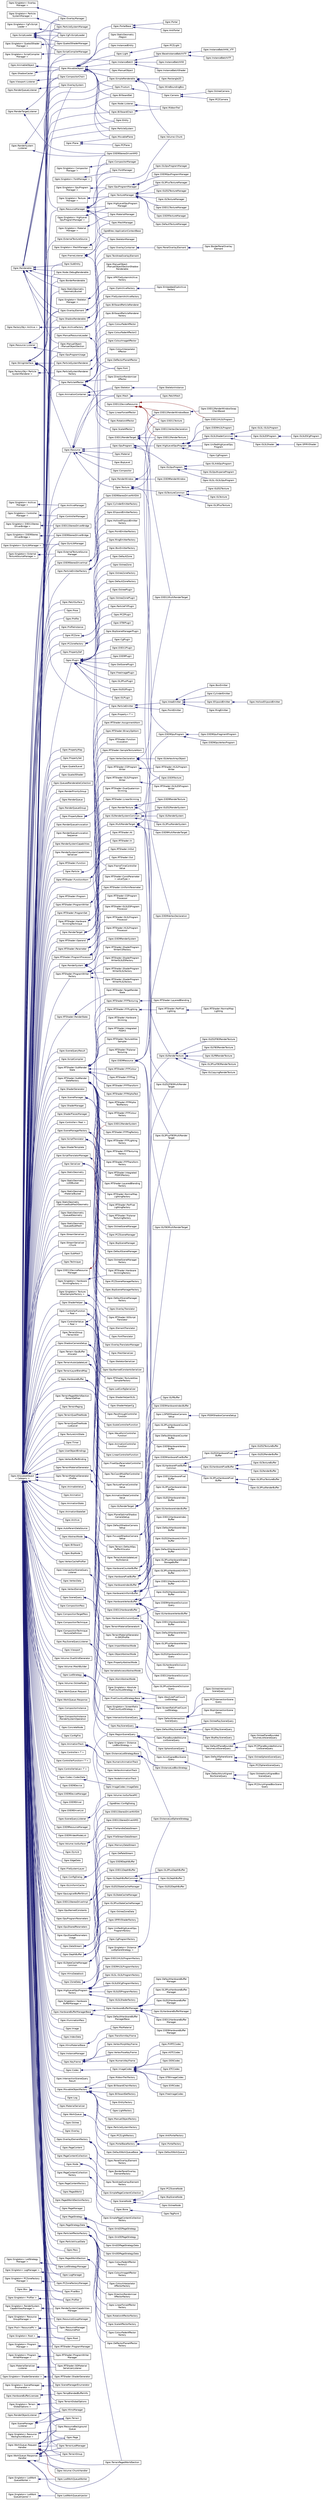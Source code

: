 digraph "Graphical Class Hierarchy"
{
  bgcolor="transparent";
  edge [fontname="Helvetica",fontsize="10",labelfontname="Helvetica",labelfontsize="10"];
  node [fontname="Helvetica",fontsize="10",shape=record];
  rankdir="LR";
  Node1259 [label="Ogre::FactoryObj\< Archive \>",height=0.2,width=0.4,color="black",URL="$class_ogre_1_1_factory_obj.html"];
  Node1259 -> Node838 [dir="back",color="midnightblue",fontsize="10",style="solid",fontname="Helvetica"];
  Node838 [label="Ogre::ArchiveFactory",height=0.2,width=0.4,color="black",URL="$class_ogre_1_1_archive_factory.html",tooltip="Abstract factory class, archive codec plugins can register concrete subclasses of this..."];
  Node838 -> Node839 [dir="back",color="midnightblue",fontsize="10",style="solid",fontname="Helvetica"];
  Node839 [label="Ogre::APKFileSystemArchive\lFactory",height=0.2,width=0.4,color="black",URL="$class_ogre_1_1_a_p_k_file_system_archive_factory.html"];
  Node838 -> Node840 [dir="back",color="midnightblue",fontsize="10",style="solid",fontname="Helvetica"];
  Node840 [label="Ogre::FileSystemArchiveFactory",height=0.2,width=0.4,color="black",URL="$class_ogre_1_1_file_system_archive_factory.html",tooltip="Specialisation of the ArchiveFactory to allow reading of files from filesystem folders / directories..."];
  Node838 -> Node841 [dir="back",color="midnightblue",fontsize="10",style="solid",fontname="Helvetica"];
  Node841 [label="Ogre::ZipArchiveFactory",height=0.2,width=0.4,color="black",URL="$class_ogre_1_1_zip_archive_factory.html",tooltip="Specialisation to allow reading of files from a zip format source archive. "];
  Node841 -> Node842 [dir="back",color="midnightblue",fontsize="10",style="solid",fontname="Helvetica"];
  Node842 [label="Ogre::EmbeddedZipArchive\lFactory",height=0.2,width=0.4,color="black",URL="$class_ogre_1_1_embedded_zip_archive_factory.html",tooltip="Specialisation of ZipArchiveFactory for embedded Zip files. "];
  Node1258 [label="Ogre::FactoryObj\< Particle\lSystemRenderer \>",height=0.2,width=0.4,color="black",URL="$class_ogre_1_1_factory_obj.html"];
  Node1258 -> Node1036 [dir="back",color="midnightblue",fontsize="10",style="solid",fontname="Helvetica"];
  Node1036 [label="Ogre::ParticleSystemRenderer\lFactory",height=0.2,width=0.4,color="black",URL="$class_ogre_1_1_particle_system_renderer_factory.html",tooltip="Abstract class definition of a factory object for ParticleSystemRenderer. "];
  Node1036 -> Node1037 [dir="back",color="midnightblue",fontsize="10",style="solid",fontname="Helvetica"];
  Node1037 [label="Ogre::BillboardParticleRenderer\lFactory",height=0.2,width=0.4,color="black",URL="$class_ogre_1_1_billboard_particle_renderer_factory.html",tooltip="Factory class for BillboardParticleRenderer. "];
  Node810 [label="Ogre::AllocatedObject\l\< Category \>",height=0.2,width=0.4,color="black",URL="$class_ogre_1_1_allocated_object.html"];
  Node810 -> Node811 [dir="back",color="midnightblue",fontsize="10",style="solid",fontname="Helvetica"];
  Node811 [label="Ogre::Controller\< Real \>",height=0.2,width=0.4,color="black",URL="$class_ogre_1_1_controller.html"];
  Node810 -> Node812 [dir="back",color="midnightblue",fontsize="10",style="solid",fontname="Helvetica"];
  Node812 [label="Ogre::ControllerFunction\l\< Real \>",height=0.2,width=0.4,color="black",URL="$class_ogre_1_1_controller_function.html"];
  Node812 -> Node813 [dir="back",color="midnightblue",fontsize="10",style="solid",fontname="Helvetica"];
  Node813 [label="Ogre::AnimationController\lFunction",height=0.2,width=0.4,color="black",URL="$class_ogre_1_1_animation_controller_function.html",tooltip="Predefined controller function for dealing with animation. "];
  Node812 -> Node814 [dir="back",color="midnightblue",fontsize="10",style="solid",fontname="Helvetica"];
  Node814 [label="Ogre::LinearControllerFunction",height=0.2,width=0.4,color="black",URL="$class_ogre_1_1_linear_controller_function.html",tooltip="Predefined controller function based on linear function interpolation. "];
  Node812 -> Node815 [dir="back",color="midnightblue",fontsize="10",style="solid",fontname="Helvetica"];
  Node815 [label="Ogre::PassthroughController\lFunction",height=0.2,width=0.4,color="black",URL="$class_ogre_1_1_passthrough_controller_function.html",tooltip="Predefined controller function which just passes through the original source directly to dest..."];
  Node812 -> Node816 [dir="back",color="midnightblue",fontsize="10",style="solid",fontname="Helvetica"];
  Node816 [label="Ogre::ScaleControllerFunction",height=0.2,width=0.4,color="black",URL="$class_ogre_1_1_scale_controller_function.html",tooltip="Predefined controller function which simply scales an input to an output value. "];
  Node812 -> Node817 [dir="back",color="midnightblue",fontsize="10",style="solid",fontname="Helvetica"];
  Node817 [label="Ogre::WaveformController\lFunction",height=0.2,width=0.4,color="black",URL="$class_ogre_1_1_waveform_controller_function.html",tooltip="Predefined controller function based on a waveform. "];
  Node810 -> Node818 [dir="back",color="midnightblue",fontsize="10",style="solid",fontname="Helvetica"];
  Node818 [label="Ogre::ControllerValue\l\< Real \>",height=0.2,width=0.4,color="black",URL="$class_ogre_1_1_controller_value.html"];
  Node818 -> Node819 [dir="back",color="midnightblue",fontsize="10",style="solid",fontname="Helvetica"];
  Node819 [label="Ogre::AnimationStateController\lValue",height=0.2,width=0.4,color="black",URL="$class_ogre_1_1_animation_state_controller_value.html",tooltip="ControllerValue wrapper class for AnimationState. "];
  Node818 -> Node820 [dir="back",color="midnightblue",fontsize="10",style="solid",fontname="Helvetica"];
  Node820 [label="Ogre::FloatGpuParameterController\lValue",height=0.2,width=0.4,color="black",URL="$class_ogre_1_1_float_gpu_parameter_controller_value.html",tooltip="Predefined controller value for setting a single floating- point value in a constant parameter of a v..."];
  Node818 -> Node742 [dir="back",color="midnightblue",fontsize="10",style="solid",fontname="Helvetica"];
  Node742 [label="Ogre::FrameTimeController\lValue",height=0.2,width=0.4,color="black",URL="$class_ogre_1_1_frame_time_controller_value.html",tooltip="Predefined controller value for getting the latest frame time. "];
  Node818 -> Node821 [dir="back",color="midnightblue",fontsize="10",style="solid",fontname="Helvetica"];
  Node821 [label="Ogre::TexCoordModifierController\lValue",height=0.2,width=0.4,color="black",URL="$class_ogre_1_1_tex_coord_modifier_controller_value.html",tooltip="Predefined controller value for getting / setting a texture coordinate modifications (scales and tran..."];
  Node818 -> Node822 [dir="back",color="midnightblue",fontsize="10",style="solid",fontname="Helvetica"];
  Node822 [label="Ogre::TextureFrameController\lValue",height=0.2,width=0.4,color="black",URL="$class_ogre_1_1_texture_frame_controller_value.html",tooltip="Predefined controller value for getting / setting the frame number of a texture layer. "];
  Node810 -> Node823 [dir="back",color="midnightblue",fontsize="10",style="solid",fontname="Helvetica"];
  Node823 [label="Ogre::AbstractNode",height=0.2,width=0.4,color="black",URL="$class_ogre_1_1_abstract_node.html"];
  Node823 -> Node824 [dir="back",color="midnightblue",fontsize="10",style="solid",fontname="Helvetica"];
  Node824 [label="Ogre::AtomAbstractNode",height=0.2,width=0.4,color="black",URL="$class_ogre_1_1_atom_abstract_node.html",tooltip="This is an abstract node which cannot be broken down further. "];
  Node823 -> Node825 [dir="back",color="midnightblue",fontsize="10",style="solid",fontname="Helvetica"];
  Node825 [label="Ogre::ImportAbstractNode",height=0.2,width=0.4,color="black",URL="$class_ogre_1_1_import_abstract_node.html",tooltip="This abstract node represents an import statement. "];
  Node823 -> Node826 [dir="back",color="midnightblue",fontsize="10",style="solid",fontname="Helvetica"];
  Node826 [label="Ogre::ObjectAbstractNode",height=0.2,width=0.4,color="black",URL="$class_ogre_1_1_object_abstract_node.html",tooltip="This specific abstract node represents a script object. "];
  Node823 -> Node827 [dir="back",color="midnightblue",fontsize="10",style="solid",fontname="Helvetica"];
  Node827 [label="Ogre::PropertyAbstractNode",height=0.2,width=0.4,color="black",URL="$class_ogre_1_1_property_abstract_node.html",tooltip="This abstract node represents a script property. "];
  Node823 -> Node828 [dir="back",color="midnightblue",fontsize="10",style="solid",fontname="Helvetica"];
  Node828 [label="Ogre::VariableAccessAbstractNode",height=0.2,width=0.4,color="black",URL="$class_ogre_1_1_variable_access_abstract_node.html",tooltip="This abstract node represents a variable assignment. "];
  Node810 -> Node829 [dir="back",color="midnightblue",fontsize="10",style="solid",fontname="Helvetica"];
  Node829 [label="Ogre::AnimableValue",height=0.2,width=0.4,color="black",URL="$class_ogre_1_1_animable_value.html",tooltip="Defines an object property which is animable, i.e. "];
  Node810 -> Node830 [dir="back",color="midnightblue",fontsize="10",style="solid",fontname="Helvetica"];
  Node830 [label="Ogre::Animation",height=0.2,width=0.4,color="black",URL="$class_ogre_1_1_animation.html",tooltip="An animation sequence. "];
  Node810 -> Node831 [dir="back",color="midnightblue",fontsize="10",style="solid",fontname="Helvetica"];
  Node831 [label="Ogre::AnimationState",height=0.2,width=0.4,color="black",URL="$class_ogre_1_1_animation_state.html",tooltip="Represents the state of an animation and the weight of its influence. "];
  Node810 -> Node832 [dir="back",color="midnightblue",fontsize="10",style="solid",fontname="Helvetica"];
  Node832 [label="Ogre::AnimationStateSet",height=0.2,width=0.4,color="black",URL="$class_ogre_1_1_animation_state_set.html",tooltip="Class encapsulating a set of AnimationState objects. "];
  Node810 -> Node833 [dir="back",color="midnightblue",fontsize="10",style="solid",fontname="Helvetica"];
  Node833 [label="Ogre::AnimationTrack",height=0.2,width=0.4,color="black",URL="$class_ogre_1_1_animation_track.html",tooltip="A &#39;track&#39; in an animation sequence, i.e. "];
  Node833 -> Node834 [dir="back",color="midnightblue",fontsize="10",style="solid",fontname="Helvetica"];
  Node834 [label="Ogre::NodeAnimationTrack",height=0.2,width=0.4,color="black",URL="$class_ogre_1_1_node_animation_track.html",tooltip="Specialised AnimationTrack for dealing with node transforms. "];
  Node833 -> Node835 [dir="back",color="midnightblue",fontsize="10",style="solid",fontname="Helvetica"];
  Node835 [label="Ogre::NumericAnimationTrack",height=0.2,width=0.4,color="black",URL="$class_ogre_1_1_numeric_animation_track.html",tooltip="Specialised AnimationTrack for dealing with generic animable values. "];
  Node833 -> Node836 [dir="back",color="midnightblue",fontsize="10",style="solid",fontname="Helvetica"];
  Node836 [label="Ogre::VertexAnimationTrack",height=0.2,width=0.4,color="black",URL="$class_ogre_1_1_vertex_animation_track.html",tooltip="Specialised AnimationTrack for dealing with changing vertex position information. ..."];
  Node810 -> Node837 [dir="back",color="midnightblue",fontsize="10",style="solid",fontname="Helvetica"];
  Node837 [label="Ogre::Archive",height=0.2,width=0.4,color="black",URL="$class_ogre_1_1_archive.html",tooltip="Archive-handling class. "];
  Node810 -> Node838 [dir="back",color="midnightblue",fontsize="10",style="solid",fontname="Helvetica"];
  Node810 -> Node143 [dir="back",color="midnightblue",fontsize="10",style="solid",fontname="Helvetica"];
  Node143 [label="Ogre::ArchiveManager",height=0.2,width=0.4,color="black",URL="$class_ogre_1_1_archive_manager.html",tooltip="This class manages the available ArchiveFactory plugins. "];
  Node810 -> Node843 [dir="back",color="midnightblue",fontsize="10",style="solid",fontname="Helvetica"];
  Node843 [label="Ogre::AutoParamDataSource",height=0.2,width=0.4,color="black",URL="$class_ogre_1_1_auto_param_data_source.html",tooltip="This utility class is used to hold the information used to generate the matrices and other informatio..."];
  Node810 -> Node844 [dir="back",color="midnightblue",fontsize="10",style="solid",fontname="Helvetica"];
  Node844 [label="Ogre::Billboard",height=0.2,width=0.4,color="black",URL="$class_ogre_1_1_billboard.html",tooltip="A billboard is a primitive which always faces the camera in every frame. "];
  Node810 -> Node453 [dir="back",color="midnightblue",fontsize="10",style="solid",fontname="Helvetica"];
  Node453 [label="Ogre::BorderRenderable",height=0.2,width=0.4,color="black",URL="$class_ogre_1_1_border_renderable.html",tooltip="Class for rendering the border of a BorderPanelOverlayElement. "];
  Node810 -> Node845 [dir="back",color="midnightblue",fontsize="10",style="solid",fontname="Helvetica"];
  Node845 [label="Ogre::BspNode",height=0.2,width=0.4,color="black",URL="$class_ogre_1_1_bsp_node.html",tooltip="Encapsulates a node in a BSP tree. "];
  Node810 -> Node141 [dir="back",color="midnightblue",fontsize="10",style="solid",fontname="Helvetica"];
  Node141 [label="Ogre::CgFxScriptLoader",height=0.2,width=0.4,color="black",URL="$class_ogre_1_1_cg_fx_script_loader.html",tooltip="Manages Overlay objects, parsing them from .overlay files and storing a lookup library of them..."];
  Node810 -> Node846 [dir="back",color="midnightblue",fontsize="10",style="solid",fontname="Helvetica"];
  Node846 [label="Ogre::Codec",height=0.2,width=0.4,color="black",URL="$class_ogre_1_1_codec.html",tooltip="Abstract class that defines a &#39;codec&#39;. "];
  Node846 -> Node847 [dir="back",color="midnightblue",fontsize="10",style="solid",fontname="Helvetica"];
  Node847 [label="Ogre::ImageCodec",height=0.2,width=0.4,color="black",URL="$class_ogre_1_1_image_codec.html",tooltip="Codec specialized in images. "];
  Node847 -> Node848 [dir="back",color="midnightblue",fontsize="10",style="solid",fontname="Helvetica"];
  Node848 [label="Ogre::ASTCCodec",height=0.2,width=0.4,color="black",URL="$class_ogre_1_1_a_s_t_c_codec.html",tooltip="Codec specialized in loading ASTC (ARM Adaptive Scalable Texture Compression) images. "];
  Node847 -> Node849 [dir="back",color="midnightblue",fontsize="10",style="solid",fontname="Helvetica"];
  Node849 [label="Ogre::DDSCodec",height=0.2,width=0.4,color="black",URL="$class_ogre_1_1_d_d_s_codec.html",tooltip="Codec specialized in loading DDS (Direct Draw Surface) images. "];
  Node847 -> Node850 [dir="back",color="midnightblue",fontsize="10",style="solid",fontname="Helvetica"];
  Node850 [label="Ogre::ETCCodec",height=0.2,width=0.4,color="black",URL="$class_ogre_1_1_e_t_c_codec.html",tooltip="Codec specialized in loading ETC (Ericsson Texture Compression) images. "];
  Node847 -> Node851 [dir="back",color="midnightblue",fontsize="10",style="solid",fontname="Helvetica"];
  Node851 [label="Ogre::EXRCodec",height=0.2,width=0.4,color="black",URL="$class_ogre_1_1_e_x_r_codec.html"];
  Node847 -> Node852 [dir="back",color="midnightblue",fontsize="10",style="solid",fontname="Helvetica"];
  Node852 [label="Ogre::FreeImageCodec",height=0.2,width=0.4,color="black",URL="$class_ogre_1_1_free_image_codec.html",tooltip="Codec specialized in images loaded using FreeImage. "];
  Node847 -> Node853 [dir="back",color="midnightblue",fontsize="10",style="solid",fontname="Helvetica"];
  Node853 [label="Ogre::PVRTCCodec",height=0.2,width=0.4,color="black",URL="$class_ogre_1_1_p_v_r_t_c_codec.html",tooltip="Codec specialized in loading PVRTC (PowerVR) images. "];
  Node847 -> Node854 [dir="back",color="midnightblue",fontsize="10",style="solid",fontname="Helvetica"];
  Node854 [label="Ogre::STBIImageCodec",height=0.2,width=0.4,color="black",URL="$class_ogre_1_1_s_t_b_i_image_codec.html"];
  Node810 -> Node855 [dir="back",color="midnightblue",fontsize="10",style="solid",fontname="Helvetica"];
  Node855 [label="Ogre::Codec::CodecData",height=0.2,width=0.4,color="black",URL="$class_ogre_1_1_codec_1_1_codec_data.html"];
  Node855 -> Node856 [dir="back",color="midnightblue",fontsize="10",style="solid",fontname="Helvetica"];
  Node856 [label="Ogre::ImageCodec::ImageData",height=0.2,width=0.4,color="black",URL="$class_ogre_1_1_image_codec_1_1_image_data.html",tooltip="Codec return class for images. "];
  Node810 -> Node857 [dir="back",color="midnightblue",fontsize="10",style="solid",fontname="Helvetica"];
  Node857 [label="Ogre::CompositionPass",height=0.2,width=0.4,color="black",URL="$class_ogre_1_1_composition_pass.html",tooltip="Object representing one pass or operation in a composition sequence. "];
  Node810 -> Node858 [dir="back",color="midnightblue",fontsize="10",style="solid",fontname="Helvetica"];
  Node858 [label="Ogre::CompositionTargetPass",height=0.2,width=0.4,color="black",URL="$class_ogre_1_1_composition_target_pass.html",tooltip="Object representing one render to a RenderTarget or Viewport in the Ogre Composition framework..."];
  Node810 -> Node859 [dir="back",color="midnightblue",fontsize="10",style="solid",fontname="Helvetica"];
  Node859 [label="Ogre::CompositionTechnique",height=0.2,width=0.4,color="black",URL="$class_ogre_1_1_composition_technique.html",tooltip="Base composition technique, can be subclassed in plugins. "];
  Node810 -> Node860 [dir="back",color="midnightblue",fontsize="10",style="solid",fontname="Helvetica"];
  Node860 [label="Ogre::CompositionTechnique\l::TextureDefinition",height=0.2,width=0.4,color="black",URL="$class_ogre_1_1_composition_technique_1_1_texture_definition.html",tooltip="Local texture definition. "];
  Node810 -> Node213 [dir="back",color="midnightblue",fontsize="10",style="solid",fontname="Helvetica"];
  Node213 [label="Ogre::CompositorChain",height=0.2,width=0.4,color="black",URL="$class_ogre_1_1_compositor_chain.html",tooltip="Chain of compositor effects applying to one viewport. "];
  Node810 -> Node861 [dir="back",color="midnightblue",fontsize="10",style="solid",fontname="Helvetica"];
  Node861 [label="Ogre::CompositorInstance",height=0.2,width=0.4,color="black",URL="$class_ogre_1_1_compositor_instance.html",tooltip="An instance of a Compositor object for one Viewport. "];
  Node810 -> Node862 [dir="back",color="midnightblue",fontsize="10",style="solid",fontname="Helvetica"];
  Node862 [label="Ogre::CompositorInstance\l::RenderSystemOperation",height=0.2,width=0.4,color="black",URL="$class_ogre_1_1_compositor_instance_1_1_render_system_operation.html",tooltip="Specific render system operation. "];
  Node810 -> Node863 [dir="back",color="midnightblue",fontsize="10",style="solid",fontname="Helvetica"];
  Node863 [label="Ogre::ConcreteNode",height=0.2,width=0.4,color="black",URL="$struct_ogre_1_1_concrete_node.html"];
  Node810 -> Node864 [dir="back",color="midnightblue",fontsize="10",style="solid",fontname="Helvetica"];
  Node864 [label="Ogre::ConfigDialog",height=0.2,width=0.4,color="black",URL="$class_ogre_1_1_config_dialog.html",tooltip="Defines the behaviour of an automatic renderer configuration dialog. "];
  Node864 -> Node865 [dir="back",color="midnightblue",fontsize="10",style="solid",fontname="Helvetica"];
  Node865 [label="OgreBites::ConfigDialog",height=0.2,width=0.4,color="black",URL="$class_ogre_bites_1_1_config_dialog.html"];
  Node810 -> Node866 [dir="back",color="midnightblue",fontsize="10",style="solid",fontname="Helvetica"];
  Node866 [label="Ogre::ConfigFile",height=0.2,width=0.4,color="black",URL="$class_ogre_1_1_config_file.html",tooltip="Class for quickly loading settings from a text file. "];
  Node810 -> Node867 [dir="back",color="midnightblue",fontsize="10",style="solid",fontname="Helvetica"];
  Node867 [label="Ogre::Controller\< T \>",height=0.2,width=0.4,color="black",URL="$class_ogre_1_1_controller.html",tooltip="Instances of this class &#39;control&#39; the value of another object in the system. "];
  Node810 -> Node868 [dir="back",color="midnightblue",fontsize="10",style="solid",fontname="Helvetica"];
  Node868 [label="Ogre::ControllerFunction\< T \>",height=0.2,width=0.4,color="black",URL="$class_ogre_1_1_controller_function.html",tooltip="Subclasses of this class are responsible for performing a function on an input value for a Controller..."];
  Node810 -> Node137 [dir="back",color="midnightblue",fontsize="10",style="solid",fontname="Helvetica"];
  Node137 [label="Ogre::ControllerManager",height=0.2,width=0.4,color="black",URL="$class_ogre_1_1_controller_manager.html",tooltip="Class for managing Controller instances. "];
  Node810 -> Node869 [dir="back",color="midnightblue",fontsize="10",style="solid",fontname="Helvetica"];
  Node869 [label="Ogre::ControllerValue\< T \>",height=0.2,width=0.4,color="black",URL="$class_ogre_1_1_controller_value.html",tooltip="Can either be used as an input or output value. "];
  Node810 -> Node135 [dir="back",color="midnightblue",fontsize="10",style="solid",fontname="Helvetica"];
  Node135 [label="Ogre::D3D11StereoDriverBridge",height=0.2,width=0.4,color="black",URL="$class_ogre_1_1_d3_d11_stereo_driver_bridge.html",tooltip="Bridge interface from the render system to the stereo driver. "];
  Node810 -> Node870 [dir="back",color="midnightblue",fontsize="10",style="solid",fontname="Helvetica"];
  Node870 [label="Ogre::D3D11StereoDriverImpl",height=0.2,width=0.4,color="black",URL="$class_ogre_1_1_d3_d11_stereo_driver_impl.html",tooltip="Virtual interface of the stereo driver. "];
  Node870 -> Node871 [dir="back",color="midnightblue",fontsize="10",style="solid",fontname="Helvetica"];
  Node871 [label="Ogre::D3D11StereoDriverAMD",height=0.2,width=0.4,color="black",URL="$class_ogre_1_1_d3_d11_stereo_driver_a_m_d.html",tooltip="Virtual interface of the stereo driver. "];
  Node870 -> Node872 [dir="back",color="midnightblue",fontsize="10",style="solid",fontname="Helvetica"];
  Node872 [label="Ogre::D3D11StereoDriverNVIDIA",height=0.2,width=0.4,color="black",URL="$class_ogre_1_1_d3_d11_stereo_driver_n_v_i_d_i_a.html",tooltip="Interface of the NVIDIA stereo driver. "];
  Node810 -> Node873 [dir="back",color="midnightblue",fontsize="10",style="solid",fontname="Helvetica"];
  Node873 [label="Ogre::D3D9Device",height=0.2,width=0.4,color="black",URL="$class_ogre_1_1_d3_d9_device.html",tooltip="High level interface of Direct3D9 Device. "];
  Node810 -> Node874 [dir="back",color="midnightblue",fontsize="10",style="solid",fontname="Helvetica"];
  Node874 [label="Ogre::D3D9DeviceManager",height=0.2,width=0.4,color="black",URL="$class_ogre_1_1_d3_d9_device_manager.html",tooltip="Device manager interface. "];
  Node810 -> Node875 [dir="back",color="midnightblue",fontsize="10",style="solid",fontname="Helvetica"];
  Node875 [label="Ogre::D3D9Driver",height=0.2,width=0.4,color="black",URL="$class_ogre_1_1_d3_d9_driver.html"];
  Node810 -> Node876 [dir="back",color="midnightblue",fontsize="10",style="solid",fontname="Helvetica"];
  Node876 [label="Ogre::D3D9DriverList",height=0.2,width=0.4,color="black",URL="$class_ogre_1_1_d3_d9_driver_list.html"];
  Node810 -> Node877 [dir="back",color="midnightblue",fontsize="10",style="solid",fontname="Helvetica"];
  Node877 [label="Ogre::D3D9ResourceManager",height=0.2,width=0.4,color="black",URL="$class_ogre_1_1_d3_d9_resource_manager.html"];
  Node810 -> Node133 [dir="back",color="midnightblue",fontsize="10",style="solid",fontname="Helvetica"];
  Node133 [label="Ogre::D3D9StereoDriverBridge",height=0.2,width=0.4,color="black",URL="$class_ogre_1_1_d3_d9_stereo_driver_bridge.html",tooltip="Bridge interface from the render system to the stereo driver. "];
  Node810 -> Node878 [dir="back",color="midnightblue",fontsize="10",style="solid",fontname="Helvetica"];
  Node878 [label="Ogre::D3D9StereoDriverImpl",height=0.2,width=0.4,color="black",URL="$class_ogre_1_1_d3_d9_stereo_driver_impl.html",tooltip="Virtual interface of the stereo driver. "];
  Node878 -> Node438 [dir="back",color="midnightblue",fontsize="10",style="solid",fontname="Helvetica"];
  Node438 [label="Ogre::D3D9StereoDriverAMD",height=0.2,width=0.4,color="black",URL="$class_ogre_1_1_d3_d9_stereo_driver_a_m_d.html",tooltip="Virtual interface of the stereo driver. "];
  Node878 -> Node879 [dir="back",color="midnightblue",fontsize="10",style="solid",fontname="Helvetica"];
  Node879 [label="Ogre::D3D9StereoDriverNVIDIA",height=0.2,width=0.4,color="black",URL="$class_ogre_1_1_d3_d9_stereo_driver_n_v_i_d_i_a.html",tooltip="Interface of the NVIDIA stereo driver. "];
  Node810 -> Node880 [dir="back",color="midnightblue",fontsize="10",style="solid",fontname="Helvetica"];
  Node880 [label="Ogre::D3D9VideoModeList",height=0.2,width=0.4,color="black",URL="$class_ogre_1_1_d3_d9_video_mode_list.html"];
  Node810 -> Node881 [dir="back",color="midnightblue",fontsize="10",style="solid",fontname="Helvetica"];
  Node881 [label="Ogre::DataStream",height=0.2,width=0.4,color="black",URL="$class_ogre_1_1_data_stream.html",tooltip="General purpose class used for encapsulating the reading and writing of data. "];
  Node881 -> Node882 [dir="back",color="midnightblue",fontsize="10",style="solid",fontname="Helvetica"];
  Node882 [label="Ogre::DeflateStream",height=0.2,width=0.4,color="black",URL="$class_ogre_1_1_deflate_stream.html",tooltip="Stream which compresses / uncompresses data using the &#39;deflate&#39; compression algorithm. "];
  Node881 -> Node883 [dir="back",color="midnightblue",fontsize="10",style="solid",fontname="Helvetica"];
  Node883 [label="Ogre::FileHandleDataStream",height=0.2,width=0.4,color="black",URL="$class_ogre_1_1_file_handle_data_stream.html",tooltip="Common subclass of DataStream for handling data from C-style file handles. "];
  Node881 -> Node884 [dir="back",color="midnightblue",fontsize="10",style="solid",fontname="Helvetica"];
  Node884 [label="Ogre::FileStreamDataStream",height=0.2,width=0.4,color="black",URL="$class_ogre_1_1_file_stream_data_stream.html",tooltip="Common subclass of DataStream for handling data from std::basic_istream. "];
  Node881 -> Node885 [dir="back",color="midnightblue",fontsize="10",style="solid",fontname="Helvetica"];
  Node885 [label="Ogre::MemoryDataStream",height=0.2,width=0.4,color="black",URL="$class_ogre_1_1_memory_data_stream.html",tooltip="Common subclass of DataStream for handling data from chunks of memory. "];
  Node810 -> Node886 [dir="back",color="midnightblue",fontsize="10",style="solid",fontname="Helvetica"];
  Node886 [label="Ogre::DepthBuffer",height=0.2,width=0.4,color="black",URL="$class_ogre_1_1_depth_buffer.html",tooltip="An abstract class that contains a depth/stencil buffer. "];
  Node886 -> Node887 [dir="back",color="midnightblue",fontsize="10",style="solid",fontname="Helvetica"];
  Node887 [label="Ogre::D3D11DepthBuffer",height=0.2,width=0.4,color="black",URL="$class_ogre_1_1_d3_d11_depth_buffer.html"];
  Node886 -> Node888 [dir="back",color="midnightblue",fontsize="10",style="solid",fontname="Helvetica"];
  Node888 [label="Ogre::D3D9DepthBuffer",height=0.2,width=0.4,color="black",URL="$class_ogre_1_1_d3_d9_depth_buffer.html"];
  Node886 -> Node889 [dir="back",color="midnightblue",fontsize="10",style="solid",fontname="Helvetica"];
  Node889 [label="Ogre::GLDepthBufferCommon",height=0.2,width=0.4,color="black",URL="$class_ogre_1_1_g_l_depth_buffer_common.html",tooltip="OpenGL supports 3 different methods: FBO, pbuffer & Copy. "];
  Node889 -> Node890 [dir="back",color="midnightblue",fontsize="10",style="solid",fontname="Helvetica"];
  Node890 [label="Ogre::GL3PlusDepthBuffer",height=0.2,width=0.4,color="black",URL="$class_ogre_1_1_g_l3_plus_depth_buffer.html"];
  Node889 -> Node891 [dir="back",color="midnightblue",fontsize="10",style="solid",fontname="Helvetica"];
  Node891 [label="Ogre::GLDepthBuffer",height=0.2,width=0.4,color="black",URL="$class_ogre_1_1_g_l_depth_buffer.html"];
  Node889 -> Node892 [dir="back",color="midnightblue",fontsize="10",style="solid",fontname="Helvetica"];
  Node892 [label="Ogre::GLES2DepthBuffer",height=0.2,width=0.4,color="black",URL="$class_ogre_1_1_g_l_e_s2_depth_buffer.html"];
  Node810 -> Node893 [dir="back",color="midnightblue",fontsize="10",style="solid",fontname="Helvetica"];
  Node893 [label="Ogre::DynLib",height=0.2,width=0.4,color="black",URL="$class_ogre_1_1_dyn_lib.html",tooltip="Resource holding data about a dynamic library. "];
  Node810 -> Node127 [dir="back",color="midnightblue",fontsize="10",style="solid",fontname="Helvetica"];
  Node127 [label="Ogre::DynLibManager",height=0.2,width=0.4,color="black",URL="$class_ogre_1_1_dyn_lib_manager.html",tooltip="Manager for Dynamic-loading Libraries. "];
  Node810 -> Node894 [dir="back",color="midnightblue",fontsize="10",style="solid",fontname="Helvetica"];
  Node894 [label="Ogre::EdgeData",height=0.2,width=0.4,color="black",URL="$class_ogre_1_1_edge_data.html",tooltip="This class contains the information required to describe the edge connectivity of a given set of vert..."];
  Node810 -> Node125 [dir="back",color="midnightblue",fontsize="10",style="solid",fontname="Helvetica"];
  Node125 [label="Ogre::ExternalTextureSource\lManager",height=0.2,width=0.4,color="black",URL="$class_ogre_1_1_external_texture_source_manager.html",tooltip="Singleton Class which handles the registering and control of texture plugins. "];
  Node810 -> Node895 [dir="back",color="midnightblue",fontsize="10",style="solid",fontname="Helvetica"];
  Node895 [label="Ogre::FileSystemLayer",height=0.2,width=0.4,color="black",URL="$class_ogre_1_1_file_system_layer.html",tooltip="Provides methods to find out where the Ogre config files are stored and where logs and settings files..."];
  Node810 -> Node896 [dir="back",color="midnightblue",fontsize="10",style="solid",fontname="Helvetica"];
  Node896 [label="Ogre::GLStateCacheManager\lCommon",height=0.2,width=0.4,color="black",URL="$class_ogre_1_1_g_l_state_cache_manager_common.html",tooltip="An in memory cache of the OpenGL state. "];
  Node896 -> Node897 [dir="back",color="midnightblue",fontsize="10",style="solid",fontname="Helvetica"];
  Node897 [label="Ogre::GL3PlusStateCacheManager",height=0.2,width=0.4,color="black",URL="$class_ogre_1_1_g_l3_plus_state_cache_manager.html"];
  Node896 -> Node898 [dir="back",color="midnightblue",fontsize="10",style="solid",fontname="Helvetica"];
  Node898 [label="Ogre::GLES2StateCacheManager",height=0.2,width=0.4,color="black",URL="$class_ogre_1_1_g_l_e_s2_state_cache_manager.html"];
  Node896 -> Node899 [dir="back",color="midnightblue",fontsize="10",style="solid",fontname="Helvetica"];
  Node899 [label="Ogre::GLStateCacheManager",height=0.2,width=0.4,color="black",URL="$class_ogre_1_1_g_l_state_cache_manager.html"];
  Node810 -> Node900 [dir="back",color="midnightblue",fontsize="10",style="solid",fontname="Helvetica"];
  Node900 [label="Ogre::GLUniformCache",height=0.2,width=0.4,color="black",URL="$class_ogre_1_1_g_l_uniform_cache.html",tooltip="An in memory cache of the OpenGL uniforms. "];
  Node810 -> Node901 [dir="back",color="midnightblue",fontsize="10",style="solid",fontname="Helvetica"];
  Node901 [label="Ogre::GpuLogicalBufferStruct",height=0.2,width=0.4,color="black",URL="$struct_ogre_1_1_gpu_logical_buffer_struct.html",tooltip="Container struct to allow params to safely & update shared list of logical buffer assignments..."];
  Node810 -> Node902 [dir="back",color="midnightblue",fontsize="10",style="solid",fontname="Helvetica"];
  Node902 [label="Ogre::GpuNamedConstants",height=0.2,width=0.4,color="black",URL="$struct_ogre_1_1_gpu_named_constants.html",tooltip="Struct collecting together the information for named constants. "];
  Node810 -> Node903 [dir="back",color="midnightblue",fontsize="10",style="solid",fontname="Helvetica"];
  Node903 [label="Ogre::GpuProgramParameters",height=0.2,width=0.4,color="black",URL="$class_ogre_1_1_gpu_program_parameters.html",tooltip="Collects together the program parameters used for a GpuProgram. "];
  Node810 -> Node429 [dir="back",color="midnightblue",fontsize="10",style="solid",fontname="Helvetica"];
  Node429 [label="Ogre::GpuProgramUsage",height=0.2,width=0.4,color="black",URL="$class_ogre_1_1_gpu_program_usage.html",tooltip="This class makes the usage of a vertex and fragment programs (low-level or high-level), with a given set of parameters, explicit. "];
  Node810 -> Node904 [dir="back",color="midnightblue",fontsize="10",style="solid",fontname="Helvetica"];
  Node904 [label="Ogre::GpuSharedParameters",height=0.2,width=0.4,color="black",URL="$class_ogre_1_1_gpu_shared_parameters.html",tooltip="A group of manually updated parameters that are shared between many parameter sets. "];
  Node810 -> Node905 [dir="back",color="midnightblue",fontsize="10",style="solid",fontname="Helvetica"];
  Node905 [label="Ogre::GpuSharedParameters\lUsage",height=0.2,width=0.4,color="black",URL="$class_ogre_1_1_gpu_shared_parameters_usage.html",tooltip="This class records the usage of a set of shared parameters in a concrete set of GpuProgramParameters..."];
  Node810 -> Node906 [dir="back",color="midnightblue",fontsize="10",style="solid",fontname="Helvetica"];
  Node906 [label="Ogre::HardwareBuffer",height=0.2,width=0.4,color="black",URL="$class_ogre_1_1_hardware_buffer.html",tooltip="Abstract class defining common features of hardware buffers. "];
  Node906 -> Node907 [dir="back",color="midnightblue",fontsize="10",style="solid",fontname="Helvetica"];
  Node907 [label="Ogre::D3D11HardwareBuffer",height=0.2,width=0.4,color="black",URL="$class_ogre_1_1_d3_d11_hardware_buffer.html",tooltip="Base implementation of a D3D11 buffer, dealing with all the common aspects. "];
  Node906 -> Node908 [dir="back",color="midnightblue",fontsize="10",style="solid",fontname="Helvetica"];
  Node908 [label="Ogre::HardwareCounterBuffer",height=0.2,width=0.4,color="black",URL="$class_ogre_1_1_hardware_counter_buffer.html",tooltip="Specialisation of HardwareBuffer for a counter buffer. "];
  Node908 -> Node909 [dir="back",color="midnightblue",fontsize="10",style="solid",fontname="Helvetica"];
  Node909 [label="Ogre::DefaultHardwareCounter\lBuffer",height=0.2,width=0.4,color="black",URL="$class_ogre_1_1_default_hardware_counter_buffer.html",tooltip="Specialisation of HardwareCounterBuffer for emulation. "];
  Node908 -> Node910 [dir="back",color="midnightblue",fontsize="10",style="solid",fontname="Helvetica"];
  Node910 [label="Ogre::GL3PlusHardwareCounter\lBuffer",height=0.2,width=0.4,color="black",URL="$class_ogre_1_1_g_l3_plus_hardware_counter_buffer.html",tooltip="Specialisation of HardwareCounterBuffer for OpenGL. "];
  Node906 -> Node911 [dir="back",color="midnightblue",fontsize="10",style="solid",fontname="Helvetica"];
  Node911 [label="Ogre::HardwareIndexBuffer",height=0.2,width=0.4,color="black",URL="$class_ogre_1_1_hardware_index_buffer.html",tooltip="Specialisation of HardwareBuffer for vertex index buffers, still abstract. "];
  Node911 -> Node912 [dir="back",color="midnightblue",fontsize="10",style="solid",fontname="Helvetica"];
  Node912 [label="Ogre::D3D11HardwareIndex\lBuffer",height=0.2,width=0.4,color="black",URL="$class_ogre_1_1_d3_d11_hardware_index_buffer.html"];
  Node911 -> Node762 [dir="back",color="midnightblue",fontsize="10",style="solid",fontname="Helvetica"];
  Node762 [label="Ogre::D3D9HardwareIndexBuffer",height=0.2,width=0.4,color="black",URL="$class_ogre_1_1_d3_d9_hardware_index_buffer.html"];
  Node911 -> Node913 [dir="back",color="midnightblue",fontsize="10",style="solid",fontname="Helvetica"];
  Node913 [label="Ogre::DefaultHardwareIndex\lBuffer",height=0.2,width=0.4,color="black",URL="$class_ogre_1_1_default_hardware_index_buffer.html",tooltip="Specialisation of HardwareIndexBuffer for emulation. "];
  Node911 -> Node914 [dir="back",color="midnightblue",fontsize="10",style="solid",fontname="Helvetica"];
  Node914 [label="Ogre::GL3PlusHardwareIndex\lBuffer",height=0.2,width=0.4,color="black",URL="$class_ogre_1_1_g_l3_plus_hardware_index_buffer.html"];
  Node911 -> Node915 [dir="back",color="midnightblue",fontsize="10",style="solid",fontname="Helvetica"];
  Node915 [label="Ogre::GLES2HardwareIndex\lBuffer",height=0.2,width=0.4,color="black",URL="$class_ogre_1_1_g_l_e_s2_hardware_index_buffer.html"];
  Node911 -> Node916 [dir="back",color="midnightblue",fontsize="10",style="solid",fontname="Helvetica"];
  Node916 [label="Ogre::GLHardwareIndexBuffer",height=0.2,width=0.4,color="black",URL="$class_ogre_1_1_g_l_hardware_index_buffer.html"];
  Node906 -> Node917 [dir="back",color="midnightblue",fontsize="10",style="solid",fontname="Helvetica"];
  Node917 [label="Ogre::HardwarePixelBuffer",height=0.2,width=0.4,color="black",URL="$class_ogre_1_1_hardware_pixel_buffer.html",tooltip="Specialisation of HardwareBuffer for a pixel buffer. "];
  Node917 -> Node918 [dir="back",color="midnightblue",fontsize="10",style="solid",fontname="Helvetica"];
  Node918 [label="Ogre::D3D11HardwarePixel\lBuffer",height=0.2,width=0.4,color="black",URL="$class_ogre_1_1_d3_d11_hardware_pixel_buffer.html"];
  Node917 -> Node919 [dir="back",color="midnightblue",fontsize="10",style="solid",fontname="Helvetica"];
  Node919 [label="Ogre::D3D9HardwarePixelBuffer",height=0.2,width=0.4,color="black",URL="$class_ogre_1_1_d3_d9_hardware_pixel_buffer.html"];
  Node917 -> Node920 [dir="back",color="midnightblue",fontsize="10",style="solid",fontname="Helvetica"];
  Node920 [label="Ogre::GLHardwarePixelBuffer\lCommon",height=0.2,width=0.4,color="black",URL="$class_ogre_1_1_g_l_hardware_pixel_buffer_common.html"];
  Node920 -> Node921 [dir="back",color="midnightblue",fontsize="10",style="solid",fontname="Helvetica"];
  Node921 [label="Ogre::GL3PlusHardwarePixel\lBuffer",height=0.2,width=0.4,color="black",URL="$class_ogre_1_1_g_l3_plus_hardware_pixel_buffer.html"];
  Node921 -> Node922 [dir="back",color="midnightblue",fontsize="10",style="solid",fontname="Helvetica"];
  Node922 [label="Ogre::GL3PlusRenderBuffer",height=0.2,width=0.4,color="black",URL="$class_ogre_1_1_g_l3_plus_render_buffer.html",tooltip="Renderbuffer surface. "];
  Node921 -> Node923 [dir="back",color="midnightblue",fontsize="10",style="solid",fontname="Helvetica"];
  Node923 [label="Ogre::GL3PlusTextureBuffer",height=0.2,width=0.4,color="black",URL="$class_ogre_1_1_g_l3_plus_texture_buffer.html",tooltip="Texture surface. "];
  Node920 -> Node924 [dir="back",color="midnightblue",fontsize="10",style="solid",fontname="Helvetica"];
  Node924 [label="Ogre::GLES2HardwarePixel\lBuffer",height=0.2,width=0.4,color="black",URL="$class_ogre_1_1_g_l_e_s2_hardware_pixel_buffer.html"];
  Node924 -> Node925 [dir="back",color="midnightblue",fontsize="10",style="solid",fontname="Helvetica"];
  Node925 [label="Ogre::GLES2RenderBuffer",height=0.2,width=0.4,color="black",URL="$class_ogre_1_1_g_l_e_s2_render_buffer.html",tooltip="Renderbuffer surface. "];
  Node924 -> Node926 [dir="back",color="midnightblue",fontsize="10",style="solid",fontname="Helvetica"];
  Node926 [label="Ogre::GLES2TextureBuffer",height=0.2,width=0.4,color="black",URL="$class_ogre_1_1_g_l_e_s2_texture_buffer.html",tooltip="Texture surface. "];
  Node920 -> Node927 [dir="back",color="midnightblue",fontsize="10",style="solid",fontname="Helvetica"];
  Node927 [label="Ogre::GLHardwarePixelBuffer",height=0.2,width=0.4,color="black",URL="$class_ogre_1_1_g_l_hardware_pixel_buffer.html"];
  Node927 -> Node928 [dir="back",color="midnightblue",fontsize="10",style="solid",fontname="Helvetica"];
  Node928 [label="Ogre::GLRenderBuffer",height=0.2,width=0.4,color="black",URL="$class_ogre_1_1_g_l_render_buffer.html",tooltip="Renderbuffer surface. "];
  Node927 -> Node929 [dir="back",color="midnightblue",fontsize="10",style="solid",fontname="Helvetica"];
  Node929 [label="Ogre::GLTextureBuffer",height=0.2,width=0.4,color="black",URL="$class_ogre_1_1_g_l_texture_buffer.html",tooltip="Texture surface. "];
  Node906 -> Node930 [dir="back",color="midnightblue",fontsize="10",style="solid",fontname="Helvetica"];
  Node930 [label="Ogre::HardwareUniformBuffer",height=0.2,width=0.4,color="black",URL="$class_ogre_1_1_hardware_uniform_buffer.html",tooltip="Specialisation of HardwareBuffer for a uniform buffer. "];
  Node930 -> Node931 [dir="back",color="midnightblue",fontsize="10",style="solid",fontname="Helvetica"];
  Node931 [label="Ogre::D3D11HardwareUniform\lBuffer",height=0.2,width=0.4,color="black",URL="$class_ogre_1_1_d3_d11_hardware_uniform_buffer.html",tooltip="Specialisation of HardwareBuffer for D3D11. "];
  Node930 -> Node932 [dir="back",color="midnightblue",fontsize="10",style="solid",fontname="Helvetica"];
  Node932 [label="Ogre::DefaultHardwareUniform\lBuffer",height=0.2,width=0.4,color="black",URL="$class_ogre_1_1_default_hardware_uniform_buffer.html",tooltip="Specialisation of HardwareUniformBuffer for emulation. "];
  Node930 -> Node933 [dir="back",color="midnightblue",fontsize="10",style="solid",fontname="Helvetica"];
  Node933 [label="Ogre::GL3PlusHardwareShader\lStorageBuffer",height=0.2,width=0.4,color="black",URL="$class_ogre_1_1_g_l3_plus_hardware_shader_storage_buffer.html",tooltip="Specialisation of HardwareUniformBuffer for the OpenGL Shader Storage Buffer. "];
  Node930 -> Node934 [dir="back",color="midnightblue",fontsize="10",style="solid",fontname="Helvetica"];
  Node934 [label="Ogre::GL3PlusHardwareUniform\lBuffer",height=0.2,width=0.4,color="black",URL="$class_ogre_1_1_g_l3_plus_hardware_uniform_buffer.html",tooltip="Specialisation of HardwareUniformBuffer for OpenGL. "];
  Node930 -> Node935 [dir="back",color="midnightblue",fontsize="10",style="solid",fontname="Helvetica"];
  Node935 [label="Ogre::GLES2HardwareUniform\lBuffer",height=0.2,width=0.4,color="black",URL="$class_ogre_1_1_g_l_e_s2_hardware_uniform_buffer.html",tooltip="Specialisation of HardwareUniformBuffer for OpenGL. "];
  Node906 -> Node936 [dir="back",color="midnightblue",fontsize="10",style="solid",fontname="Helvetica"];
  Node936 [label="Ogre::HardwareVertexBuffer",height=0.2,width=0.4,color="black",URL="$class_ogre_1_1_hardware_vertex_buffer.html",tooltip="Specialisation of HardwareBuffer for a vertex buffer. "];
  Node936 -> Node937 [dir="back",color="midnightblue",fontsize="10",style="solid",fontname="Helvetica"];
  Node937 [label="Ogre::D3D11HardwareVertex\lBuffer",height=0.2,width=0.4,color="black",URL="$class_ogre_1_1_d3_d11_hardware_vertex_buffer.html",tooltip="Specialisation of HardwareVertexBuffer for D3D11. "];
  Node936 -> Node764 [dir="back",color="midnightblue",fontsize="10",style="solid",fontname="Helvetica"];
  Node764 [label="Ogre::D3D9HardwareVertex\lBuffer",height=0.2,width=0.4,color="black",URL="$class_ogre_1_1_d3_d9_hardware_vertex_buffer.html",tooltip="Specialisation of HardwareVertexBuffer for D3D9. "];
  Node936 -> Node938 [dir="back",color="midnightblue",fontsize="10",style="solid",fontname="Helvetica"];
  Node938 [label="Ogre::DefaultHardwareVertex\lBuffer",height=0.2,width=0.4,color="black",URL="$class_ogre_1_1_default_hardware_vertex_buffer.html",tooltip="Specialisation of HardwareVertexBuffer for emulation. "];
  Node936 -> Node939 [dir="back",color="midnightblue",fontsize="10",style="solid",fontname="Helvetica"];
  Node939 [label="Ogre::GL3PlusHardwareVertex\lBuffer",height=0.2,width=0.4,color="black",URL="$class_ogre_1_1_g_l3_plus_hardware_vertex_buffer.html",tooltip="Specialisation of HardwareVertexBuffer for OpenGL. "];
  Node936 -> Node940 [dir="back",color="midnightblue",fontsize="10",style="solid",fontname="Helvetica"];
  Node940 [label="Ogre::GLES2HardwareVertex\lBuffer",height=0.2,width=0.4,color="black",URL="$class_ogre_1_1_g_l_e_s2_hardware_vertex_buffer.html",tooltip="Specialisation of HardwareVertexBuffer for OpenGL ES. "];
  Node936 -> Node941 [dir="back",color="midnightblue",fontsize="10",style="solid",fontname="Helvetica"];
  Node941 [label="Ogre::GLHardwareVertexBuffer",height=0.2,width=0.4,color="black",URL="$class_ogre_1_1_g_l_hardware_vertex_buffer.html",tooltip="Specialisation of HardwareVertexBuffer for OpenGL. "];
  Node810 -> Node942 [dir="back",color="midnightblue",fontsize="10",style="solid",fontname="Helvetica"];
  Node942 [label="Ogre::HardwareBufferManagerBase",height=0.2,width=0.4,color="black",URL="$class_ogre_1_1_hardware_buffer_manager_base.html",tooltip="Base definition of a hardware buffer manager. "];
  Node942 -> Node943 [dir="back",color="midnightblue",fontsize="10",style="solid",fontname="Helvetica"];
  Node943 [label="Ogre::DefaultHardwareBuffer\lManagerBase",height=0.2,width=0.4,color="black",URL="$class_ogre_1_1_default_hardware_buffer_manager_base.html",tooltip="Specialisation of HardwareBufferManagerBase to emulate hardware buffers. "];
  Node942 -> Node98 [dir="back",color="midnightblue",fontsize="10",style="solid",fontname="Helvetica"];
  Node98 [label="Ogre::HardwareBufferManager",height=0.2,width=0.4,color="black",URL="$class_ogre_1_1_hardware_buffer_manager.html",tooltip="Singleton wrapper for hardware buffer manager. "];
  Node98 -> Node99 [dir="back",color="midnightblue",fontsize="10",style="solid",fontname="Helvetica"];
  Node99 [label="Ogre::D3D11HardwareBuffer\lManager",height=0.2,width=0.4,color="black",URL="$class_ogre_1_1_d3_d11_hardware_buffer_manager.html",tooltip="Implementation of HardwareBufferManager for D3D11. "];
  Node98 -> Node100 [dir="back",color="midnightblue",fontsize="10",style="solid",fontname="Helvetica"];
  Node100 [label="Ogre::D3D9HardwareBuffer\lManager",height=0.2,width=0.4,color="black",URL="$class_ogre_1_1_d3_d9_hardware_buffer_manager.html",tooltip="Implementation of HardwareBufferManager for D3D9. "];
  Node98 -> Node101 [dir="back",color="midnightblue",fontsize="10",style="solid",fontname="Helvetica"];
  Node101 [label="Ogre::DefaultHardwareBuffer\lManager",height=0.2,width=0.4,color="black",URL="$class_ogre_1_1_default_hardware_buffer_manager.html",tooltip="DefaultHardwareBufferManager as a Singleton. "];
  Node98 -> Node102 [dir="back",color="midnightblue",fontsize="10",style="solid",fontname="Helvetica"];
  Node102 [label="Ogre::GL3PlusHardwareBuffer\lManager",height=0.2,width=0.4,color="black",URL="$class_ogre_1_1_g_l3_plus_hardware_buffer_manager.html",tooltip="Implementation of HardwareBufferManager for OpenGL. "];
  Node98 -> Node103 [dir="back",color="midnightblue",fontsize="10",style="solid",fontname="Helvetica"];
  Node103 [label="Ogre::GLES2HardwareBuffer\lManager",height=0.2,width=0.4,color="black",URL="$class_ogre_1_1_g_l_e_s2_hardware_buffer_manager.html",tooltip="Implementation of HardwareBufferManager for OpenGL ES. "];
  Node98 -> Node104 [dir="back",color="midnightblue",fontsize="10",style="solid",fontname="Helvetica"];
  Node104 [label="Ogre::GLHardwareBufferManager",height=0.2,width=0.4,color="black",URL="$class_ogre_1_1_g_l_hardware_buffer_manager.html",tooltip="Implementation of HardwareBufferManager for OpenGL. "];
  Node810 -> Node944 [dir="back",color="midnightblue",fontsize="10",style="solid",fontname="Helvetica"];
  Node944 [label="Ogre::HardwareOcclusionQuery",height=0.2,width=0.4,color="black",URL="$class_ogre_1_1_hardware_occlusion_query.html",tooltip="This is a abstract class that that provides the interface for the query class for hardware occlusion..."];
  Node944 -> Node945 [dir="back",color="midnightblue",fontsize="10",style="solid",fontname="Helvetica"];
  Node945 [label="Ogre::D3D11HardwareOcclusion\lQuery",height=0.2,width=0.4,color="black",URL="$class_ogre_1_1_d3_d11_hardware_occlusion_query.html",tooltip="This is a class that is the DirectX9 implementation of hardware occlusion testing. "];
  Node944 -> Node763 [dir="back",color="midnightblue",fontsize="10",style="solid",fontname="Helvetica"];
  Node763 [label="Ogre::D3D9HardwareOcclusion\lQuery",height=0.2,width=0.4,color="black",URL="$class_ogre_1_1_d3_d9_hardware_occlusion_query.html",tooltip="This is a class that is the DirectX9 implementation of hardware occlusion testing. "];
  Node944 -> Node946 [dir="back",color="midnightblue",fontsize="10",style="solid",fontname="Helvetica"];
  Node946 [label="Ogre::GL3PlusHardwareOcclusion\lQuery",height=0.2,width=0.4,color="black",URL="$class_ogre_1_1_g_l3_plus_hardware_occlusion_query.html",tooltip="This is a class that is the base class of the query class for hardware occlusion. ..."];
  Node944 -> Node947 [dir="back",color="midnightblue",fontsize="10",style="solid",fontname="Helvetica"];
  Node947 [label="Ogre::GLES2HardwareOcclusion\lQuery",height=0.2,width=0.4,color="black",URL="$class_ogre_1_1_g_l_e_s2_hardware_occlusion_query.html"];
  Node944 -> Node948 [dir="back",color="midnightblue",fontsize="10",style="solid",fontname="Helvetica"];
  Node948 [label="Ogre::GLHardwareOcclusion\lQuery",height=0.2,width=0.4,color="black",URL="$class_ogre_1_1_g_l_hardware_occlusion_query.html",tooltip="This is a class that is the base class of the query class for hardware occlusion. ..."];
  Node810 -> Node949 [dir="back",color="midnightblue",fontsize="10",style="solid",fontname="Helvetica"];
  Node949 [label="Ogre::HighLevelGpuProgram\lFactory",height=0.2,width=0.4,color="black",URL="$class_ogre_1_1_high_level_gpu_program_factory.html",tooltip="Interface definition for factories of HighLevelGpuProgram. "];
  Node949 -> Node950 [dir="back",color="midnightblue",fontsize="10",style="solid",fontname="Helvetica"];
  Node950 [label="Ogre::CgProgramFactory",height=0.2,width=0.4,color="black",URL="$class_ogre_1_1_cg_program_factory.html",tooltip="Factory class for Cg programs. "];
  Node949 -> Node951 [dir="back",color="midnightblue",fontsize="10",style="solid",fontname="Helvetica"];
  Node951 [label="Ogre::D3D11HLSLProgramFactory",height=0.2,width=0.4,color="black",URL="$class_ogre_1_1_d3_d11_h_l_s_l_program_factory.html",tooltip="Factory class for D3D11 HLSL programs. "];
  Node949 -> Node952 [dir="back",color="midnightblue",fontsize="10",style="solid",fontname="Helvetica"];
  Node952 [label="Ogre::D3D9HLSLProgramFactory",height=0.2,width=0.4,color="black",URL="$class_ogre_1_1_d3_d9_h_l_s_l_program_factory.html",tooltip="Factory class for D3D9 HLSL programs. "];
  Node949 -> Node953 [dir="back",color="midnightblue",fontsize="10",style="solid",fontname="Helvetica"];
  Node953 [label="Ogre::GLSL::GLSLProgramFactory",height=0.2,width=0.4,color="black",URL="$class_ogre_1_1_g_l_s_l_1_1_g_l_s_l_program_factory.html",tooltip="Factory class for GLSL programs. "];
  Node949 -> Node954 [dir="back",color="midnightblue",fontsize="10",style="solid",fontname="Helvetica"];
  Node954 [label="Ogre::GLSLESCgProgramFactory",height=0.2,width=0.4,color="black",URL="$class_ogre_1_1_g_l_s_l_e_s_cg_program_factory.html",tooltip="Factory class for GLSL ES programs. "];
  Node949 -> Node955 [dir="back",color="midnightblue",fontsize="10",style="solid",fontname="Helvetica"];
  Node955 [label="Ogre::GLSLESProgramFactory",height=0.2,width=0.4,color="black",URL="$class_ogre_1_1_g_l_s_l_e_s_program_factory.html",tooltip="Factory class for GLSL ES programs. "];
  Node949 -> Node956 [dir="back",color="midnightblue",fontsize="10",style="solid",fontname="Helvetica"];
  Node956 [label="Ogre::GLSLShaderFactory",height=0.2,width=0.4,color="black",URL="$class_ogre_1_1_g_l_s_l_shader_factory.html",tooltip="Factory class for GLSL shaders. "];
  Node949 -> Node957 [dir="back",color="midnightblue",fontsize="10",style="solid",fontname="Helvetica"];
  Node957 [label="Ogre::SPIRVShaderFactory",height=0.2,width=0.4,color="black",URL="$class_ogre_1_1_s_p_i_r_v_shader_factory.html"];
  Node949 -> Node958 [dir="back",color="midnightblue",fontsize="10",style="solid",fontname="Helvetica"];
  Node958 [label="Ogre::UnifiedHighLevelGpu\lProgramFactory",height=0.2,width=0.4,color="black",URL="$class_ogre_1_1_unified_high_level_gpu_program_factory.html",tooltip="Factory class for Unified programs. "];
  Node810 -> Node959 [dir="back",color="midnightblue",fontsize="10",style="solid",fontname="Helvetica"];
  Node959 [label="Ogre::HlmsDatablock",height=0.2,width=0.4,color="black",URL="$class_ogre_1_1_hlms_datablock.html"];
  Node810 -> Node404 [dir="back",color="midnightblue",fontsize="10",style="solid",fontname="Helvetica"];
  Node404 [label="Ogre::HlmsManager",height=0.2,width=0.4,color="black",URL="$class_ogre_1_1_hlms_manager.html"];
  Node810 -> Node960 [dir="back",color="midnightblue",fontsize="10",style="solid",fontname="Helvetica"];
  Node960 [label="Ogre::HlmsMaterialBase",height=0.2,width=0.4,color="black",URL="$class_ogre_1_1_hlms_material_base.html"];
  Node960 -> Node961 [dir="back",color="midnightblue",fontsize="10",style="solid",fontname="Helvetica"];
  Node961 [label="Ogre::PbsMaterial",height=0.2,width=0.4,color="black",URL="$class_ogre_1_1_pbs_material.html"];
  Node810 -> Node962 [dir="back",color="midnightblue",fontsize="10",style="solid",fontname="Helvetica"];
  Node962 [label="Ogre::IlluminationPass",height=0.2,width=0.4,color="black",URL="$struct_ogre_1_1_illumination_pass.html",tooltip="Struct recording a pass which can be used for a specific illumination stage. "];
  Node810 -> Node963 [dir="back",color="midnightblue",fontsize="10",style="solid",fontname="Helvetica"];
  Node963 [label="Ogre::Image",height=0.2,width=0.4,color="black",URL="$class_ogre_1_1_image.html",tooltip="Class representing an image file. "];
  Node810 -> Node964 [dir="back",color="midnightblue",fontsize="10",style="solid",fontname="Helvetica"];
  Node964 [label="Ogre::IndexData",height=0.2,width=0.4,color="black",URL="$class_ogre_1_1_index_data.html",tooltip="Summary class collecting together index data source information. "];
  Node810 -> Node965 [dir="back",color="midnightblue",fontsize="10",style="solid",fontname="Helvetica"];
  Node965 [label="Ogre::InstanceManager",height=0.2,width=0.4,color="black",URL="$class_ogre_1_1_instance_manager.html",tooltip="This is the main starting point for the new instancing system. "];
  Node810 -> Node966 [dir="back",color="midnightblue",fontsize="10",style="solid",fontname="Helvetica"];
  Node966 [label="Ogre::IntersectionSceneQuery\lResult",height=0.2,width=0.4,color="black",URL="$struct_ogre_1_1_intersection_scene_query_result.html",tooltip="Holds the results of an intersection scene query (pair values). "];
  Node810 -> Node967 [dir="back",color="midnightblue",fontsize="10",style="solid",fontname="Helvetica"];
  Node967 [label="Ogre::KeyFrame",height=0.2,width=0.4,color="black",URL="$class_ogre_1_1_key_frame.html",tooltip="A key frame in an animation sequence defined by an AnimationTrack. "];
  Node967 -> Node968 [dir="back",color="midnightblue",fontsize="10",style="solid",fontname="Helvetica"];
  Node968 [label="Ogre::NumericKeyFrame",height=0.2,width=0.4,color="black",URL="$class_ogre_1_1_numeric_key_frame.html",tooltip="Specialised KeyFrame which stores any numeric value. "];
  Node967 -> Node969 [dir="back",color="midnightblue",fontsize="10",style="solid",fontname="Helvetica"];
  Node969 [label="Ogre::TransformKeyFrame",height=0.2,width=0.4,color="black",URL="$class_ogre_1_1_transform_key_frame.html",tooltip="Specialised KeyFrame which stores a full transform. "];
  Node967 -> Node970 [dir="back",color="midnightblue",fontsize="10",style="solid",fontname="Helvetica"];
  Node970 [label="Ogre::VertexMorphKeyFrame",height=0.2,width=0.4,color="black",URL="$class_ogre_1_1_vertex_morph_key_frame.html",tooltip="Specialised KeyFrame which stores absolute vertex positions for a complete buffer, designed to be interpolated with other keys in the same track. "];
  Node967 -> Node971 [dir="back",color="midnightblue",fontsize="10",style="solid",fontname="Helvetica"];
  Node971 [label="Ogre::VertexPoseKeyFrame",height=0.2,width=0.4,color="black",URL="$class_ogre_1_1_vertex_pose_key_frame.html",tooltip="Specialised KeyFrame which references a Mesh::Pose at a certain influence level, which stores offsets..."];
  Node810 -> Node972 [dir="back",color="midnightblue",fontsize="10",style="solid",fontname="Helvetica"];
  Node972 [label="Ogre::LodStrategy",height=0.2,width=0.4,color="black",URL="$class_ogre_1_1_lod_strategy.html",tooltip="Strategy for determining level of detail. "];
  Node972 -> Node973 [dir="back",color="midnightblue",fontsize="10",style="solid",fontname="Helvetica"];
  Node973 [label="Ogre::DistanceLodStrategyBase",height=0.2,width=0.4,color="black",URL="$class_ogre_1_1_distance_lod_strategy_base.html",tooltip="Level of detail strategy based on distance from camera. "];
  Node973 -> Node131 [dir="back",color="midnightblue",fontsize="10",style="solid",fontname="Helvetica"];
  Node131 [label="Ogre::DistanceLodBoxStrategy",height=0.2,width=0.4,color="black",URL="$class_ogre_1_1_distance_lod_box_strategy.html",tooltip="Level of detail strategy based on distance from camera to an object&#39;s bounding box. "];
  Node973 -> Node129 [dir="back",color="midnightblue",fontsize="10",style="solid",fontname="Helvetica"];
  Node129 [label="Ogre::DistanceLodSphereStrategy",height=0.2,width=0.4,color="black",URL="$class_ogre_1_1_distance_lod_sphere_strategy.html",tooltip="Level of detail strategy based on distance from camera to an object&#39;s bounding sphere. "];
  Node972 -> Node974 [dir="back",color="midnightblue",fontsize="10",style="solid",fontname="Helvetica"];
  Node974 [label="Ogre::PixelCountLodStrategyBase",height=0.2,width=0.4,color="black",URL="$class_ogre_1_1_pixel_count_lod_strategy_base.html",tooltip="Abstract base class for level of detail strategy based on pixel count approximations from bounding sp..."];
  Node974 -> Node145 [dir="back",color="midnightblue",fontsize="10",style="solid",fontname="Helvetica"];
  Node145 [label="Ogre::AbsolutePixelCount\lLodStrategy",height=0.2,width=0.4,color="black",URL="$class_ogre_1_1_absolute_pixel_count_lod_strategy.html"];
  Node974 -> Node52 [dir="back",color="midnightblue",fontsize="10",style="solid",fontname="Helvetica"];
  Node52 [label="Ogre::ScreenRatioPixelCount\lLodStrategy",height=0.2,width=0.4,color="black",URL="$class_ogre_1_1_screen_ratio_pixel_count_lod_strategy.html"];
  Node810 -> Node92 [dir="back",color="midnightblue",fontsize="10",style="solid",fontname="Helvetica"];
  Node92 [label="Ogre::LodStrategyManager",height=0.2,width=0.4,color="black",URL="$class_ogre_1_1_lod_strategy_manager.html",tooltip="Manager for LOD strategies. "];
  Node810 -> Node975 [dir="back",color="midnightblue",fontsize="10",style="solid",fontname="Helvetica"];
  Node975 [label="Ogre::Log",height=0.2,width=0.4,color="black",URL="$class_ogre_1_1_log.html"];
  Node810 -> Node86 [dir="back",color="midnightblue",fontsize="10",style="solid",fontname="Helvetica"];
  Node86 [label="Ogre::LogManager",height=0.2,width=0.4,color="black",URL="$class_ogre_1_1_log_manager.html",tooltip="The log manager handles the creation and retrieval of logs for the application. "];
  Node810 -> Node454 [dir="back",color="midnightblue",fontsize="10",style="solid",fontname="Helvetica"];
  Node454 [label="Ogre::ManualObject\l::ManualObjectSection",height=0.2,width=0.4,color="black",URL="$class_ogre_1_1_manual_object_1_1_manual_object_section.html",tooltip="Built, renderable section of geometry. "];
  Node810 -> Node976 [dir="back",color="midnightblue",fontsize="10",style="solid",fontname="Helvetica"];
  Node976 [label="Ogre::MaterialSerializer",height=0.2,width=0.4,color="black",URL="$class_ogre_1_1_material_serializer.html",tooltip="Class for serializing Materials to a .material script. "];
  Node810 -> Node339 [dir="back",color="midnightblue",fontsize="10",style="solid",fontname="Helvetica"];
  Node339 [label="Ogre::MovableObject",height=0.2,width=0.4,color="black",URL="$class_ogre_1_1_movable_object.html",tooltip="Abstract class defining a movable object in a scene. "];
  Node339 -> Node340 [dir="back",color="midnightblue",fontsize="10",style="solid",fontname="Helvetica"];
  Node340 [label="Ogre::BillboardChain",height=0.2,width=0.4,color="black",URL="$class_ogre_1_1_billboard_chain.html",tooltip="Allows the rendering of a chain of connected billboards. "];
  Node340 -> Node341 [dir="back",color="midnightblue",fontsize="10",style="solid",fontname="Helvetica"];
  Node341 [label="Ogre::RibbonTrail",height=0.2,width=0.4,color="black",URL="$class_ogre_1_1_ribbon_trail.html",tooltip="Subclass of BillboardChain which automatically leaves a trail behind one or more Node instances..."];
  Node339 -> Node342 [dir="back",color="midnightblue",fontsize="10",style="solid",fontname="Helvetica"];
  Node342 [label="Ogre::BillboardSet",height=0.2,width=0.4,color="black",URL="$class_ogre_1_1_billboard_set.html",tooltip="A collection of billboards (faces which are always facing the given direction) with the same (default..."];
  Node339 -> Node343 [dir="back",color="midnightblue",fontsize="10",style="solid",fontname="Helvetica"];
  Node343 [label="Ogre::Entity",height=0.2,width=0.4,color="black",URL="$class_ogre_1_1_entity.html",tooltip="Defines an instance of a discrete, movable object based on a Mesh. "];
  Node339 -> Node344 [dir="back",color="midnightblue",fontsize="10",style="solid",fontname="Helvetica"];
  Node344 [label="Ogre::Frustum",height=0.2,width=0.4,color="black",URL="$class_ogre_1_1_frustum.html",tooltip="A frustum represents a pyramid, capped at the near and far end which is used to represent either a vi..."];
  Node344 -> Node345 [dir="back",color="midnightblue",fontsize="10",style="solid",fontname="Helvetica"];
  Node345 [label="Ogre::Camera",height=0.2,width=0.4,color="black",URL="$class_ogre_1_1_camera.html",tooltip="A viewpoint from which the scene will be rendered. "];
  Node345 -> Node346 [dir="back",color="midnightblue",fontsize="10",style="solid",fontname="Helvetica"];
  Node346 [label="Ogre::OctreeCamera",height=0.2,width=0.4,color="black",URL="$class_ogre_1_1_octree_camera.html",tooltip="Specialized viewpoint from which an Octree can be rendered. "];
  Node345 -> Node347 [dir="back",color="midnightblue",fontsize="10",style="solid",fontname="Helvetica"];
  Node347 [label="Ogre::PCZCamera",height=0.2,width=0.4,color="black",URL="$class_ogre_1_1_p_c_z_camera.html",tooltip="Specialized viewpoint from which an PCZone Scene can be rendered. "];
  Node339 -> Node348 [dir="back",color="midnightblue",fontsize="10",style="solid",fontname="Helvetica"];
  Node348 [label="Ogre::InstanceBatch",height=0.2,width=0.4,color="black",URL="$class_ogre_1_1_instance_batch.html",tooltip="InstanceBatch forms part of the new Instancing system This is an abstract class that must be derived ..."];
  Node348 -> Node349 [dir="back",color="midnightblue",fontsize="10",style="solid",fontname="Helvetica"];
  Node349 [label="Ogre::BaseInstanceBatchVTF",height=0.2,width=0.4,color="black",URL="$class_ogre_1_1_base_instance_batch_v_t_f.html",tooltip="Instancing implementation using vertex texture through Vertex Texture Fetch (VTF) This implementation..."];
  Node349 -> Node350 [dir="back",color="midnightblue",fontsize="10",style="solid",fontname="Helvetica"];
  Node350 [label="Ogre::InstanceBatchHW_VTF",height=0.2,width=0.4,color="black",URL="$class_ogre_1_1_instance_batch_h_w___v_t_f.html",tooltip="Instancing implementation using vertex texture through Vertex Texture Fetch (VTF) and hardware instan..."];
  Node349 -> Node351 [dir="back",color="midnightblue",fontsize="10",style="solid",fontname="Helvetica"];
  Node351 [label="Ogre::InstanceBatchVTF",height=0.2,width=0.4,color="black",URL="$class_ogre_1_1_instance_batch_v_t_f.html"];
  Node348 -> Node352 [dir="back",color="midnightblue",fontsize="10",style="solid",fontname="Helvetica"];
  Node352 [label="Ogre::InstanceBatchHW",height=0.2,width=0.4,color="black",URL="$class_ogre_1_1_instance_batch_h_w.html",tooltip="This is technique requires true instancing hardware support. "];
  Node348 -> Node353 [dir="back",color="midnightblue",fontsize="10",style="solid",fontname="Helvetica"];
  Node353 [label="Ogre::InstanceBatchShader",height=0.2,width=0.4,color="black",URL="$class_ogre_1_1_instance_batch_shader.html",tooltip="This is the same technique the old \"InstancedGeometry\" implementation used (with improvements). "];
  Node339 -> Node354 [dir="back",color="midnightblue",fontsize="10",style="solid",fontname="Helvetica"];
  Node354 [label="Ogre::InstancedEntity",height=0.2,width=0.4,color="black",URL="$class_ogre_1_1_instanced_entity.html"];
  Node339 -> Node355 [dir="back",color="midnightblue",fontsize="10",style="solid",fontname="Helvetica"];
  Node355 [label="Ogre::Light",height=0.2,width=0.4,color="black",URL="$class_ogre_1_1_light.html",tooltip="Representation of a dynamic light source in the scene. "];
  Node355 -> Node356 [dir="back",color="midnightblue",fontsize="10",style="solid",fontname="Helvetica"];
  Node356 [label="Ogre::PCZLight",height=0.2,width=0.4,color="black",URL="$class_ogre_1_1_p_c_z_light.html",tooltip="Specialized version of Ogre::Light which caches which zones the light affects. "];
  Node339 -> Node357 [dir="back",color="midnightblue",fontsize="10",style="solid",fontname="Helvetica"];
  Node357 [label="Ogre::ManualObject",height=0.2,width=0.4,color="black",URL="$class_ogre_1_1_manual_object.html",tooltip="Class providing a much simplified interface to generating manual objects with custom geometry..."];
  Node339 -> Node358 [dir="back",color="midnightblue",fontsize="10",style="solid",fontname="Helvetica"];
  Node358 [label="Ogre::MovablePlane",height=0.2,width=0.4,color="black",URL="$class_ogre_1_1_movable_plane.html",tooltip="Definition of a Plane that may be attached to a node, and the derived details of it retrieved simply..."];
  Node339 -> Node269 [dir="back",color="midnightblue",fontsize="10",style="solid",fontname="Helvetica"];
  Node269 [label="Ogre::ParticleSystem",height=0.2,width=0.4,color="black",URL="$class_ogre_1_1_particle_system.html",tooltip="Class defining particle system based special effects. "];
  Node339 -> Node359 [dir="back",color="midnightblue",fontsize="10",style="solid",fontname="Helvetica"];
  Node359 [label="Ogre::PortalBase",height=0.2,width=0.4,color="black",URL="$class_ogre_1_1_portal_base.html",tooltip="PortalBase - Base class to Portal and AntiPortal classes. "];
  Node359 -> Node360 [dir="back",color="midnightblue",fontsize="10",style="solid",fontname="Helvetica"];
  Node360 [label="Ogre::AntiPortal",height=0.2,width=0.4,color="black",URL="$class_ogre_1_1_anti_portal.html",tooltip="AntiPortal datastructure for occlusion culling. "];
  Node359 -> Node361 [dir="back",color="midnightblue",fontsize="10",style="solid",fontname="Helvetica"];
  Node361 [label="Ogre::Portal",height=0.2,width=0.4,color="black",URL="$class_ogre_1_1_portal.html",tooltip="Portal datastructure for connecting zones. "];
  Node339 -> Node362 [dir="back",color="midnightblue",fontsize="10",style="solid",fontname="Helvetica"];
  Node362 [label="Ogre::SimpleRenderable",height=0.2,width=0.4,color="black",URL="$class_ogre_1_1_simple_renderable.html",tooltip="Simple implementation of MovableObject and Renderable for single-part custom objects. "];
  Node362 -> Node363 [dir="back",color="midnightblue",fontsize="10",style="solid",fontname="Helvetica"];
  Node363 [label="Ogre::Rectangle2D",height=0.2,width=0.4,color="black",URL="$class_ogre_1_1_rectangle2_d.html",tooltip="Allows the rendering of a simple 2D rectangle This class renders a simple 2D rectangle; this rectangl..."];
  Node362 -> Node364 [dir="back",color="midnightblue",fontsize="10",style="solid",fontname="Helvetica"];
  Node364 [label="Ogre::Volume::Chunk",height=0.2,width=0.4,color="black",URL="$class_ogre_1_1_volume_1_1_chunk.html",tooltip="A single volume chunk mesh. "];
  Node362 -> Node365 [dir="back",color="midnightblue",fontsize="10",style="solid",fontname="Helvetica"];
  Node365 [label="Ogre::WireBoundingBox",height=0.2,width=0.4,color="black",URL="$class_ogre_1_1_wire_bounding_box.html",tooltip="Allows the rendering of a wireframe bounding box. "];
  Node339 -> Node366 [dir="back",color="midnightblue",fontsize="10",style="solid",fontname="Helvetica"];
  Node366 [label="Ogre::StaticGeometry\l::Region",height=0.2,width=0.4,color="black",URL="$class_ogre_1_1_static_geometry_1_1_region.html",tooltip="The details of a topological region which is the highest level of partitioning for this class..."];
  Node810 -> Node977 [dir="back",color="midnightblue",fontsize="10",style="solid",fontname="Helvetica"];
  Node977 [label="Ogre::MovableObjectFactory",height=0.2,width=0.4,color="black",URL="$class_ogre_1_1_movable_object_factory.html",tooltip="Interface definition for a factory class which produces a certain kind of MovableObject, and can be registered with Root in order to allow all clients to produce new instances of this object, integrated with the standard Ogre processing. "];
  Node977 -> Node978 [dir="back",color="midnightblue",fontsize="10",style="solid",fontname="Helvetica"];
  Node978 [label="Ogre::BillboardChainFactory",height=0.2,width=0.4,color="black",URL="$class_ogre_1_1_billboard_chain_factory.html",tooltip="Factory object for creating BillboardChain instances. "];
  Node977 -> Node979 [dir="back",color="midnightblue",fontsize="10",style="solid",fontname="Helvetica"];
  Node979 [label="Ogre::BillboardSetFactory",height=0.2,width=0.4,color="black",URL="$class_ogre_1_1_billboard_set_factory.html",tooltip="Factory object for creating BillboardSet instances. "];
  Node977 -> Node980 [dir="back",color="midnightblue",fontsize="10",style="solid",fontname="Helvetica"];
  Node980 [label="Ogre::EntityFactory",height=0.2,width=0.4,color="black",URL="$class_ogre_1_1_entity_factory.html",tooltip="Factory object for creating Entity instances. "];
  Node977 -> Node981 [dir="back",color="midnightblue",fontsize="10",style="solid",fontname="Helvetica"];
  Node981 [label="Ogre::LightFactory",height=0.2,width=0.4,color="black",URL="$class_ogre_1_1_light_factory.html",tooltip="Factory object for creating Light instances. "];
  Node977 -> Node982 [dir="back",color="midnightblue",fontsize="10",style="solid",fontname="Helvetica"];
  Node982 [label="Ogre::ManualObjectFactory",height=0.2,width=0.4,color="black",URL="$class_ogre_1_1_manual_object_factory.html",tooltip="Factory object for creating ManualObject instances. "];
  Node977 -> Node983 [dir="back",color="midnightblue",fontsize="10",style="solid",fontname="Helvetica"];
  Node983 [label="Ogre::ParticleSystemFactory",height=0.2,width=0.4,color="black",URL="$class_ogre_1_1_particle_system_factory.html",tooltip="Factory object for creating ParticleSystem instances. "];
  Node977 -> Node984 [dir="back",color="midnightblue",fontsize="10",style="solid",fontname="Helvetica"];
  Node984 [label="Ogre::PCZLightFactory",height=0.2,width=0.4,color="black",URL="$class_ogre_1_1_p_c_z_light_factory.html",tooltip="Factory object for creating PCZLight instances. "];
  Node977 -> Node985 [dir="back",color="midnightblue",fontsize="10",style="solid",fontname="Helvetica"];
  Node985 [label="Ogre::PortalBaseFactory",height=0.2,width=0.4,color="black",URL="$class_ogre_1_1_portal_base_factory.html",tooltip="Factory object for creating Portal instances. "];
  Node985 -> Node986 [dir="back",color="midnightblue",fontsize="10",style="solid",fontname="Helvetica"];
  Node986 [label="Ogre::AntiPortalFactory",height=0.2,width=0.4,color="black",URL="$class_ogre_1_1_anti_portal_factory.html",tooltip="Factory object for creating AntiPortal instances. "];
  Node985 -> Node987 [dir="back",color="midnightblue",fontsize="10",style="solid",fontname="Helvetica"];
  Node987 [label="Ogre::PortalFactory",height=0.2,width=0.4,color="black",URL="$class_ogre_1_1_portal_factory.html",tooltip="Factory object for creating Portal instances. "];
  Node977 -> Node988 [dir="back",color="midnightblue",fontsize="10",style="solid",fontname="Helvetica"];
  Node988 [label="Ogre::RibbonTrailFactory",height=0.2,width=0.4,color="black",URL="$class_ogre_1_1_ribbon_trail_factory.html",tooltip="Factory object for creating RibbonTrail instances. "];
  Node810 -> Node989 [dir="back",color="midnightblue",fontsize="10",style="solid",fontname="Helvetica"];
  Node989 [label="Ogre::Node",height=0.2,width=0.4,color="black",URL="$class_ogre_1_1_node.html",tooltip="Class representing a general-purpose node an articulated scene graph. "];
  Node989 -> Node990 [dir="back",color="midnightblue",fontsize="10",style="solid",fontname="Helvetica"];
  Node990 [label="Ogre::Bone",height=0.2,width=0.4,color="black",URL="$class_ogre_1_1_bone.html",tooltip="A bone in a skeleton. "];
  Node990 -> Node991 [dir="back",color="midnightblue",fontsize="10",style="solid",fontname="Helvetica"];
  Node991 [label="Ogre::TagPoint",height=0.2,width=0.4,color="black",URL="$class_ogre_1_1_tag_point.html",tooltip="A tagged point on a skeleton, which can be used to attach entities to on specific other entities..."];
  Node989 -> Node992 [dir="back",color="midnightblue",fontsize="10",style="solid",fontname="Helvetica"];
  Node992 [label="Ogre::SceneNode",height=0.2,width=0.4,color="black",URL="$class_ogre_1_1_scene_node.html",tooltip="Class representing a node in the scene graph. "];
  Node992 -> Node993 [dir="back",color="midnightblue",fontsize="10",style="solid",fontname="Helvetica"];
  Node993 [label="Ogre::BspSceneNode",height=0.2,width=0.4,color="black",URL="$class_ogre_1_1_bsp_scene_node.html",tooltip="Specialisation of SceneNode for the BspSceneManager. "];
  Node992 -> Node994 [dir="back",color="midnightblue",fontsize="10",style="solid",fontname="Helvetica"];
  Node994 [label="Ogre::OctreeNode",height=0.2,width=0.4,color="black",URL="$class_ogre_1_1_octree_node.html",tooltip="Specialized SceneNode that is customized for working within an Octree. "];
  Node992 -> Node995 [dir="back",color="midnightblue",fontsize="10",style="solid",fontname="Helvetica"];
  Node995 [label="Ogre::PCZSceneNode",height=0.2,width=0.4,color="black",URL="$class_ogre_1_1_p_c_z_scene_node.html"];
  Node810 -> Node455 [dir="back",color="midnightblue",fontsize="10",style="solid",fontname="Helvetica"];
  Node455 [label="Ogre::Node::DebugRenderable",height=0.2,width=0.4,color="black",URL="$class_ogre_1_1_node_1_1_debug_renderable.html",tooltip="Inner class for displaying debug renderable for Node. "];
  Node810 -> Node996 [dir="back",color="midnightblue",fontsize="10",style="solid",fontname="Helvetica"];
  Node996 [label="Ogre::Octree",height=0.2,width=0.4,color="black",URL="$class_ogre_1_1_octree.html",tooltip="Octree datastructure for managing scene nodes. "];
  Node810 -> Node997 [dir="back",color="midnightblue",fontsize="10",style="solid",fontname="Helvetica"];
  Node997 [label="Ogre::Overlay",height=0.2,width=0.4,color="black",URL="$class_ogre_1_1_overlay.html",tooltip="Represents a layer which is rendered on top of the &#39;normal&#39; scene contents. "];
  Node810 -> Node246 [dir="back",color="midnightblue",fontsize="10",style="solid",fontname="Helvetica"];
  Node246 [label="Ogre::OverlayElement",height=0.2,width=0.4,color="black",URL="$class_ogre_1_1_overlay_element.html",tooltip="Abstract definition of a 2D element to be displayed in an Overlay. "];
  Node246 -> Node247 [dir="back",color="midnightblue",fontsize="10",style="solid",fontname="Helvetica"];
  Node247 [label="Ogre::OverlayContainer",height=0.2,width=0.4,color="black",URL="$class_ogre_1_1_overlay_container.html",tooltip="A 2D element which contains other OverlayElement instances. "];
  Node247 -> Node248 [dir="back",color="midnightblue",fontsize="10",style="solid",fontname="Helvetica"];
  Node248 [label="Ogre::PanelOverlayElement",height=0.2,width=0.4,color="black",URL="$class_ogre_1_1_panel_overlay_element.html",tooltip="OverlayElement representing a flat, single-material (or transparent) panel which can contain other el..."];
  Node248 -> Node249 [dir="back",color="midnightblue",fontsize="10",style="solid",fontname="Helvetica"];
  Node249 [label="Ogre::BorderPanelOverlay\lElement",height=0.2,width=0.4,color="black",URL="$class_ogre_1_1_border_panel_overlay_element.html",tooltip="A specialisation of the PanelOverlayElement to provide a panel with a border. "];
  Node246 -> Node250 [dir="back",color="midnightblue",fontsize="10",style="solid",fontname="Helvetica"];
  Node250 [label="Ogre::TextAreaOverlayElement",height=0.2,width=0.4,color="black",URL="$class_ogre_1_1_text_area_overlay_element.html",tooltip="This class implements an overlay element which contains simple unformatted text. "];
  Node810 -> Node998 [dir="back",color="midnightblue",fontsize="10",style="solid",fontname="Helvetica"];
  Node998 [label="Ogre::OverlayElementFactory",height=0.2,width=0.4,color="black",URL="$class_ogre_1_1_overlay_element_factory.html",tooltip="Defines the interface which all components wishing to supply OverlayElement subclasses must implement..."];
  Node998 -> Node999 [dir="back",color="midnightblue",fontsize="10",style="solid",fontname="Helvetica"];
  Node999 [label="Ogre::BorderPanelOverlay\lElementFactory",height=0.2,width=0.4,color="black",URL="$class_ogre_1_1_border_panel_overlay_element_factory.html",tooltip="Factory for creating BorderPanelOverlayElement instances. "];
  Node998 -> Node1000 [dir="back",color="midnightblue",fontsize="10",style="solid",fontname="Helvetica"];
  Node1000 [label="Ogre::PanelOverlayElement\lFactory",height=0.2,width=0.4,color="black",URL="$class_ogre_1_1_panel_overlay_element_factory.html",tooltip="Factory for creating PanelOverlayElement instances. "];
  Node998 -> Node1001 [dir="back",color="midnightblue",fontsize="10",style="solid",fontname="Helvetica"];
  Node1001 [label="Ogre::TextAreaOverlayElement\lFactory",height=0.2,width=0.4,color="black",URL="$class_ogre_1_1_text_area_overlay_element_factory.html",tooltip="Factory for creating TextAreaOverlayElement instances. "];
  Node810 -> Node78 [dir="back",color="midnightblue",fontsize="10",style="solid",fontname="Helvetica"];
  Node78 [label="Ogre::OverlayManager",height=0.2,width=0.4,color="black",URL="$class_ogre_1_1_overlay_manager.html",tooltip="Manages Overlay objects, parsing them from .overlay files and storing a lookup library of them..."];
  Node810 -> Node444 [dir="back",color="midnightblue",fontsize="10",style="solid",fontname="Helvetica"];
  Node444 [label="Ogre::OverlaySystem",height=0.2,width=0.4,color="black",URL="$class_ogre_1_1_overlay_system.html",tooltip="This class simplify initialization / finalization of the overlay system. "];
  Node810 -> Node180 [dir="back",color="midnightblue",fontsize="10",style="solid",fontname="Helvetica"];
  Node180 [label="Ogre::Page",height=0.2,width=0.4,color="black",URL="$class_ogre_1_1_page.html",tooltip="Page class. "];
  Node810 -> Node1002 [dir="back",color="midnightblue",fontsize="10",style="solid",fontname="Helvetica"];
  Node1002 [label="Ogre::PageContent",height=0.2,width=0.4,color="black",URL="$class_ogre_1_1_page_content.html",tooltip="Interface definition for a unit of content within a page. "];
  Node810 -> Node1003 [dir="back",color="midnightblue",fontsize="10",style="solid",fontname="Helvetica"];
  Node1003 [label="Ogre::PageContentCollection",height=0.2,width=0.4,color="black",URL="$class_ogre_1_1_page_content_collection.html",tooltip="Definition of the interface for a collection of PageContent instances. "];
  Node1003 -> Node1004 [dir="back",color="midnightblue",fontsize="10",style="solid",fontname="Helvetica"];
  Node1004 [label="Ogre::SimplePageContentCollection",height=0.2,width=0.4,color="black",URL="$class_ogre_1_1_simple_page_content_collection.html",tooltip="Specialisation of PageContentCollection which just provides a simple list of PageContent instances..."];
  Node810 -> Node1005 [dir="back",color="midnightblue",fontsize="10",style="solid",fontname="Helvetica"];
  Node1005 [label="Ogre::PageContentCollection\lFactory",height=0.2,width=0.4,color="black",URL="$class_ogre_1_1_page_content_collection_factory.html",tooltip="Define the interface to a factory class that will create subclasses of PageContentCollection. "];
  Node1005 -> Node1006 [dir="back",color="midnightblue",fontsize="10",style="solid",fontname="Helvetica"];
  Node1006 [label="Ogre::SimplePageContentCollection\lFactory",height=0.2,width=0.4,color="black",URL="$class_ogre_1_1_simple_page_content_collection_factory.html",tooltip="Factory class for SimplePageContentCollection. "];
  Node810 -> Node1007 [dir="back",color="midnightblue",fontsize="10",style="solid",fontname="Helvetica"];
  Node1007 [label="Ogre::PageContentFactory",height=0.2,width=0.4,color="black",URL="$class_ogre_1_1_page_content_factory.html",tooltip="Define the interface to a factory class that will create subclasses of PageContent. "];
  Node810 -> Node1008 [dir="back",color="midnightblue",fontsize="10",style="solid",fontname="Helvetica"];
  Node1008 [label="Ogre::PagedWorld",height=0.2,width=0.4,color="black",URL="$class_ogre_1_1_paged_world.html",tooltip="This class represents a collection of pages which make up a world. "];
  Node810 -> Node1009 [dir="back",color="midnightblue",fontsize="10",style="solid",fontname="Helvetica"];
  Node1009 [label="Ogre::PagedWorldSection",height=0.2,width=0.4,color="black",URL="$class_ogre_1_1_paged_world_section.html",tooltip="Represents a section of the PagedWorld which uses a given PageStrategy, and which is made up of a gen..."];
  Node1009 -> Node184 [dir="back",color="midnightblue",fontsize="10",style="solid",fontname="Helvetica"];
  Node184 [label="Ogre::TerrainPagedWorldSection",height=0.2,width=0.4,color="black",URL="$class_ogre_1_1_terrain_paged_world_section.html",tooltip="A world section which includes paged terrain. "];
  Node810 -> Node1010 [dir="back",color="midnightblue",fontsize="10",style="solid",fontname="Helvetica"];
  Node1010 [label="Ogre::PagedWorldSectionFactory",height=0.2,width=0.4,color="black",URL="$class_ogre_1_1_paged_world_section_factory.html",tooltip="A factory class for creating types of world section. "];
  Node810 -> Node1011 [dir="back",color="midnightblue",fontsize="10",style="solid",fontname="Helvetica"];
  Node1011 [label="Ogre::PageManager",height=0.2,width=0.4,color="black",URL="$class_ogre_1_1_page_manager.html",tooltip="The PageManager is the entry point through which you load all PagedWorld instances, and the place where PageStrategy instances and factory classes are registered to customise the paging behaviour. "];
  Node810 -> Node1012 [dir="back",color="midnightblue",fontsize="10",style="solid",fontname="Helvetica"];
  Node1012 [label="Ogre::PageStrategy",height=0.2,width=0.4,color="black",URL="$class_ogre_1_1_page_strategy.html",tooltip="Defines the interface to a strategy class which is responsible for deciding when Page instances are r..."];
  Node1012 -> Node1013 [dir="back",color="midnightblue",fontsize="10",style="solid",fontname="Helvetica"];
  Node1013 [label="Ogre::Grid2DPageStrategy",height=0.2,width=0.4,color="black",URL="$class_ogre_1_1_grid2_d_page_strategy.html",tooltip="Page strategy which loads new pages based on a regular 2D grid. "];
  Node1012 -> Node1014 [dir="back",color="midnightblue",fontsize="10",style="solid",fontname="Helvetica"];
  Node1014 [label="Ogre::Grid3DPageStrategy",height=0.2,width=0.4,color="black",URL="$class_ogre_1_1_grid3_d_page_strategy.html",tooltip="Page strategy which loads new pages based on a regular 3D grid. "];
  Node810 -> Node1015 [dir="back",color="midnightblue",fontsize="10",style="solid",fontname="Helvetica"];
  Node1015 [label="Ogre::PageStrategyData",height=0.2,width=0.4,color="black",URL="$class_ogre_1_1_page_strategy_data.html",tooltip="Abstract marker class representing the data held against the PagedWorldSection which is specifically ..."];
  Node1015 -> Node1016 [dir="back",color="midnightblue",fontsize="10",style="solid",fontname="Helvetica"];
  Node1016 [label="Ogre::Grid2DPageStrategyData",height=0.2,width=0.4,color="black",URL="$class_ogre_1_1_grid2_d_page_strategy_data.html",tooltip="Specialisation of PageStrategyData for Grid2DPageStrategy. "];
  Node1015 -> Node1017 [dir="back",color="midnightblue",fontsize="10",style="solid",fontname="Helvetica"];
  Node1017 [label="Ogre::Grid3DPageStrategyData",height=0.2,width=0.4,color="black",URL="$class_ogre_1_1_grid3_d_page_strategy_data.html",tooltip="Specialisation of PageStrategyData for Grid3DPageStrategy. "];
  Node810 -> Node1018 [dir="back",color="midnightblue",fontsize="10",style="solid",fontname="Helvetica"];
  Node1018 [label="Ogre::Particle",height=0.2,width=0.4,color="black",URL="$class_ogre_1_1_particle.html",tooltip="Class representing a single particle instance. "];
  Node1018 -> Node261 [dir="back",color="midnightblue",fontsize="10",style="solid",fontname="Helvetica"];
  Node261 [label="Ogre::ParticleEmitter",height=0.2,width=0.4,color="black",URL="$class_ogre_1_1_particle_emitter.html",tooltip="Abstract class defining the interface to be implemented by particle emitters. "];
  Node261 -> Node262 [dir="back",color="midnightblue",fontsize="10",style="solid",fontname="Helvetica"];
  Node262 [label="Ogre::AreaEmitter",height=0.2,width=0.4,color="black",URL="$class_ogre_1_1_area_emitter.html",tooltip="Particle emitter which emits particles randomly from points inside an area (box, sphere, ellipsoid whatever subclasses choose to be). "];
  Node262 -> Node263 [dir="back",color="midnightblue",fontsize="10",style="solid",fontname="Helvetica"];
  Node263 [label="Ogre::BoxEmitter",height=0.2,width=0.4,color="black",URL="$class_ogre_1_1_box_emitter.html",tooltip="Particle emitter which emits particles randomly from points inside a box. "];
  Node262 -> Node264 [dir="back",color="midnightblue",fontsize="10",style="solid",fontname="Helvetica"];
  Node264 [label="Ogre::CylinderEmitter",height=0.2,width=0.4,color="black",URL="$class_ogre_1_1_cylinder_emitter.html",tooltip="Particle emitter which emits particles randomly from points inside a cylinder. "];
  Node262 -> Node265 [dir="back",color="midnightblue",fontsize="10",style="solid",fontname="Helvetica"];
  Node265 [label="Ogre::EllipsoidEmitter",height=0.2,width=0.4,color="black",URL="$class_ogre_1_1_ellipsoid_emitter.html",tooltip="Particle emitter which emits particles randomly from points inside an ellipsoid. "];
  Node265 -> Node266 [dir="back",color="midnightblue",fontsize="10",style="solid",fontname="Helvetica"];
  Node266 [label="Ogre::HollowEllipsoidEmitter",height=0.2,width=0.4,color="black",URL="$class_ogre_1_1_hollow_ellipsoid_emitter.html",tooltip="Particle emitter which emits particles randomly from points inside a hollow ellipsoid. "];
  Node262 -> Node267 [dir="back",color="midnightblue",fontsize="10",style="solid",fontname="Helvetica"];
  Node267 [label="Ogre::RingEmitter",height=0.2,width=0.4,color="black",URL="$class_ogre_1_1_ring_emitter.html",tooltip="Particle emitter which emits particles randomly from points inside a ring (e.g. "];
  Node261 -> Node268 [dir="back",color="midnightblue",fontsize="10",style="solid",fontname="Helvetica"];
  Node268 [label="Ogre::PointEmitter",height=0.2,width=0.4,color="black",URL="$class_ogre_1_1_point_emitter.html",tooltip="Particle emitter which emits particles from a single point. "];
  Node810 -> Node251 [dir="back",color="midnightblue",fontsize="10",style="solid",fontname="Helvetica"];
  Node251 [label="Ogre::ParticleAffector",height=0.2,width=0.4,color="black",URL="$class_ogre_1_1_particle_affector.html",tooltip="Abstract class defining the interface to be implemented by particle affectors. "];
  Node251 -> Node252 [dir="back",color="midnightblue",fontsize="10",style="solid",fontname="Helvetica"];
  Node252 [label="Ogre::ColourFaderAffector",height=0.2,width=0.4,color="black",URL="$class_ogre_1_1_colour_fader_affector.html",tooltip="This plugin subclass of ParticleAffector allows you to alter the colour of particles. "];
  Node251 -> Node253 [dir="back",color="midnightblue",fontsize="10",style="solid",fontname="Helvetica"];
  Node253 [label="Ogre::ColourFaderAffector2",height=0.2,width=0.4,color="black",URL="$class_ogre_1_1_colour_fader_affector2.html",tooltip="This plugin subclass of ParticleAffector allows you to alter the colour of particles. "];
  Node251 -> Node254 [dir="back",color="midnightblue",fontsize="10",style="solid",fontname="Helvetica"];
  Node254 [label="Ogre::ColourImageAffector",height=0.2,width=0.4,color="black",URL="$class_ogre_1_1_colour_image_affector.html"];
  Node251 -> Node255 [dir="back",color="midnightblue",fontsize="10",style="solid",fontname="Helvetica"];
  Node255 [label="Ogre::ColourInterpolator\lAffector",height=0.2,width=0.4,color="black",URL="$class_ogre_1_1_colour_interpolator_affector.html"];
  Node251 -> Node256 [dir="back",color="midnightblue",fontsize="10",style="solid",fontname="Helvetica"];
  Node256 [label="Ogre::DeflectorPlaneAffector",height=0.2,width=0.4,color="black",URL="$class_ogre_1_1_deflector_plane_affector.html",tooltip="This class defines a ParticleAffector which deflects particles. "];
  Node251 -> Node257 [dir="back",color="midnightblue",fontsize="10",style="solid",fontname="Helvetica"];
  Node257 [label="Ogre::DirectionRandomiser\lAffector",height=0.2,width=0.4,color="black",URL="$class_ogre_1_1_direction_randomiser_affector.html",tooltip="This class defines a ParticleAffector which applies randomness to the movement of the particles..."];
  Node251 -> Node258 [dir="back",color="midnightblue",fontsize="10",style="solid",fontname="Helvetica"];
  Node258 [label="Ogre::LinearForceAffector",height=0.2,width=0.4,color="black",URL="$class_ogre_1_1_linear_force_affector.html",tooltip="This class defines a ParticleAffector which applies a linear force to particles in a system..."];
  Node251 -> Node259 [dir="back",color="midnightblue",fontsize="10",style="solid",fontname="Helvetica"];
  Node259 [label="Ogre::RotationAffector",height=0.2,width=0.4,color="black",URL="$class_ogre_1_1_rotation_affector.html",tooltip="This plugin subclass of ParticleAffector allows you to alter the rotation of particles. "];
  Node251 -> Node260 [dir="back",color="midnightblue",fontsize="10",style="solid",fontname="Helvetica"];
  Node260 [label="Ogre::ScaleAffector",height=0.2,width=0.4,color="black",URL="$class_ogre_1_1_scale_affector.html",tooltip="This plugin subclass of ParticleAffector allows you to alter the scale of particles. "];
  Node810 -> Node1019 [dir="back",color="midnightblue",fontsize="10",style="solid",fontname="Helvetica"];
  Node1019 [label="Ogre::ParticleAffectorFactory",height=0.2,width=0.4,color="black",URL="$class_ogre_1_1_particle_affector_factory.html",tooltip="Abstract class defining the interface to be implemented by creators of ParticleAffector subclasses..."];
  Node1019 -> Node1020 [dir="back",color="midnightblue",fontsize="10",style="solid",fontname="Helvetica"];
  Node1020 [label="Ogre::ColourFaderAffector\lFactory",height=0.2,width=0.4,color="black",URL="$class_ogre_1_1_colour_fader_affector_factory.html",tooltip="Factory class for ColourFaderAffector. "];
  Node1019 -> Node1021 [dir="back",color="midnightblue",fontsize="10",style="solid",fontname="Helvetica"];
  Node1021 [label="Ogre::ColourFaderAffector\lFactory2",height=0.2,width=0.4,color="black",URL="$class_ogre_1_1_colour_fader_affector_factory2.html",tooltip="Factory class for ColourFaderAffector. "];
  Node1019 -> Node1022 [dir="back",color="midnightblue",fontsize="10",style="solid",fontname="Helvetica"];
  Node1022 [label="Ogre::ColourImageAffector\lFactory",height=0.2,width=0.4,color="black",URL="$class_ogre_1_1_colour_image_affector_factory.html",tooltip="Factory class for ColourImageAffector. "];
  Node1019 -> Node1023 [dir="back",color="midnightblue",fontsize="10",style="solid",fontname="Helvetica"];
  Node1023 [label="Ogre::ColourInterpolator\lAffectorFactory",height=0.2,width=0.4,color="black",URL="$class_ogre_1_1_colour_interpolator_affector_factory.html",tooltip="Factory class for ColourInterpolatorAffector. "];
  Node1019 -> Node1024 [dir="back",color="midnightblue",fontsize="10",style="solid",fontname="Helvetica"];
  Node1024 [label="Ogre::DeflectorPlaneAffector\lFactory",height=0.2,width=0.4,color="black",URL="$class_ogre_1_1_deflector_plane_affector_factory.html",tooltip="Factory class for DeflectorPlaneAffector. "];
  Node1019 -> Node1025 [dir="back",color="midnightblue",fontsize="10",style="solid",fontname="Helvetica"];
  Node1025 [label="Ogre::DirectionRandomiser\lAffectorFactory",height=0.2,width=0.4,color="black",URL="$class_ogre_1_1_direction_randomiser_affector_factory.html",tooltip="Factory class for DirectionRandomiserAffector. "];
  Node1019 -> Node1026 [dir="back",color="midnightblue",fontsize="10",style="solid",fontname="Helvetica"];
  Node1026 [label="Ogre::LinearForceAffector\lFactory",height=0.2,width=0.4,color="black",URL="$class_ogre_1_1_linear_force_affector_factory.html",tooltip="Factory class for LinearForceAffector. "];
  Node1019 -> Node1027 [dir="back",color="midnightblue",fontsize="10",style="solid",fontname="Helvetica"];
  Node1027 [label="Ogre::RotationAffectorFactory",height=0.2,width=0.4,color="black",URL="$class_ogre_1_1_rotation_affector_factory.html",tooltip="Factory class for RotationAffector. "];
  Node1019 -> Node1028 [dir="back",color="midnightblue",fontsize="10",style="solid",fontname="Helvetica"];
  Node1028 [label="Ogre::ScaleAffectorFactory",height=0.2,width=0.4,color="black",URL="$class_ogre_1_1_scale_affector_factory.html",tooltip="Factory class for ScaleAffector. "];
  Node810 -> Node1029 [dir="back",color="midnightblue",fontsize="10",style="solid",fontname="Helvetica"];
  Node1029 [label="Ogre::ParticleEmitterFactory",height=0.2,width=0.4,color="black",URL="$class_ogre_1_1_particle_emitter_factory.html",tooltip="Abstract class defining the interface to be implemented by creators of ParticleEmitter subclasses..."];
  Node1029 -> Node1030 [dir="back",color="midnightblue",fontsize="10",style="solid",fontname="Helvetica"];
  Node1030 [label="Ogre::BoxEmitterFactory",height=0.2,width=0.4,color="black",URL="$class_ogre_1_1_box_emitter_factory.html",tooltip="Factory class for particle emitter of type \"Box\". "];
  Node1029 -> Node1031 [dir="back",color="midnightblue",fontsize="10",style="solid",fontname="Helvetica"];
  Node1031 [label="Ogre::CylinderEmitterFactory",height=0.2,width=0.4,color="black",URL="$class_ogre_1_1_cylinder_emitter_factory.html",tooltip="Factory class for particle emitter of type \"Cylinder\". "];
  Node1029 -> Node1032 [dir="back",color="midnightblue",fontsize="10",style="solid",fontname="Helvetica"];
  Node1032 [label="Ogre::EllipsoidEmitterFactory",height=0.2,width=0.4,color="black",URL="$class_ogre_1_1_ellipsoid_emitter_factory.html",tooltip="Factory class for particle emitter of type \"Ellipsoid\". "];
  Node1029 -> Node1033 [dir="back",color="midnightblue",fontsize="10",style="solid",fontname="Helvetica"];
  Node1033 [label="Ogre::HollowEllipsoidEmitter\lFactory",height=0.2,width=0.4,color="black",URL="$class_ogre_1_1_hollow_ellipsoid_emitter_factory.html",tooltip="Factory class for particle emitter of type \"HollowEllipsoid\". "];
  Node1029 -> Node1034 [dir="back",color="midnightblue",fontsize="10",style="solid",fontname="Helvetica"];
  Node1034 [label="Ogre::PointEmitterFactory",height=0.2,width=0.4,color="black",URL="$class_ogre_1_1_point_emitter_factory.html",tooltip="Factory class for particle emitter of type \"Point\". "];
  Node1029 -> Node1035 [dir="back",color="midnightblue",fontsize="10",style="solid",fontname="Helvetica"];
  Node1035 [label="Ogre::RingEmitterFactory",height=0.2,width=0.4,color="black",URL="$class_ogre_1_1_ring_emitter_factory.html",tooltip="Factory class for particle emitter of type \"Ring\". "];
  Node810 -> Node76 [dir="back",color="midnightblue",fontsize="10",style="solid",fontname="Helvetica"];
  Node76 [label="Ogre::ParticleSystemManager",height=0.2,width=0.4,color="black",URL="$class_ogre_1_1_particle_system_manager.html",tooltip="Manages particle systems, particle system scripts (templates) and the available emitter & affector fa..."];
  Node810 -> Node270 [dir="back",color="midnightblue",fontsize="10",style="solid",fontname="Helvetica"];
  Node270 [label="Ogre::ParticleSystemRenderer",height=0.2,width=0.4,color="black",URL="$class_ogre_1_1_particle_system_renderer.html",tooltip="Abstract class defining the interface required to be implemented by classes which provide rendering c..."];
  Node270 -> Node271 [dir="back",color="midnightblue",fontsize="10",style="solid",fontname="Helvetica"];
  Node271 [label="Ogre::BillboardParticleRenderer",height=0.2,width=0.4,color="black",URL="$class_ogre_1_1_billboard_particle_renderer.html",tooltip="Specialisation of ParticleSystemRenderer to render particles using a BillboardSet. "];
  Node810 -> Node1036 [dir="back",color="midnightblue",fontsize="10",style="solid",fontname="Helvetica"];
  Node810 -> Node1038 [dir="back",color="midnightblue",fontsize="10",style="solid",fontname="Helvetica"];
  Node1038 [label="Ogre::ParticleVisualData",height=0.2,width=0.4,color="black",URL="$class_ogre_1_1_particle_visual_data.html",tooltip="Abstract class containing any additional data required to be associated with a particle to perform th..."];
  Node810 -> Node1039 [dir="back",color="midnightblue",fontsize="10",style="solid",fontname="Helvetica"];
  Node1039 [label="Ogre::Pass",height=0.2,width=0.4,color="black",URL="$class_ogre_1_1_pass.html",tooltip="Class defining a single pass of a Technique (of a Material), i.e. "];
  Node810 -> Node1040 [dir="back",color="midnightblue",fontsize="10",style="solid",fontname="Helvetica"];
  Node1040 [label="Ogre::PatchSurface",height=0.2,width=0.4,color="black",URL="$class_ogre_1_1_patch_surface.html",tooltip="A surface which is defined by curves of some kind to form a patch, e.g. "];
  Node810 -> Node1041 [dir="back",color="midnightblue",fontsize="10",style="solid",fontname="Helvetica"];
  Node1041 [label="Ogre::PCZone",height=0.2,width=0.4,color="black",URL="$class_ogre_1_1_p_c_zone.html",tooltip="Portal-Connected Zone datastructure for managing scene nodes. "];
  Node1041 -> Node1042 [dir="back",color="midnightblue",fontsize="10",style="solid",fontname="Helvetica"];
  Node1042 [label="Ogre::DefaultZone",height=0.2,width=0.4,color="black",URL="$class_ogre_1_1_default_zone.html"];
  Node1041 -> Node1043 [dir="back",color="midnightblue",fontsize="10",style="solid",fontname="Helvetica"];
  Node1043 [label="Ogre::OctreeZone",height=0.2,width=0.4,color="black",URL="$class_ogre_1_1_octree_zone.html"];
  Node810 -> Node1044 [dir="back",color="midnightblue",fontsize="10",style="solid",fontname="Helvetica"];
  Node1044 [label="Ogre::PCZoneFactory",height=0.2,width=0.4,color="black",URL="$class_ogre_1_1_p_c_zone_factory.html",tooltip="Factory for PCZones. "];
  Node1044 -> Node1045 [dir="back",color="midnightblue",fontsize="10",style="solid",fontname="Helvetica"];
  Node1045 [label="Ogre::DefaultZoneFactory",height=0.2,width=0.4,color="black",URL="$class_ogre_1_1_default_zone_factory.html"];
  Node1044 -> Node1046 [dir="back",color="midnightblue",fontsize="10",style="solid",fontname="Helvetica"];
  Node1046 [label="Ogre::OctreeZoneFactory",height=0.2,width=0.4,color="black",URL="$class_ogre_1_1_octree_zone_factory.html",tooltip="Factory for OctreeZone. "];
  Node810 -> Node74 [dir="back",color="midnightblue",fontsize="10",style="solid",fontname="Helvetica"];
  Node74 [label="Ogre::PCZoneFactoryManager",height=0.2,width=0.4,color="black",URL="$class_ogre_1_1_p_c_zone_factory_manager.html"];
  Node810 -> Node798 [dir="back",color="midnightblue",fontsize="10",style="solid",fontname="Helvetica"];
  Node798 [label="Ogre::PixelBox",height=0.2,width=0.4,color="black",URL="$class_ogre_1_1_pixel_box.html",tooltip="A primitive describing a volume (3D), image (2D) or line (1D) of pixels in memory. "];
  Node810 -> Node1047 [dir="back",color="midnightblue",fontsize="10",style="solid",fontname="Helvetica"];
  Node1047 [label="Ogre::Plugin",height=0.2,width=0.4,color="black",URL="$class_ogre_1_1_plugin.html",tooltip="Class defining a generic OGRE plugin. "];
  Node1047 -> Node1048 [dir="back",color="midnightblue",fontsize="10",style="solid",fontname="Helvetica"];
  Node1048 [label="Ogre::BspSceneManagerPlugin",height=0.2,width=0.4,color="black",URL="$class_ogre_1_1_bsp_scene_manager_plugin.html",tooltip="Plugin instance for BSPSceneManager. "];
  Node1047 -> Node1049 [dir="back",color="midnightblue",fontsize="10",style="solid",fontname="Helvetica"];
  Node1049 [label="Ogre::CgPlugin",height=0.2,width=0.4,color="black",URL="$class_ogre_1_1_cg_plugin.html",tooltip="Plugin instance for Cg Program Manager. "];
  Node1047 -> Node1050 [dir="back",color="midnightblue",fontsize="10",style="solid",fontname="Helvetica"];
  Node1050 [label="Ogre::D3D11Plugin",height=0.2,width=0.4,color="black",URL="$class_ogre_1_1_d3_d11_plugin.html",tooltip="Plugin instance for D3D11 Manager. "];
  Node1047 -> Node1051 [dir="back",color="midnightblue",fontsize="10",style="solid",fontname="Helvetica"];
  Node1051 [label="Ogre::D3D9Plugin",height=0.2,width=0.4,color="black",URL="$class_ogre_1_1_d3_d9_plugin.html",tooltip="Plugin instance for D3D9 Manager. "];
  Node1047 -> Node1052 [dir="back",color="midnightblue",fontsize="10",style="solid",fontname="Helvetica"];
  Node1052 [label="Ogre::DotScenePlugin",height=0.2,width=0.4,color="black",URL="$class_ogre_1_1_dot_scene_plugin.html"];
  Node1047 -> Node1053 [dir="back",color="midnightblue",fontsize="10",style="solid",fontname="Helvetica"];
  Node1053 [label="Ogre::FreeImagePlugin",height=0.2,width=0.4,color="black",URL="$class_ogre_1_1_free_image_plugin.html"];
  Node1047 -> Node1054 [dir="back",color="midnightblue",fontsize="10",style="solid",fontname="Helvetica"];
  Node1054 [label="Ogre::GL3PlusPlugin",height=0.2,width=0.4,color="black",URL="$class_ogre_1_1_g_l3_plus_plugin.html",tooltip="Plugin instance for GL3Plus Manager. "];
  Node1047 -> Node1055 [dir="back",color="midnightblue",fontsize="10",style="solid",fontname="Helvetica"];
  Node1055 [label="Ogre::GLES2Plugin",height=0.2,width=0.4,color="black",URL="$class_ogre_1_1_g_l_e_s2_plugin.html",tooltip="Plugin instance for GL ES 2 Manager. "];
  Node1047 -> Node1056 [dir="back",color="midnightblue",fontsize="10",style="solid",fontname="Helvetica"];
  Node1056 [label="Ogre::GLPlugin",height=0.2,width=0.4,color="black",URL="$class_ogre_1_1_g_l_plugin.html",tooltip="Plugin instance for GL Manager. "];
  Node1047 -> Node1057 [dir="back",color="midnightblue",fontsize="10",style="solid",fontname="Helvetica"];
  Node1057 [label="Ogre::OctreePlugin",height=0.2,width=0.4,color="black",URL="$class_ogre_1_1_octree_plugin.html",tooltip="Plugin instance for Octree Manager. "];
  Node1047 -> Node1058 [dir="back",color="midnightblue",fontsize="10",style="solid",fontname="Helvetica"];
  Node1058 [label="Ogre::OctreeZonePlugin",height=0.2,width=0.4,color="black",URL="$class_ogre_1_1_octree_zone_plugin.html",tooltip="Plugin instance for OctreeZone. "];
  Node1047 -> Node1059 [dir="back",color="midnightblue",fontsize="10",style="solid",fontname="Helvetica"];
  Node1059 [label="Ogre::ParticleFXPlugin",height=0.2,width=0.4,color="black",URL="$class_ogre_1_1_particle_f_x_plugin.html",tooltip="Plugin instance for ParticleFX Manager. "];
  Node1047 -> Node1060 [dir="back",color="midnightblue",fontsize="10",style="solid",fontname="Helvetica"];
  Node1060 [label="Ogre::PCZPlugin",height=0.2,width=0.4,color="black",URL="$class_ogre_1_1_p_c_z_plugin.html",tooltip="Plugin instance for PCZ Manager. "];
  Node1047 -> Node1061 [dir="back",color="midnightblue",fontsize="10",style="solid",fontname="Helvetica"];
  Node1061 [label="Ogre::STBIPlugin",height=0.2,width=0.4,color="black",URL="$class_ogre_1_1_s_t_b_i_plugin.html"];
  Node810 -> Node1062 [dir="back",color="midnightblue",fontsize="10",style="solid",fontname="Helvetica"];
  Node1062 [label="Ogre::Pose",height=0.2,width=0.4,color="black",URL="$class_ogre_1_1_pose.html",tooltip="A pose is a linked set of vertex offsets applying to one set of vertex data. "];
  Node810 -> Node1063 [dir="back",color="midnightblue",fontsize="10",style="solid",fontname="Helvetica"];
  Node1063 [label="Ogre::Profile",height=0.2,width=0.4,color="black",URL="$class_ogre_1_1_profile.html",tooltip="An individual profile that will be processed by the Profiler. "];
  Node810 -> Node1064 [dir="back",color="midnightblue",fontsize="10",style="solid",fontname="Helvetica"];
  Node1064 [label="Ogre::ProfileInstance",height=0.2,width=0.4,color="black",URL="$class_ogre_1_1_profile_instance.html",tooltip="Represents an individual profile call. "];
  Node810 -> Node72 [dir="back",color="midnightblue",fontsize="10",style="solid",fontname="Helvetica"];
  Node72 [label="Ogre::Profiler",height=0.2,width=0.4,color="black",URL="$class_ogre_1_1_profiler.html",tooltip="The profiler allows you to measure the performance of your code. "];
  Node810 -> Node1065 [dir="back",color="midnightblue",fontsize="10",style="solid",fontname="Helvetica"];
  Node1065 [label="Ogre::PropertyBase",height=0.2,width=0.4,color="black",URL="$class_ogre_1_1_property_base.html",tooltip="Base interface for an instance of a property. "];
  Node1065 -> Node1066 [dir="back",color="midnightblue",fontsize="10",style="solid",fontname="Helvetica"];
  Node1066 [label="Ogre::Property\< T \>",height=0.2,width=0.4,color="black",URL="$class_ogre_1_1_property.html",tooltip="Property instance with passthrough calls to a given object. "];
  Node810 -> Node1067 [dir="back",color="midnightblue",fontsize="10",style="solid",fontname="Helvetica"];
  Node1067 [label="Ogre::PropertyDef",height=0.2,width=0.4,color="black",URL="$class_ogre_1_1_property_def.html",tooltip="Definition of a property of an object. "];
  Node810 -> Node1068 [dir="back",color="midnightblue",fontsize="10",style="solid",fontname="Helvetica"];
  Node1068 [label="Ogre::PropertyMap",height=0.2,width=0.4,color="black",URL="$class_ogre_1_1_property_map.html"];
  Node810 -> Node1069 [dir="back",color="midnightblue",fontsize="10",style="solid",fontname="Helvetica"];
  Node1069 [label="Ogre::PropertySet",height=0.2,width=0.4,color="black",URL="$class_ogre_1_1_property_set.html",tooltip="Defines a complete set of properties for a single object instance. "];
  Node810 -> Node1070 [dir="back",color="midnightblue",fontsize="10",style="solid",fontname="Helvetica"];
  Node1070 [label="Ogre::Quake3Level",height=0.2,width=0.4,color="black",URL="$class_ogre_1_1_quake3_level.html",tooltip="Support for loading and extracting data from a Quake3 level file. "];
  Node810 -> Node1071 [dir="back",color="midnightblue",fontsize="10",style="solid",fontname="Helvetica"];
  Node1071 [label="Ogre::Quake3Shader",height=0.2,width=0.4,color="black",URL="$class_ogre_1_1_quake3_shader.html",tooltip="Class for recording Quake3 shaders. "];
  Node810 -> Node66 [dir="back",color="midnightblue",fontsize="10",style="solid",fontname="Helvetica"];
  Node66 [label="Ogre::Quake3ShaderManager",height=0.2,width=0.4,color="black",URL="$class_ogre_1_1_quake3_shader_manager.html",tooltip="Class for managing Quake3 custom shaders. "];
  Node810 -> Node1072 [dir="back",color="midnightblue",fontsize="10",style="solid",fontname="Helvetica"];
  Node1072 [label="Ogre::QueuedRenderableCollection",height=0.2,width=0.4,color="black",URL="$class_ogre_1_1_queued_renderable_collection.html",tooltip="Lowest level collection of renderables. "];
  Node810 -> Node1073 [dir="back",color="midnightblue",fontsize="10",style="solid",fontname="Helvetica"];
  Node1073 [label="Ogre::RenderPriorityGroup",height=0.2,width=0.4,color="black",URL="$class_ogre_1_1_render_priority_group.html",tooltip="Collection of renderables by priority. "];
  Node810 -> Node1074 [dir="back",color="midnightblue",fontsize="10",style="solid",fontname="Helvetica"];
  Node1074 [label="Ogre::RenderQueue",height=0.2,width=0.4,color="black",URL="$class_ogre_1_1_render_queue.html",tooltip="Class to manage the scene object rendering queue. "];
  Node810 -> Node1075 [dir="back",color="midnightblue",fontsize="10",style="solid",fontname="Helvetica"];
  Node1075 [label="Ogre::RenderQueueGroup",height=0.2,width=0.4,color="black",URL="$class_ogre_1_1_render_queue_group.html",tooltip="A grouping level underneath RenderQueue which groups renderables to be issued at coarsely the same ti..."];
  Node810 -> Node1076 [dir="back",color="midnightblue",fontsize="10",style="solid",fontname="Helvetica"];
  Node1076 [label="Ogre::RenderQueueInvocation",height=0.2,width=0.4,color="black",URL="$class_ogre_1_1_render_queue_invocation.html",tooltip="Class representing the invocation of queue groups in a RenderQueue. "];
  Node810 -> Node1077 [dir="back",color="midnightblue",fontsize="10",style="solid",fontname="Helvetica"];
  Node1077 [label="Ogre::RenderQueueInvocation\lSequence",height=0.2,width=0.4,color="black",URL="$class_ogre_1_1_render_queue_invocation_sequence.html",tooltip="Class to hold a linear sequence of RenderQueueInvocation objects. "];
  Node810 -> Node1078 [dir="back",color="midnightblue",fontsize="10",style="solid",fontname="Helvetica"];
  Node1078 [label="Ogre::RenderSystem",height=0.2,width=0.4,color="black",URL="$class_ogre_1_1_render_system.html",tooltip="Defines the functionality of a 3D API. "];
  Node1078 -> Node778 [dir="back",color="midnightblue",fontsize="10",style="solid",fontname="Helvetica"];
  Node778 [label="Ogre::D3D11RenderSystem",height=0.2,width=0.4,color="black",URL="$class_ogre_1_1_d3_d11_render_system.html",tooltip="Implementation of DirectX11 as a rendering system. "];
  Node1078 -> Node1079 [dir="back",color="midnightblue",fontsize="10",style="solid",fontname="Helvetica"];
  Node1079 [label="Ogre::D3D9RenderSystem",height=0.2,width=0.4,color="black",URL="$class_ogre_1_1_d3_d9_render_system.html",tooltip="Implementation of DirectX9 as a rendering system. "];
  Node1078 -> Node1080 [dir="back",color="midnightblue",fontsize="10",style="solid",fontname="Helvetica"];
  Node1080 [label="Ogre::GLRenderSystemCommon",height=0.2,width=0.4,color="black",URL="$class_ogre_1_1_g_l_render_system_common.html"];
  Node1080 -> Node1081 [dir="back",color="midnightblue",fontsize="10",style="solid",fontname="Helvetica"];
  Node1081 [label="Ogre::GL3PlusRenderSystem",height=0.2,width=0.4,color="black",URL="$class_ogre_1_1_g_l3_plus_render_system.html",tooltip="Implementation of GL 3 as a rendering system. "];
  Node1080 -> Node1082 [dir="back",color="midnightblue",fontsize="10",style="solid",fontname="Helvetica"];
  Node1082 [label="Ogre::GLES2RenderSystem",height=0.2,width=0.4,color="black",URL="$class_ogre_1_1_g_l_e_s2_render_system.html",tooltip="Implementation of GL ES 2.x as a rendering system. "];
  Node1080 -> Node1083 [dir="back",color="midnightblue",fontsize="10",style="solid",fontname="Helvetica"];
  Node1083 [label="Ogre::GLRenderSystem",height=0.2,width=0.4,color="black",URL="$class_ogre_1_1_g_l_render_system.html",tooltip="Implementation of GL as a rendering system. "];
  Node810 -> Node1084 [dir="back",color="midnightblue",fontsize="10",style="solid",fontname="Helvetica"];
  Node1084 [label="Ogre::RenderSystemCapabilities",height=0.2,width=0.4,color="black",URL="$class_ogre_1_1_render_system_capabilities.html",tooltip="This class stores the capabilities of the graphics card. "];
  Node810 -> Node64 [dir="back",color="midnightblue",fontsize="10",style="solid",fontname="Helvetica"];
  Node64 [label="Ogre::RenderSystemCapabilities\lManager",height=0.2,width=0.4,color="black",URL="$class_ogre_1_1_render_system_capabilities_manager.html",tooltip="Class for managing RenderSystemCapabilities database for Ogre. "];
  Node810 -> Node1085 [dir="back",color="midnightblue",fontsize="10",style="solid",fontname="Helvetica"];
  Node1085 [label="Ogre::RenderSystemCapabilities\lSerializer",height=0.2,width=0.4,color="black",URL="$class_ogre_1_1_render_system_capabilities_serializer.html",tooltip="Class for serializing RenderSystemCapabilities to / from a .rendercaps script. "];
  Node810 -> Node1086 [dir="back",color="midnightblue",fontsize="10",style="solid",fontname="Helvetica"];
  Node1086 [label="Ogre::RenderTarget",height=0.2,width=0.4,color="black",URL="$class_ogre_1_1_render_target.html",tooltip="A &#39;canvas&#39; which can receive the results of a rendering operation. "];
  Node1086 -> Node1087 [dir="back",color="midnightblue",fontsize="10",style="solid",fontname="Helvetica"];
  Node1087 [label="Ogre::MultiRenderTarget",height=0.2,width=0.4,color="black",URL="$class_ogre_1_1_multi_render_target.html",tooltip="This class represents a render target that renders to multiple RenderTextures at once. "];
  Node1087 -> Node770 [dir="back",color="midnightblue",fontsize="10",style="solid",fontname="Helvetica"];
  Node770 [label="Ogre::D3D11MultiRenderTarget",height=0.2,width=0.4,color="black",URL="$class_ogre_1_1_d3_d11_multi_render_target.html"];
  Node1087 -> Node1088 [dir="back",color="midnightblue",fontsize="10",style="solid",fontname="Helvetica"];
  Node1088 [label="Ogre::D3D9MultiRenderTarget",height=0.2,width=0.4,color="black",URL="$class_ogre_1_1_d3_d9_multi_render_target.html"];
  Node1087 -> Node718 [dir="back",color="midnightblue",fontsize="10",style="solid",fontname="Helvetica"];
  Node718 [label="Ogre::GL3PlusFBOMultiRender\lTarget",height=0.2,width=0.4,color="black",URL="$class_ogre_1_1_g_l3_plus_f_b_o_multi_render_target.html",tooltip="MultiRenderTarget for OpenGL. "];
  Node1087 -> Node719 [dir="back",color="midnightblue",fontsize="10",style="solid",fontname="Helvetica"];
  Node719 [label="Ogre::GLES2FBOMultiRender\lTarget",height=0.2,width=0.4,color="black",URL="$class_ogre_1_1_g_l_e_s2_f_b_o_multi_render_target.html",tooltip="MultiRenderTarget for GL ES 2.x. "];
  Node1087 -> Node720 [dir="back",color="midnightblue",fontsize="10",style="solid",fontname="Helvetica"];
  Node720 [label="Ogre::GLFBOMultiRenderTarget",height=0.2,width=0.4,color="black",URL="$class_ogre_1_1_g_l_f_b_o_multi_render_target.html",tooltip="MultiRenderTarget for GL. "];
  Node1086 -> Node1089 [dir="back",color="midnightblue",fontsize="10",style="solid",fontname="Helvetica"];
  Node1089 [label="Ogre::RenderTexture",height=0.2,width=0.4,color="black",URL="$class_ogre_1_1_render_texture.html",tooltip="This class represents a RenderTarget that renders to a Texture. "];
  Node1089 -> Node771 [dir="back",color="midnightblue",fontsize="10",style="solid",fontname="Helvetica"];
  Node771 [label="Ogre::D3D11RenderTexture",height=0.2,width=0.4,color="black",URL="$class_ogre_1_1_d3_d11_render_texture.html",tooltip="RenderTexture implementation for D3D11. "];
  Node1089 -> Node1090 [dir="back",color="midnightblue",fontsize="10",style="solid",fontname="Helvetica"];
  Node1090 [label="Ogre::D3D9RenderTexture",height=0.2,width=0.4,color="black",URL="$class_ogre_1_1_d3_d9_render_texture.html",tooltip="RenderTexture implementation for D3D9. "];
  Node1089 -> Node722 [dir="back",color="midnightblue",fontsize="10",style="solid",fontname="Helvetica"];
  Node722 [label="Ogre::GLRenderTexture",height=0.2,width=0.4,color="black",URL="$class_ogre_1_1_g_l_render_texture.html",tooltip="Base class for GL Render Textures. "];
  Node722 -> Node723 [dir="back",color="midnightblue",fontsize="10",style="solid",fontname="Helvetica"];
  Node723 [label="Ogre::GL3PlusFBORenderTexture",height=0.2,width=0.4,color="black",URL="$class_ogre_1_1_g_l3_plus_f_b_o_render_texture.html",tooltip="RenderTexture for GL FBO. "];
  Node722 -> Node724 [dir="back",color="midnightblue",fontsize="10",style="solid",fontname="Helvetica"];
  Node724 [label="Ogre::GLCopyingRenderTexture",height=0.2,width=0.4,color="black",URL="$class_ogre_1_1_g_l_copying_render_texture.html"];
  Node722 -> Node725 [dir="back",color="midnightblue",fontsize="10",style="solid",fontname="Helvetica"];
  Node725 [label="Ogre::GLES2FBORenderTexture",height=0.2,width=0.4,color="black",URL="$class_ogre_1_1_g_l_e_s2_f_b_o_render_texture.html",tooltip="RenderTexture for GL ES 2 FBO. "];
  Node722 -> Node726 [dir="back",color="midnightblue",fontsize="10",style="solid",fontname="Helvetica"];
  Node726 [label="Ogre::GLFBORenderTexture",height=0.2,width=0.4,color="black",URL="$class_ogre_1_1_g_l_f_b_o_render_texture.html",tooltip="RenderTexture for GL FBO. "];
  Node722 -> Node727 [dir="back",color="midnightblue",fontsize="10",style="solid",fontname="Helvetica"];
  Node727 [label="Ogre::GLPBRenderTexture",height=0.2,width=0.4,color="black",URL="$class_ogre_1_1_g_l_p_b_render_texture.html"];
  Node1086 -> Node1091 [dir="back",color="midnightblue",fontsize="10",style="solid",fontname="Helvetica"];
  Node1091 [label="Ogre::RenderWindow",height=0.2,width=0.4,color="black",URL="$class_ogre_1_1_render_window.html",tooltip="Manages the target rendering window. "];
  Node1091 -> Node772 [dir="back",color="midnightblue",fontsize="10",style="solid",fontname="Helvetica"];
  Node772 [label="Ogre::D3D11RenderWindowBase",height=0.2,width=0.4,color="black",URL="$class_ogre_1_1_d3_d11_render_window_base.html"];
  Node772 -> Node773 [dir="back",color="midnightblue",fontsize="10",style="solid",fontname="Helvetica"];
  Node773 [label="Ogre::D3D11RenderWindowSwap\lChainBased",height=0.2,width=0.4,color="black",URL="$class_ogre_1_1_d3_d11_render_window_swap_chain_based.html"];
  Node1091 -> Node1092 [dir="back",color="midnightblue",fontsize="10",style="solid",fontname="Helvetica"];
  Node1092 [label="Ogre::D3D9RenderWindow",height=0.2,width=0.4,color="black",URL="$class_ogre_1_1_d3_d9_render_window.html"];
  Node810 -> Node272 [dir="back",color="midnightblue",fontsize="10",style="solid",fontname="Helvetica"];
  Node272 [label="Ogre::Resource",height=0.2,width=0.4,color="black",URL="$class_ogre_1_1_resource.html",tooltip="Abstract class representing a loadable resource. "];
  Node272 -> Node273 [dir="back",color="midnightblue",fontsize="10",style="solid",fontname="Helvetica"];
  Node273 [label="Ogre::BspLevel",height=0.2,width=0.4,color="black",URL="$class_ogre_1_1_bsp_level.html",tooltip="Holds all the data associated with a Binary Space Parition (BSP) based indoor level. "];
  Node272 -> Node274 [dir="back",color="midnightblue",fontsize="10",style="solid",fontname="Helvetica"];
  Node274 [label="Ogre::Compositor",height=0.2,width=0.4,color="black",URL="$class_ogre_1_1_compositor.html",tooltip="Class representing a Compositor object. "];
  Node272 -> Node275 [dir="back",color="midnightblue",fontsize="10",style="solid",fontname="Helvetica"];
  Node275 [label="Ogre::Font",height=0.2,width=0.4,color="black",URL="$class_ogre_1_1_font.html",tooltip="Class representing a font in the system. "];
  Node272 -> Node276 [dir="back",color="midnightblue",fontsize="10",style="solid",fontname="Helvetica"];
  Node276 [label="Ogre::GpuProgram",height=0.2,width=0.4,color="black",URL="$class_ogre_1_1_gpu_program.html",tooltip="Defines a program which runs on the GPU such as a vertex or fragment program. "];
  Node276 -> Node277 [dir="back",color="midnightblue",fontsize="10",style="solid",fontname="Helvetica"];
  Node277 [label="Ogre::D3D9GpuProgram",height=0.2,width=0.4,color="black",URL="$class_ogre_1_1_d3_d9_gpu_program.html",tooltip="Direct3D implementation of a few things common to low-level vertex & fragment programs. "];
  Node277 -> Node278 [dir="back",color="midnightblue",fontsize="10",style="solid",fontname="Helvetica"];
  Node278 [label="Ogre::D3D9GpuFragmentProgram",height=0.2,width=0.4,color="black",URL="$class_ogre_1_1_d3_d9_gpu_fragment_program.html",tooltip="Direct3D implementation of low-level fragment programs. "];
  Node277 -> Node279 [dir="back",color="midnightblue",fontsize="10",style="solid",fontname="Helvetica"];
  Node279 [label="Ogre::D3D9GpuVertexProgram",height=0.2,width=0.4,color="black",URL="$class_ogre_1_1_d3_d9_gpu_vertex_program.html",tooltip="Direct3D implementation of low-level vertex programs. "];
  Node276 -> Node280 [dir="back",color="midnightblue",fontsize="10",style="solid",fontname="Helvetica"];
  Node280 [label="Ogre::GLGpuProgram",height=0.2,width=0.4,color="black",URL="$class_ogre_1_1_g_l_gpu_program.html",tooltip="Generalised low-level GL program, can be applied to multiple types (eg ARB and NV) ..."];
  Node280 -> Node281 [dir="back",color="midnightblue",fontsize="10",style="solid",fontname="Helvetica"];
  Node281 [label="Ogre::GLArbGpuProgram",height=0.2,width=0.4,color="black",URL="$class_ogre_1_1_g_l_arb_gpu_program.html",tooltip="Specialisation of the GL low-level program for ARB programs. "];
  Node280 -> Node282 [dir="back",color="midnightblue",fontsize="10",style="solid",fontname="Helvetica"];
  Node282 [label="Ogre::GLGpuNvparseProgram",height=0.2,width=0.4,color="black",URL="$class_ogre_1_1_g_l_gpu_nvparse_program.html"];
  Node280 -> Node283 [dir="back",color="midnightblue",fontsize="10",style="solid",fontname="Helvetica"];
  Node283 [label="Ogre::GLSL::GLSLGpuProgram",height=0.2,width=0.4,color="black",URL="$class_ogre_1_1_g_l_s_l_1_1_g_l_s_l_gpu_program.html",tooltip="GLSL low level compiled shader object - this class is used to get at the linked program object and pr..."];
  Node276 -> Node284 [dir="back",color="midnightblue",fontsize="10",style="solid",fontname="Helvetica"];
  Node284 [label="Ogre::HighLevelGpuProgram",height=0.2,width=0.4,color="black",URL="$class_ogre_1_1_high_level_gpu_program.html",tooltip="Abstract base class representing a high-level program (a vertex or fragment program). "];
  Node284 -> Node285 [dir="back",color="midnightblue",fontsize="10",style="solid",fontname="Helvetica"];
  Node285 [label="Ogre::CgProgram",height=0.2,width=0.4,color="black",URL="$class_ogre_1_1_cg_program.html",tooltip="Specialisation of HighLevelGpuProgram to provide support for nVidia&#39;s CG language. "];
  Node284 -> Node286 [dir="back",color="midnightblue",fontsize="10",style="solid",fontname="Helvetica"];
  Node286 [label="Ogre::D3D11HLSLProgram",height=0.2,width=0.4,color="black",URL="$class_ogre_1_1_d3_d11_h_l_s_l_program.html",tooltip="Specialization of HighLevelGpuProgram to provide support for D3D11 High-Level Shader Language (HLSL)..."];
  Node284 -> Node287 [dir="back",color="midnightblue",fontsize="10",style="solid",fontname="Helvetica"];
  Node287 [label="Ogre::D3D9HLSLProgram",height=0.2,width=0.4,color="black",URL="$class_ogre_1_1_d3_d9_h_l_s_l_program.html",tooltip="Specialisation of HighLevelGpuProgram to provide support for D3D9 High-Level Shader Language (HLSL)..."];
  Node284 -> Node288 [dir="back",color="midnightblue",fontsize="10",style="solid",fontname="Helvetica"];
  Node288 [label="Ogre::GLSLShaderCommon",height=0.2,width=0.4,color="black",URL="$class_ogre_1_1_g_l_s_l_shader_common.html",tooltip="Specialisation of HighLevelGpuProgram to provide support for OpenGL Shader Language (GLSL)..."];
  Node288 -> Node289 [dir="back",color="midnightblue",fontsize="10",style="solid",fontname="Helvetica"];
  Node289 [label="Ogre::GLSL::GLSLProgram",height=0.2,width=0.4,color="black",URL="$class_ogre_1_1_g_l_s_l_1_1_g_l_s_l_program.html",tooltip="Specialisation of HighLevelGpuProgram to provide support for OpenGL Shader Language (GLSL)..."];
  Node288 -> Node290 [dir="back",color="midnightblue",fontsize="10",style="solid",fontname="Helvetica"];
  Node290 [label="Ogre::GLSLESProgram",height=0.2,width=0.4,color="black",URL="$class_ogre_1_1_g_l_s_l_e_s_program.html",tooltip="Specialisation of HighLevelGpuProgram to provide support for OpenGL Shader Language (GLSL ES) for Ope..."];
  Node290 -> Node291 [dir="back",color="midnightblue",fontsize="10",style="solid",fontname="Helvetica"];
  Node291 [label="Ogre::GLSLESCgProgram",height=0.2,width=0.4,color="black",URL="$class_ogre_1_1_g_l_s_l_e_s_cg_program.html",tooltip="Specialisation of HighLevelGpuProgram to provide support for CG. "];
  Node288 -> Node292 [dir="back",color="midnightblue",fontsize="10",style="solid",fontname="Helvetica"];
  Node292 [label="Ogre::GLSLShader",height=0.2,width=0.4,color="black",URL="$class_ogre_1_1_g_l_s_l_shader.html",tooltip="Specialisation of HighLevelGpuProgram to encapsulate shader objects obtained from compiled shaders wr..."];
  Node292 -> Node293 [dir="back",color="midnightblue",fontsize="10",style="solid",fontname="Helvetica"];
  Node293 [label="Ogre::SPIRVShader",height=0.2,width=0.4,color="black",URL="$class_ogre_1_1_s_p_i_r_v_shader.html"];
  Node284 -> Node294 [dir="back",color="midnightblue",fontsize="10",style="solid",fontname="Helvetica"];
  Node294 [label="Ogre::UnifiedHighLevelGpu\lProgram",height=0.2,width=0.4,color="black",URL="$class_ogre_1_1_unified_high_level_gpu_program.html",tooltip="Specialisation of HighLevelGpuProgram which just delegates its implementation to one other high level..."];
  Node272 -> Node295 [dir="back",color="midnightblue",fontsize="10",style="solid",fontname="Helvetica"];
  Node295 [label="Ogre::Material",height=0.2,width=0.4,color="black",URL="$class_ogre_1_1_material.html",tooltip="Class encapsulates rendering properties of an object. "];
  Node272 -> Node296 [dir="back",color="midnightblue",fontsize="10",style="solid",fontname="Helvetica"];
  Node296 [label="Ogre::Mesh",height=0.2,width=0.4,color="black",URL="$class_ogre_1_1_mesh.html",tooltip="Resource holding data about 3D mesh. "];
  Node296 -> Node297 [dir="back",color="midnightblue",fontsize="10",style="solid",fontname="Helvetica"];
  Node297 [label="Ogre::PatchMesh",height=0.2,width=0.4,color="black",URL="$class_ogre_1_1_patch_mesh.html",tooltip="Patch specialisation of Mesh. "];
  Node272 -> Node298 [dir="back",color="midnightblue",fontsize="10",style="solid",fontname="Helvetica"];
  Node298 [label="Ogre::Skeleton",height=0.2,width=0.4,color="black",URL="$class_ogre_1_1_skeleton.html",tooltip="A collection of Bone objects used to animate a skinned mesh. "];
  Node298 -> Node299 [dir="back",color="midnightblue",fontsize="10",style="solid",fontname="Helvetica"];
  Node299 [label="Ogre::SkeletonInstance",height=0.2,width=0.4,color="black",URL="$class_ogre_1_1_skeleton_instance.html",tooltip="A SkeletonInstance is a single instance of a Skeleton used by a world object. "];
  Node272 -> Node300 [dir="back",color="midnightblue",fontsize="10",style="solid",fontname="Helvetica"];
  Node300 [label="Ogre::Texture",height=0.2,width=0.4,color="black",URL="$class_ogre_1_1_texture.html",tooltip="Abstract class representing a Texture resource. "];
  Node300 -> Node301 [dir="back",color="midnightblue",fontsize="10",style="solid",fontname="Helvetica"];
  Node301 [label="Ogre::D3D11Texture",height=0.2,width=0.4,color="black",URL="$class_ogre_1_1_d3_d11_texture.html",tooltip="Specialisation of Texture for D3D11. "];
  Node300 -> Node302 [dir="back",color="midnightblue",fontsize="10",style="solid",fontname="Helvetica"];
  Node302 [label="Ogre::D3D9Texture",height=0.2,width=0.4,color="black",URL="$class_ogre_1_1_d3_d9_texture.html"];
  Node300 -> Node303 [dir="back",color="midnightblue",fontsize="10",style="solid",fontname="Helvetica"];
  Node303 [label="Ogre::GLTextureCommon",height=0.2,width=0.4,color="black",URL="$class_ogre_1_1_g_l_texture_common.html"];
  Node303 -> Node304 [dir="back",color="midnightblue",fontsize="10",style="solid",fontname="Helvetica"];
  Node304 [label="Ogre::GL3PlusTexture",height=0.2,width=0.4,color="black",URL="$class_ogre_1_1_g_l3_plus_texture.html"];
  Node303 -> Node305 [dir="back",color="midnightblue",fontsize="10",style="solid",fontname="Helvetica"];
  Node305 [label="Ogre::GLES2Texture",height=0.2,width=0.4,color="black",URL="$class_ogre_1_1_g_l_e_s2_texture.html"];
  Node303 -> Node306 [dir="back",color="midnightblue",fontsize="10",style="solid",fontname="Helvetica"];
  Node306 [label="Ogre::GLTexture",height=0.2,width=0.4,color="black",URL="$class_ogre_1_1_g_l_texture.html"];
  Node810 -> Node62 [dir="back",color="midnightblue",fontsize="10",style="solid",fontname="Helvetica"];
  Node62 [label="Ogre::ResourceBackground\lQueue",height=0.2,width=0.4,color="black",URL="$class_ogre_1_1_resource_background_queue.html",tooltip="This class is used to perform Resource operations in a background thread. "];
  Node810 -> Node60 [dir="back",color="midnightblue",fontsize="10",style="solid",fontname="Helvetica"];
  Node60 [label="Ogre::ResourceGroupManager",height=0.2,width=0.4,color="black",URL="$class_ogre_1_1_resource_group_manager.html",tooltip="This singleton class manages the list of resource groups, and notifying the various resource managers..."];
  Node810 -> Node370 [dir="back",color="midnightblue",fontsize="10",style="solid",fontname="Helvetica"];
  Node370 [label="Ogre::ResourceManager",height=0.2,width=0.4,color="black",URL="$class_ogre_1_1_resource_manager.html",tooltip="Defines a generic resource handler. "];
  Node370 -> Node139 [dir="back",color="midnightblue",fontsize="10",style="solid",fontname="Helvetica"];
  Node139 [label="Ogre::CompositorManager",height=0.2,width=0.4,color="black",URL="$class_ogre_1_1_compositor_manager.html",tooltip="Class for managing Compositor settings for Ogre. "];
  Node370 -> Node123 [dir="back",color="midnightblue",fontsize="10",style="solid",fontname="Helvetica"];
  Node123 [label="Ogre::FontManager",height=0.2,width=0.4,color="black",URL="$class_ogre_1_1_font_manager.html",tooltip="Manages Font resources, parsing .fontdef files and generally organising them. "];
  Node370 -> Node106 [dir="back",color="midnightblue",fontsize="10",style="solid",fontname="Helvetica"];
  Node106 [label="Ogre::GpuProgramManager",height=0.2,width=0.4,color="black",URL="$class_ogre_1_1_gpu_program_manager.html"];
  Node106 -> Node107 [dir="back",color="midnightblue",fontsize="10",style="solid",fontname="Helvetica"];
  Node107 [label="Ogre::D3D9GpuProgramManager",height=0.2,width=0.4,color="black",URL="$class_ogre_1_1_d3_d9_gpu_program_manager.html"];
  Node106 -> Node108 [dir="back",color="midnightblue",fontsize="10",style="solid",fontname="Helvetica"];
  Node108 [label="Ogre::GLGpuProgramManager",height=0.2,width=0.4,color="black",URL="$class_ogre_1_1_g_l_gpu_program_manager.html"];
  Node370 -> Node94 [dir="back",color="midnightblue",fontsize="10",style="solid",fontname="Helvetica"];
  Node94 [label="Ogre::HighLevelGpuProgram\lManager",height=0.2,width=0.4,color="black",URL="$class_ogre_1_1_high_level_gpu_program_manager.html",tooltip="This ResourceManager manages high-level vertex and fragment programs. "];
  Node370 -> Node84 [dir="back",color="midnightblue",fontsize="10",style="solid",fontname="Helvetica"];
  Node84 [label="Ogre::MaterialManager",height=0.2,width=0.4,color="black",URL="$class_ogre_1_1_material_manager.html",tooltip="Class for managing Material settings for Ogre. "];
  Node370 -> Node80 [dir="back",color="midnightblue",fontsize="10",style="solid",fontname="Helvetica"];
  Node80 [label="Ogre::MeshManager",height=0.2,width=0.4,color="black",URL="$class_ogre_1_1_mesh_manager.html",tooltip="Handles the management of mesh resources. "];
  Node370 -> Node46 [dir="back",color="midnightblue",fontsize="10",style="solid",fontname="Helvetica"];
  Node46 [label="Ogre::SkeletonManager",height=0.2,width=0.4,color="black",URL="$class_ogre_1_1_skeleton_manager.html",tooltip="Handles the management of skeleton resources. "];
  Node370 -> Node1 [dir="back",color="midnightblue",fontsize="10",style="solid",fontname="Helvetica"];
  Node1 [label="Ogre::TextureManager",height=0.2,width=0.4,color="black",URL="$class_ogre_1_1_texture_manager.html",tooltip="Class for loading & managing textures. "];
  Node1 -> Node2 [dir="back",color="midnightblue",fontsize="10",style="solid",fontname="Helvetica"];
  Node2 [label="Ogre::D3D11TextureManager",height=0.2,width=0.4,color="black",URL="$class_ogre_1_1_d3_d11_texture_manager.html"];
  Node1 -> Node3 [dir="back",color="midnightblue",fontsize="10",style="solid",fontname="Helvetica"];
  Node3 [label="Ogre::D3D9TextureManager",height=0.2,width=0.4,color="black",URL="$class_ogre_1_1_d3_d9_texture_manager.html"];
  Node1 -> Node4 [dir="back",color="midnightblue",fontsize="10",style="solid",fontname="Helvetica"];
  Node4 [label="Ogre::DefaultTextureManager",height=0.2,width=0.4,color="black",URL="$class_ogre_1_1_default_texture_manager.html",tooltip="Specialisation of TextureManager for offline processing. Cannot be used with an active RenderSystem..."];
  Node1 -> Node5 [dir="back",color="midnightblue",fontsize="10",style="solid",fontname="Helvetica"];
  Node5 [label="Ogre::GL3PlusTextureManager",height=0.2,width=0.4,color="black",URL="$class_ogre_1_1_g_l3_plus_texture_manager.html",tooltip="GL3Plus-specific implementation of a TextureManager. "];
  Node1 -> Node6 [dir="back",color="midnightblue",fontsize="10",style="solid",fontname="Helvetica"];
  Node6 [label="Ogre::GLES2TextureManager",height=0.2,width=0.4,color="black",URL="$class_ogre_1_1_g_l_e_s2_texture_manager.html",tooltip="GL ES-specific implementation of a TextureManager. "];
  Node1 -> Node7 [dir="back",color="midnightblue",fontsize="10",style="solid",fontname="Helvetica"];
  Node7 [label="Ogre::GLTextureManager",height=0.2,width=0.4,color="black",URL="$class_ogre_1_1_g_l_texture_manager.html",tooltip="GL-specific implementation of a TextureManager. "];
  Node810 -> Node151 [dir="back",color="midnightblue",fontsize="10",style="solid",fontname="Helvetica"];
  Node151 [label="Ogre::ResourceManager\l::ResourcePool",height=0.2,width=0.4,color="black",URL="$class_ogre_1_1_resource_manager_1_1_resource_pool.html",tooltip="Definition of a pool of resources, which users can use to reuse similar resources many times without ..."];
  Node810 -> Node58 [dir="back",color="midnightblue",fontsize="10",style="solid",fontname="Helvetica"];
  Node58 [label="Ogre::Root",height=0.2,width=0.4,color="black",URL="$class_ogre_1_1_root.html",tooltip="The root class of the Ogre system. "];
  Node810 -> Node1093 [dir="back",color="midnightblue",fontsize="10",style="solid",fontname="Helvetica"];
  Node1093 [label="Ogre::RTShader::Function",height=0.2,width=0.4,color="black",URL="$class_ogre_1_1_r_t_shader_1_1_function.html",tooltip="A class that represents a shader based program function. "];
  Node810 -> Node1094 [dir="back",color="midnightblue",fontsize="10",style="solid",fontname="Helvetica"];
  Node1094 [label="Ogre::RTShader::FunctionAtom",height=0.2,width=0.4,color="black",URL="$class_ogre_1_1_r_t_shader_1_1_function_atom.html",tooltip="A class that represents an atomic code section of shader based program function. "];
  Node1094 -> Node1095 [dir="back",color="midnightblue",fontsize="10",style="solid",fontname="Helvetica"];
  Node1095 [label="Ogre::RTShader::AssignmentAtom",height=0.2,width=0.4,color="black",URL="$class_ogre_1_1_r_t_shader_1_1_assignment_atom.html",tooltip="shorthand for \"lhs = rhs;\" insted of using FFP_Assign(rhs, lhs) "];
  Node1094 -> Node1096 [dir="back",color="midnightblue",fontsize="10",style="solid",fontname="Helvetica"];
  Node1096 [label="Ogre::RTShader::BinaryOpAtom",height=0.2,width=0.4,color="black",URL="$class_ogre_1_1_r_t_shader_1_1_binary_op_atom.html",tooltip="shorthand for \"dst = a OP b;\" "];
  Node1094 -> Node1097 [dir="back",color="midnightblue",fontsize="10",style="solid",fontname="Helvetica"];
  Node1097 [label="Ogre::RTShader::Function\lInvocation",height=0.2,width=0.4,color="black",URL="$class_ogre_1_1_r_t_shader_1_1_function_invocation.html",tooltip="A class that represents function invocation code from shader based program function. "];
  Node1094 -> Node1098 [dir="back",color="midnightblue",fontsize="10",style="solid",fontname="Helvetica"];
  Node1098 [label="Ogre::RTShader::SampleTextureAtom",height=0.2,width=0.4,color="black",URL="$class_ogre_1_1_r_t_shader_1_1_sample_texture_atom.html",tooltip="shorthand for \"dst = texture(sampler, uv);\" instead of using FFP_SampleTexture "];
  Node810 -> Node1099 [dir="back",color="midnightblue",fontsize="10",style="solid",fontname="Helvetica"];
  Node1099 [label="Ogre::RTShader::Hardware\lSkinningTechnique",height=0.2,width=0.4,color="black",URL="$class_ogre_1_1_r_t_shader_1_1_hardware_skinning_technique.html",tooltip="Implement a sub render state which performs hardware skinning. "];
  Node1099 -> Node1100 [dir="back",color="midnightblue",fontsize="10",style="solid",fontname="Helvetica"];
  Node1100 [label="Ogre::RTShader::DualQuaternion\lSkinning",height=0.2,width=0.4,color="black",URL="$class_ogre_1_1_r_t_shader_1_1_dual_quaternion_skinning.html",tooltip="Implement a sub render state which performs dual quaternion hardware skinning. "];
  Node1099 -> Node1101 [dir="back",color="midnightblue",fontsize="10",style="solid",fontname="Helvetica"];
  Node1101 [label="Ogre::RTShader::LinearSkinning",height=0.2,width=0.4,color="black",URL="$class_ogre_1_1_r_t_shader_1_1_linear_skinning.html",tooltip="Implement a sub render state which performs hardware skinning. "];
  Node810 -> Node1102 [dir="back",color="midnightblue",fontsize="10",style="solid",fontname="Helvetica"];
  Node1102 [label="Ogre::RTShader::Operand",height=0.2,width=0.4,color="black",URL="$class_ogre_1_1_r_t_shader_1_1_operand.html",tooltip="A class that represents a function operand (its the combination of a parameter the in/out semantic an..."];
  Node1102 -> Node1103 [dir="back",color="midnightblue",fontsize="10",style="solid",fontname="Helvetica"];
  Node1103 [label="Ogre::RTShader::At",height=0.2,width=0.4,color="black",URL="$struct_ogre_1_1_r_t_shader_1_1_at.html",tooltip="shorthand for operator[] on preceding operand. e.g. myArray[p] "];
  Node1102 -> Node1104 [dir="back",color="midnightblue",fontsize="10",style="solid",fontname="Helvetica"];
  Node1104 [label="Ogre::RTShader::In",height=0.2,width=0.4,color="black",URL="$struct_ogre_1_1_r_t_shader_1_1_in.html"];
  Node1102 -> Node1105 [dir="back",color="midnightblue",fontsize="10",style="solid",fontname="Helvetica"];
  Node1105 [label="Ogre::RTShader::InOut",height=0.2,width=0.4,color="black",URL="$struct_ogre_1_1_r_t_shader_1_1_in_out.html"];
  Node1102 -> Node1106 [dir="back",color="midnightblue",fontsize="10",style="solid",fontname="Helvetica"];
  Node1106 [label="Ogre::RTShader::Out",height=0.2,width=0.4,color="black",URL="$struct_ogre_1_1_r_t_shader_1_1_out.html"];
  Node810 -> Node1107 [dir="back",color="midnightblue",fontsize="10",style="solid",fontname="Helvetica"];
  Node1107 [label="Ogre::RTShader::Parameter",height=0.2,width=0.4,color="black",URL="$class_ogre_1_1_r_t_shader_1_1_parameter.html",tooltip="A class that represents a shader based program parameter. "];
  Node1107 -> Node1108 [dir="back",color="midnightblue",fontsize="10",style="solid",fontname="Helvetica"];
  Node1108 [label="Ogre::RTShader::ConstParameter\l\< valueType \>",height=0.2,width=0.4,color="black",URL="$class_ogre_1_1_r_t_shader_1_1_const_parameter.html",tooltip="Helper template which is the base for our ConstParameters. "];
  Node1107 -> Node1109 [dir="back",color="midnightblue",fontsize="10",style="solid",fontname="Helvetica"];
  Node1109 [label="Ogre::RTShader::UniformParameter",height=0.2,width=0.4,color="black",URL="$class_ogre_1_1_r_t_shader_1_1_uniform_parameter.html",tooltip="Uniform parameter class. "];
  Node810 -> Node1110 [dir="back",color="midnightblue",fontsize="10",style="solid",fontname="Helvetica"];
  Node1110 [label="Ogre::RTShader::Program",height=0.2,width=0.4,color="black",URL="$class_ogre_1_1_r_t_shader_1_1_program.html",tooltip="A class that represents a shader based program. "];
  Node810 -> Node70 [dir="back",color="midnightblue",fontsize="10",style="solid",fontname="Helvetica"];
  Node70 [label="Ogre::RTShader::ProgramManager",height=0.2,width=0.4,color="black",URL="$class_ogre_1_1_r_t_shader_1_1_program_manager.html",tooltip="A singleton manager class that manages shader based programs. "];
  Node810 -> Node1111 [dir="back",color="midnightblue",fontsize="10",style="solid",fontname="Helvetica"];
  Node1111 [label="Ogre::RTShader::ProgramProcessor",height=0.2,width=0.4,color="black",URL="$class_ogre_1_1_r_t_shader_1_1_program_processor.html",tooltip="A class that provides extra processing services on CPU based programs. "];
  Node1111 -> Node1112 [dir="back",color="midnightblue",fontsize="10",style="solid",fontname="Helvetica"];
  Node1112 [label="Ogre::RTShader::CGProgram\lProcessor",height=0.2,width=0.4,color="black",URL="$class_ogre_1_1_r_t_shader_1_1_c_g_program_processor.html",tooltip="CG Language program processor class. "];
  Node1111 -> Node1113 [dir="back",color="midnightblue",fontsize="10",style="solid",fontname="Helvetica"];
  Node1113 [label="Ogre::RTShader::GLSLESProgram\lProcessor",height=0.2,width=0.4,color="black",URL="$class_ogre_1_1_r_t_shader_1_1_g_l_s_l_e_s_program_processor.html",tooltip="GLSL ES Language program processor class. "];
  Node1111 -> Node1114 [dir="back",color="midnightblue",fontsize="10",style="solid",fontname="Helvetica"];
  Node1114 [label="Ogre::RTShader::GLSLProgram\lProcessor",height=0.2,width=0.4,color="black",URL="$class_ogre_1_1_r_t_shader_1_1_g_l_s_l_program_processor.html",tooltip="GLSL Language program processor class. "];
  Node1111 -> Node1115 [dir="back",color="midnightblue",fontsize="10",style="solid",fontname="Helvetica"];
  Node1115 [label="Ogre::RTShader::HLSLProgram\lProcessor",height=0.2,width=0.4,color="black",URL="$class_ogre_1_1_r_t_shader_1_1_h_l_s_l_program_processor.html",tooltip="CG Language program processor class. "];
  Node810 -> Node1116 [dir="back",color="midnightblue",fontsize="10",style="solid",fontname="Helvetica"];
  Node1116 [label="Ogre::RTShader::ProgramSet",height=0.2,width=0.4,color="black",URL="$class_ogre_1_1_r_t_shader_1_1_program_set.html",tooltip="Container class for shader based programs. "];
  Node810 -> Node1117 [dir="back",color="midnightblue",fontsize="10",style="solid",fontname="Helvetica"];
  Node1117 [label="Ogre::RTShader::ProgramWriter",height=0.2,width=0.4,color="black",URL="$class_ogre_1_1_r_t_shader_1_1_program_writer.html",tooltip="Base class interface for shader program writers. "];
  Node1117 -> Node1118 [dir="back",color="midnightblue",fontsize="10",style="solid",fontname="Helvetica"];
  Node1118 [label="Ogre::RTShader::CGProgram\lWriter",height=0.2,width=0.4,color="black",URL="$class_ogre_1_1_r_t_shader_1_1_c_g_program_writer.html",tooltip="CG target language writer implementation. "];
  Node1118 -> Node1119 [dir="back",color="midnightblue",fontsize="10",style="solid",fontname="Helvetica"];
  Node1119 [label="Ogre::RTShader::HLSLProgram\lWriter",height=0.2,width=0.4,color="black",URL="$class_ogre_1_1_r_t_shader_1_1_h_l_s_l_program_writer.html",tooltip="HLSL target language writer implementation. "];
  Node1117 -> Node1120 [dir="back",color="midnightblue",fontsize="10",style="solid",fontname="Helvetica"];
  Node1120 [label="Ogre::RTShader::GLSLProgram\lWriter",height=0.2,width=0.4,color="black",URL="$class_ogre_1_1_r_t_shader_1_1_g_l_s_l_program_writer.html",tooltip="GLSL target language writer implementation. "];
  Node1120 -> Node1121 [dir="back",color="midnightblue",fontsize="10",style="solid",fontname="Helvetica"];
  Node1121 [label="Ogre::RTShader::GLSLESProgram\lWriter",height=0.2,width=0.4,color="black",URL="$class_ogre_1_1_r_t_shader_1_1_g_l_s_l_e_s_program_writer.html",tooltip="GLSL ES target language writer implementation. "];
  Node810 -> Node1122 [dir="back",color="midnightblue",fontsize="10",style="solid",fontname="Helvetica"];
  Node1122 [label="Ogre::RTShader::ProgramWriter\lFactory",height=0.2,width=0.4,color="black",URL="$class_ogre_1_1_r_t_shader_1_1_program_writer_factory.html",tooltip="Interface definition for factories of ShaderProgramWriter. "];
  Node1122 -> Node1123 [dir="back",color="midnightblue",fontsize="10",style="solid",fontname="Helvetica"];
  Node1123 [label="Ogre::RTShader::ShaderProgram\lWriterCGFactory",height=0.2,width=0.4,color="black",URL="$class_ogre_1_1_r_t_shader_1_1_shader_program_writer_c_g_factory.html",tooltip="CG program writer factory implementation. "];
  Node1122 -> Node1124 [dir="back",color="midnightblue",fontsize="10",style="solid",fontname="Helvetica"];
  Node1124 [label="Ogre::RTShader::ShaderProgram\lWriterGLSLESFactory",height=0.2,width=0.4,color="black",URL="$class_ogre_1_1_r_t_shader_1_1_shader_program_writer_g_l_s_l_e_s_factory.html",tooltip="GLSL ES program writer factory implementation. "];
  Node1122 -> Node1125 [dir="back",color="midnightblue",fontsize="10",style="solid",fontname="Helvetica"];
  Node1125 [label="Ogre::RTShader::ShaderProgram\lWriterGLSLFactory",height=0.2,width=0.4,color="black",URL="$class_ogre_1_1_r_t_shader_1_1_shader_program_writer_g_l_s_l_factory.html",tooltip="GLSL program writer factory implementation. "];
  Node1122 -> Node1126 [dir="back",color="midnightblue",fontsize="10",style="solid",fontname="Helvetica"];
  Node1126 [label="Ogre::RTShader::ShaderProgram\lWriterHLSLFactory",height=0.2,width=0.4,color="black",URL="$class_ogre_1_1_r_t_shader_1_1_shader_program_writer_h_l_s_l_factory.html",tooltip="HLSL program writer factory implementation. "];
  Node810 -> Node68 [dir="back",color="midnightblue",fontsize="10",style="solid",fontname="Helvetica"];
  Node68 [label="Ogre::RTShader::ProgramWriter\lManager",height=0.2,width=0.4,color="black",URL="$class_ogre_1_1_r_t_shader_1_1_program_writer_manager.html"];
  Node810 -> Node1127 [dir="back",color="midnightblue",fontsize="10",style="solid",fontname="Helvetica"];
  Node1127 [label="Ogre::RTShader::RenderState",height=0.2,width=0.4,color="black",URL="$class_ogre_1_1_r_t_shader_1_1_render_state.html",tooltip="This is a container class for sub render state class. "];
  Node1127 -> Node1128 [dir="back",color="midnightblue",fontsize="10",style="solid",fontname="Helvetica"];
  Node1128 [label="Ogre::RTShader::TargetRender\lState",height=0.2,width=0.4,color="black",URL="$class_ogre_1_1_r_t_shader_1_1_target_render_state.html",tooltip="This is the target render state. "];
  Node810 -> Node624 [dir="back",color="midnightblue",fontsize="10",style="solid",fontname="Helvetica"];
  Node624 [label="Ogre::RTShader::SGMaterial\lSerializerListener",height=0.2,width=0.4,color="black",URL="$class_ogre_1_1_r_t_shader_1_1_s_g_material_serializer_listener.html",tooltip="This class responsible for translating core features of the RT Shader System for Ogre material script..."];
  Node810 -> Node48 [dir="back",color="midnightblue",fontsize="10",style="solid",fontname="Helvetica"];
  Node48 [label="Ogre::RTShader::ShaderGenerator",height=0.2,width=0.4,color="black",URL="$class_ogre_1_1_r_t_shader_1_1_shader_generator.html",tooltip="Shader generator system main interface. "];
  Node810 -> Node1129 [dir="back",color="midnightblue",fontsize="10",style="solid",fontname="Helvetica"];
  Node1129 [label="Ogre::RTShader::SubRender\lState",height=0.2,width=0.4,color="black",URL="$class_ogre_1_1_r_t_shader_1_1_sub_render_state.html",tooltip="This class is the base interface of sub part from a shader based rendering pipeline. "];
  Node1129 -> Node1130 [dir="back",color="midnightblue",fontsize="10",style="solid",fontname="Helvetica"];
  Node1130 [label="Ogre::RTShader::FFPAlphaTest",height=0.2,width=0.4,color="black",URL="$class_ogre_1_1_r_t_shader_1_1_f_f_p_alpha_test.html",tooltip="A factory that enables creation of LayeredBlending instances. "];
  Node1129 -> Node1131 [dir="back",color="midnightblue",fontsize="10",style="solid",fontname="Helvetica"];
  Node1131 [label="Ogre::RTShader::FFPColour",height=0.2,width=0.4,color="black",URL="$class_ogre_1_1_r_t_shader_1_1_f_f_p_colour.html",tooltip="Colour sub render state implementation of the Fixed Function Pipeline. "];
  Node1129 -> Node1132 [dir="back",color="midnightblue",fontsize="10",style="solid",fontname="Helvetica"];
  Node1132 [label="Ogre::RTShader::FFPFog",height=0.2,width=0.4,color="black",URL="$class_ogre_1_1_r_t_shader_1_1_f_f_p_fog.html",tooltip="Fog sub render state implementation of the Fixed Function Pipeline. "];
  Node1129 -> Node1133 [dir="back",color="midnightblue",fontsize="10",style="solid",fontname="Helvetica"];
  Node1133 [label="Ogre::RTShader::FFPLighting",height=0.2,width=0.4,color="black",URL="$class_ogre_1_1_r_t_shader_1_1_f_f_p_lighting.html",tooltip="Lighting sub render state implementation of the Fixed Function Pipeline. "];
  Node1133 -> Node1134 [dir="back",color="midnightblue",fontsize="10",style="solid",fontname="Helvetica"];
  Node1134 [label="Ogre::RTShader::PerPixel\lLighting",height=0.2,width=0.4,color="black",URL="$class_ogre_1_1_r_t_shader_1_1_per_pixel_lighting.html",tooltip="Per pixel Lighting extension sub render state implementation. "];
  Node1134 -> Node1135 [dir="back",color="midnightblue",fontsize="10",style="solid",fontname="Helvetica"];
  Node1135 [label="Ogre::RTShader::NormalMap\lLighting",height=0.2,width=0.4,color="black",URL="$class_ogre_1_1_r_t_shader_1_1_normal_map_lighting.html",tooltip="Normal Map Lighting extension sub render state implementation. "];
  Node1129 -> Node1136 [dir="back",color="midnightblue",fontsize="10",style="solid",fontname="Helvetica"];
  Node1136 [label="Ogre::RTShader::FFPTexturing",height=0.2,width=0.4,color="black",URL="$class_ogre_1_1_r_t_shader_1_1_f_f_p_texturing.html",tooltip="Texturing sub render state implementation of the Fixed Function Pipeline. "];
  Node1136 -> Node1137 [dir="back",color="midnightblue",fontsize="10",style="solid",fontname="Helvetica"];
  Node1137 [label="Ogre::RTShader::LayeredBlending",height=0.2,width=0.4,color="black",URL="$class_ogre_1_1_r_t_shader_1_1_layered_blending.html",tooltip="Texturing sub render state implementation of layered blending. "];
  Node1129 -> Node1138 [dir="back",color="midnightblue",fontsize="10",style="solid",fontname="Helvetica"];
  Node1138 [label="Ogre::RTShader::FFPTransform",height=0.2,width=0.4,color="black",URL="$class_ogre_1_1_r_t_shader_1_1_f_f_p_transform.html",tooltip="Transform sub render state implementation of the Fixed Function Pipeline. "];
  Node1129 -> Node1139 [dir="back",color="midnightblue",fontsize="10",style="solid",fontname="Helvetica"];
  Node1139 [label="Ogre::RTShader::Hardware\lSkinning",height=0.2,width=0.4,color="black",URL="$class_ogre_1_1_r_t_shader_1_1_hardware_skinning.html",tooltip="Implement a sub render state which performs hardware skinning. "];
  Node1129 -> Node1140 [dir="back",color="midnightblue",fontsize="10",style="solid",fontname="Helvetica"];
  Node1140 [label="Ogre::RTShader::Integrated\lPSSM3",height=0.2,width=0.4,color="black",URL="$class_ogre_1_1_r_t_shader_1_1_integrated_p_s_s_m3.html",tooltip="Integrated PSSM shadow receiver with 3 splits sub render state implementation. "];
  Node1129 -> Node1141 [dir="back",color="midnightblue",fontsize="10",style="solid",fontname="Helvetica"];
  Node1141 [label="Ogre::RTShader::TextureAtlas\lSampler",height=0.2,width=0.4,color="black",URL="$class_ogre_1_1_r_t_shader_1_1_texture_atlas_sampler.html",tooltip="Implements texture atlas sampling. "];
  Node1129 -> Node1142 [dir="back",color="midnightblue",fontsize="10",style="solid",fontname="Helvetica"];
  Node1142 [label="Ogre::RTShader::Triplanar\lTexturing",height=0.2,width=0.4,color="black",URL="$class_ogre_1_1_r_t_shader_1_1_triplanar_texturing.html",tooltip="Triplanar Texturing. "];
  Node810 -> Node1143 [dir="back",color="midnightblue",fontsize="10",style="solid",fontname="Helvetica"];
  Node1143 [label="Ogre::RTShader::SubRender\lStateFactory",height=0.2,width=0.4,color="black",URL="$class_ogre_1_1_r_t_shader_1_1_sub_render_state_factory.html",tooltip="Abstract factory interface for creating SubRenderState implementation instances. "];
  Node1143 -> Node1144 [dir="back",color="midnightblue",fontsize="10",style="solid",fontname="Helvetica"];
  Node1144 [label="Ogre::RTShader::FFPAlpha\lTestFactory",height=0.2,width=0.4,color="black",URL="$class_ogre_1_1_r_t_shader_1_1_f_f_p_alpha_test_factory.html"];
  Node1143 -> Node1145 [dir="back",color="midnightblue",fontsize="10",style="solid",fontname="Helvetica"];
  Node1145 [label="Ogre::RTShader::FFPColour\lFactory",height=0.2,width=0.4,color="black",URL="$class_ogre_1_1_r_t_shader_1_1_f_f_p_colour_factory.html",tooltip="A factory that enables creation of FFPColour instances. "];
  Node1143 -> Node1146 [dir="back",color="midnightblue",fontsize="10",style="solid",fontname="Helvetica"];
  Node1146 [label="Ogre::RTShader::FFPFogFactory",height=0.2,width=0.4,color="black",URL="$class_ogre_1_1_r_t_shader_1_1_f_f_p_fog_factory.html",tooltip="A factory that enables creation of FFPFog instances. "];
  Node1143 -> Node1147 [dir="back",color="midnightblue",fontsize="10",style="solid",fontname="Helvetica"];
  Node1147 [label="Ogre::RTShader::FFPLighting\lFactory",height=0.2,width=0.4,color="black",URL="$class_ogre_1_1_r_t_shader_1_1_f_f_p_lighting_factory.html",tooltip="A factory that enables creation of FFPLighting instances. "];
  Node1143 -> Node1148 [dir="back",color="midnightblue",fontsize="10",style="solid",fontname="Helvetica"];
  Node1148 [label="Ogre::RTShader::FFPTexturing\lFactory",height=0.2,width=0.4,color="black",URL="$class_ogre_1_1_r_t_shader_1_1_f_f_p_texturing_factory.html",tooltip="A factory that enables creation of FFPTexturing instances. "];
  Node1143 -> Node1149 [dir="back",color="midnightblue",fontsize="10",style="solid",fontname="Helvetica"];
  Node1149 [label="Ogre::RTShader::FFPTransform\lFactory",height=0.2,width=0.4,color="black",URL="$class_ogre_1_1_r_t_shader_1_1_f_f_p_transform_factory.html",tooltip="A factory that enables creation of FFPTransform instances. "];
  Node1143 -> Node96 [dir="back",color="midnightblue",fontsize="10",style="solid",fontname="Helvetica"];
  Node96 [label="Ogre::RTShader::Hardware\lSkinningFactory",height=0.2,width=0.4,color="black",URL="$class_ogre_1_1_r_t_shader_1_1_hardware_skinning_factory.html",tooltip="A factory that enables creation of HardwareSkinning instances. "];
  Node1143 -> Node1150 [dir="back",color="midnightblue",fontsize="10",style="solid",fontname="Helvetica"];
  Node1150 [label="Ogre::RTShader::Integrated\lPSSM3Factory",height=0.2,width=0.4,color="black",URL="$class_ogre_1_1_r_t_shader_1_1_integrated_p_s_s_m3_factory.html",tooltip="A factory that enables creation of IntegratedPSSM3 instances. "];
  Node1143 -> Node1151 [dir="back",color="midnightblue",fontsize="10",style="solid",fontname="Helvetica"];
  Node1151 [label="Ogre::RTShader::LayeredBlending\lFactory",height=0.2,width=0.4,color="black",URL="$class_ogre_1_1_r_t_shader_1_1_layered_blending_factory.html",tooltip="A factory that enables creation of LayeredBlending instances. "];
  Node1143 -> Node1152 [dir="back",color="midnightblue",fontsize="10",style="solid",fontname="Helvetica"];
  Node1152 [label="Ogre::RTShader::NormalMap\lLightingFactory",height=0.2,width=0.4,color="black",URL="$class_ogre_1_1_r_t_shader_1_1_normal_map_lighting_factory.html",tooltip="A factory that enables creation of NormalMapLighting instances. "];
  Node1143 -> Node1153 [dir="back",color="midnightblue",fontsize="10",style="solid",fontname="Helvetica"];
  Node1153 [label="Ogre::RTShader::PerPixel\lLightingFactory",height=0.2,width=0.4,color="black",URL="$class_ogre_1_1_r_t_shader_1_1_per_pixel_lighting_factory.html",tooltip="A factory that enables creation of PerPixelLighting instances. "];
  Node1143 -> Node42 [dir="back",color="midnightblue",fontsize="10",style="solid",fontname="Helvetica"];
  Node42 [label="Ogre::RTShader::TextureAtlas\lSamplerFactory",height=0.2,width=0.4,color="black",URL="$class_ogre_1_1_r_t_shader_1_1_texture_atlas_sampler_factory.html",tooltip="A factory that enables creation of TextureAtlasSampler instances. "];
  Node1143 -> Node1154 [dir="back",color="midnightblue",fontsize="10",style="solid",fontname="Helvetica"];
  Node1154 [label="Ogre::RTShader::Triplanar\lTexturingFactory",height=0.2,width=0.4,color="black",URL="$class_ogre_1_1_r_t_shader_1_1_triplanar_texturing_factory.html",tooltip="A factory that enables creation of TriplanarMapping instances. "];
  Node810 -> Node1155 [dir="back",color="midnightblue",fontsize="10",style="solid",fontname="Helvetica"];
  Node1155 [label="Ogre::SceneManager",height=0.2,width=0.4,color="black",URL="$class_ogre_1_1_scene_manager.html",tooltip="Manages the organisation and rendering of a &#39;scene&#39; i.e. "];
  Node1155 -> Node1156 [dir="back",color="midnightblue",fontsize="10",style="solid",fontname="Helvetica"];
  Node1156 [label="Ogre::BspSceneManager",height=0.2,width=0.4,color="black",URL="$class_ogre_1_1_bsp_scene_manager.html",tooltip="Specialisation of the SceneManager class to deal with indoor scenes based on a BSP tree..."];
  Node1155 -> Node1157 [dir="back",color="midnightblue",fontsize="10",style="solid",fontname="Helvetica"];
  Node1157 [label="Ogre::DefaultSceneManager",height=0.2,width=0.4,color="black",URL="$class_ogre_1_1_default_scene_manager.html",tooltip="Default scene manager. "];
  Node1155 -> Node1158 [dir="back",color="midnightblue",fontsize="10",style="solid",fontname="Helvetica"];
  Node1158 [label="Ogre::OctreeSceneManager",height=0.2,width=0.4,color="black",URL="$class_ogre_1_1_octree_scene_manager.html",tooltip="Specialized SceneManager that divides the geometry into an octree in order to facilitate spatial quer..."];
  Node1155 -> Node1159 [dir="back",color="midnightblue",fontsize="10",style="solid",fontname="Helvetica"];
  Node1159 [label="Ogre::PCZSceneManager",height=0.2,width=0.4,color="black",URL="$class_ogre_1_1_p_c_z_scene_manager.html",tooltip="Specialized SceneManager that uses Portal-Connected-Zones to divide the scene spatially. "];
  Node810 -> Node54 [dir="back",color="midnightblue",fontsize="10",style="solid",fontname="Helvetica"];
  Node54 [label="Ogre::SceneManagerEnumerator",height=0.2,width=0.4,color="black",URL="$class_ogre_1_1_scene_manager_enumerator.html",tooltip="Enumerates the SceneManager classes available to applications. "];
  Node810 -> Node1160 [dir="back",color="midnightblue",fontsize="10",style="solid",fontname="Helvetica"];
  Node1160 [label="Ogre::SceneManagerFactory",height=0.2,width=0.4,color="black",URL="$class_ogre_1_1_scene_manager_factory.html",tooltip="Class which will create instances of a given SceneManager. "];
  Node1160 -> Node1161 [dir="back",color="midnightblue",fontsize="10",style="solid",fontname="Helvetica"];
  Node1161 [label="Ogre::BspSceneManagerFactory",height=0.2,width=0.4,color="black",URL="$class_ogre_1_1_bsp_scene_manager_factory.html",tooltip="Factory for BspSceneManager. "];
  Node1160 -> Node1162 [dir="back",color="midnightblue",fontsize="10",style="solid",fontname="Helvetica"];
  Node1162 [label="Ogre::DefaultSceneManager\lFactory",height=0.2,width=0.4,color="black",URL="$class_ogre_1_1_default_scene_manager_factory.html",tooltip="Factory for default scene manager. "];
  Node1160 -> Node1163 [dir="back",color="midnightblue",fontsize="10",style="solid",fontname="Helvetica"];
  Node1163 [label="Ogre::OctreeSceneManager\lFactory",height=0.2,width=0.4,color="black",URL="$class_ogre_1_1_octree_scene_manager_factory.html",tooltip="Factory for OctreeSceneManager. "];
  Node1160 -> Node1164 [dir="back",color="midnightblue",fontsize="10",style="solid",fontname="Helvetica"];
  Node1164 [label="Ogre::PCZSceneManagerFactory",height=0.2,width=0.4,color="black",URL="$class_ogre_1_1_p_c_z_scene_manager_factory.html",tooltip="Factory for PCZSceneManager. "];
  Node810 -> Node1165 [dir="back",color="midnightblue",fontsize="10",style="solid",fontname="Helvetica"];
  Node1165 [label="Ogre::SceneQuery",height=0.2,width=0.4,color="black",URL="$class_ogre_1_1_scene_query.html",tooltip="A class for performing queries on a scene. "];
  Node1165 -> Node689 [dir="back",color="midnightblue",fontsize="10",style="solid",fontname="Helvetica"];
  Node689 [label="Ogre::IntersectionSceneQuery",height=0.2,width=0.4,color="black",URL="$class_ogre_1_1_intersection_scene_query.html",tooltip="Separate SceneQuery class to query for pairs of objects which are possibly intersecting one another..."];
  Node689 -> Node690 [dir="back",color="midnightblue",fontsize="10",style="solid",fontname="Helvetica"];
  Node690 [label="Ogre::DefaultIntersection\lSceneQuery",height=0.2,width=0.4,color="black",URL="$class_ogre_1_1_default_intersection_scene_query.html",tooltip="Default implementation of IntersectionSceneQuery. "];
  Node690 -> Node691 [dir="back",color="midnightblue",fontsize="10",style="solid",fontname="Helvetica"];
  Node691 [label="Ogre::BspIntersectionScene\lQuery",height=0.2,width=0.4,color="black",URL="$class_ogre_1_1_bsp_intersection_scene_query.html",tooltip="BSP specialisation of IntersectionSceneQuery. "];
  Node690 -> Node692 [dir="back",color="midnightblue",fontsize="10",style="solid",fontname="Helvetica"];
  Node692 [label="Ogre::OctreeIntersection\lSceneQuery",height=0.2,width=0.4,color="black",URL="$class_ogre_1_1_octree_intersection_scene_query.html",tooltip="Octree implementation of IntersectionSceneQuery. "];
  Node690 -> Node693 [dir="back",color="midnightblue",fontsize="10",style="solid",fontname="Helvetica"];
  Node693 [label="Ogre::PCZIntersectionScene\lQuery",height=0.2,width=0.4,color="black",URL="$class_ogre_1_1_p_c_z_intersection_scene_query.html",tooltip="PCZ implementation of IntersectionSceneQuery. "];
  Node1165 -> Node462 [dir="back",color="midnightblue",fontsize="10",style="solid",fontname="Helvetica"];
  Node462 [label="Ogre::RaySceneQuery",height=0.2,width=0.4,color="black",URL="$class_ogre_1_1_ray_scene_query.html",tooltip="Specialises the SceneQuery class for querying along a ray. "];
  Node462 -> Node463 [dir="back",color="midnightblue",fontsize="10",style="solid",fontname="Helvetica"];
  Node463 [label="Ogre::DefaultRaySceneQuery",height=0.2,width=0.4,color="black",URL="$class_ogre_1_1_default_ray_scene_query.html",tooltip="Default implementation of RaySceneQuery. "];
  Node463 -> Node464 [dir="back",color="midnightblue",fontsize="10",style="solid",fontname="Helvetica"];
  Node464 [label="Ogre::BspRaySceneQuery",height=0.2,width=0.4,color="black",URL="$class_ogre_1_1_bsp_ray_scene_query.html",tooltip="BSP specialisation of RaySceneQuery. "];
  Node463 -> Node465 [dir="back",color="midnightblue",fontsize="10",style="solid",fontname="Helvetica"];
  Node465 [label="Ogre::OctreeRaySceneQuery",height=0.2,width=0.4,color="black",URL="$class_ogre_1_1_octree_ray_scene_query.html",tooltip="Octree implementation of RaySceneQuery. "];
  Node463 -> Node466 [dir="back",color="midnightblue",fontsize="10",style="solid",fontname="Helvetica"];
  Node466 [label="Ogre::PCZRaySceneQuery",height=0.2,width=0.4,color="black",URL="$class_ogre_1_1_p_c_z_ray_scene_query.html",tooltip="PCZ implementation of RaySceneQuery. "];
  Node1165 -> Node383 [dir="back",color="midnightblue",fontsize="10",style="solid",fontname="Helvetica"];
  Node383 [label="Ogre::RegionSceneQuery",height=0.2,width=0.4,color="black",URL="$class_ogre_1_1_region_scene_query.html",tooltip="Abstract class defining a query which returns single results from a region. "];
  Node383 -> Node384 [dir="back",color="midnightblue",fontsize="10",style="solid",fontname="Helvetica"];
  Node384 [label="Ogre::AxisAlignedBoxScene\lQuery",height=0.2,width=0.4,color="black",URL="$class_ogre_1_1_axis_aligned_box_scene_query.html",tooltip="Specialises the SceneQuery class for querying within an axis aligned box. "];
  Node384 -> Node385 [dir="back",color="midnightblue",fontsize="10",style="solid",fontname="Helvetica"];
  Node385 [label="Ogre::DefaultAxisAligned\lBoxSceneQuery",height=0.2,width=0.4,color="black",URL="$class_ogre_1_1_default_axis_aligned_box_scene_query.html",tooltip="Default implementation of AxisAlignedBoxSceneQuery. "];
  Node385 -> Node386 [dir="back",color="midnightblue",fontsize="10",style="solid",fontname="Helvetica"];
  Node386 [label="Ogre::OctreeAxisAlignedBox\lSceneQuery",height=0.2,width=0.4,color="black",URL="$class_ogre_1_1_octree_axis_aligned_box_scene_query.html",tooltip="Octree implementation of AxisAlignedBoxSceneQuery. "];
  Node385 -> Node387 [dir="back",color="midnightblue",fontsize="10",style="solid",fontname="Helvetica"];
  Node387 [label="Ogre::PCZAxisAlignedBoxScene\lQuery",height=0.2,width=0.4,color="black",URL="$class_ogre_1_1_p_c_z_axis_aligned_box_scene_query.html",tooltip="PCZ implementation of AxisAlignedBoxSceneQuery. "];
  Node383 -> Node388 [dir="back",color="midnightblue",fontsize="10",style="solid",fontname="Helvetica"];
  Node388 [label="Ogre::PlaneBoundedVolume\lListSceneQuery",height=0.2,width=0.4,color="black",URL="$class_ogre_1_1_plane_bounded_volume_list_scene_query.html",tooltip="Specialises the SceneQuery class for querying within a plane-bounded volume. "];
  Node388 -> Node389 [dir="back",color="midnightblue",fontsize="10",style="solid",fontname="Helvetica"];
  Node389 [label="Ogre::DefaultPlaneBounded\lVolumeListSceneQuery",height=0.2,width=0.4,color="black",URL="$class_ogre_1_1_default_plane_bounded_volume_list_scene_query.html",tooltip="Default implementation of PlaneBoundedVolumeListSceneQuery. "];
  Node389 -> Node390 [dir="back",color="midnightblue",fontsize="10",style="solid",fontname="Helvetica"];
  Node390 [label="Ogre::OctreePlaneBounded\lVolumeListSceneQuery",height=0.2,width=0.4,color="black",URL="$class_ogre_1_1_octree_plane_bounded_volume_list_scene_query.html",tooltip="Octree implementation of PlaneBoundedVolumeListSceneQuery. "];
  Node389 -> Node391 [dir="back",color="midnightblue",fontsize="10",style="solid",fontname="Helvetica"];
  Node391 [label="Ogre::PCZPlaneBoundedVolume\lListSceneQuery",height=0.2,width=0.4,color="black",URL="$class_ogre_1_1_p_c_z_plane_bounded_volume_list_scene_query.html",tooltip="PCZ implementation of PlaneBoundedVolumeListSceneQuery. "];
  Node383 -> Node392 [dir="back",color="midnightblue",fontsize="10",style="solid",fontname="Helvetica"];
  Node392 [label="Ogre::SphereSceneQuery",height=0.2,width=0.4,color="black",URL="$class_ogre_1_1_sphere_scene_query.html",tooltip="Specialises the SceneQuery class for querying within a sphere. "];
  Node392 -> Node393 [dir="back",color="midnightblue",fontsize="10",style="solid",fontname="Helvetica"];
  Node393 [label="Ogre::DefaultSphereScene\lQuery",height=0.2,width=0.4,color="black",URL="$class_ogre_1_1_default_sphere_scene_query.html",tooltip="Default implementation of SphereSceneQuery. "];
  Node393 -> Node394 [dir="back",color="midnightblue",fontsize="10",style="solid",fontname="Helvetica"];
  Node394 [label="Ogre::OctreeSphereSceneQuery",height=0.2,width=0.4,color="black",URL="$class_ogre_1_1_octree_sphere_scene_query.html",tooltip="Octree implementation of SphereSceneQuery. "];
  Node393 -> Node395 [dir="back",color="midnightblue",fontsize="10",style="solid",fontname="Helvetica"];
  Node395 [label="Ogre::PCZSphereSceneQuery",height=0.2,width=0.4,color="black",URL="$class_ogre_1_1_p_c_z_sphere_scene_query.html",tooltip="PCZ implementation of SphereSceneQuery. "];
  Node810 -> Node1166 [dir="back",color="midnightblue",fontsize="10",style="solid",fontname="Helvetica"];
  Node1166 [label="Ogre::SceneQueryResult",height=0.2,width=0.4,color="black",URL="$struct_ogre_1_1_scene_query_result.html",tooltip="Holds the results of a scene query. "];
  Node810 -> Node1167 [dir="back",color="midnightblue",fontsize="10",style="solid",fontname="Helvetica"];
  Node1167 [label="Ogre::ScriptCompiler",height=0.2,width=0.4,color="black",URL="$class_ogre_1_1_script_compiler.html",tooltip="This is the main class for the compiler. "];
  Node810 -> Node50 [dir="back",color="midnightblue",fontsize="10",style="solid",fontname="Helvetica"];
  Node50 [label="Ogre::ScriptCompilerManager",height=0.2,width=0.4,color="black",URL="$class_ogre_1_1_script_compiler_manager.html",tooltip="Manages threaded compilation of scripts. "];
  Node810 -> Node1168 [dir="back",color="midnightblue",fontsize="10",style="solid",fontname="Helvetica"];
  Node1168 [label="Ogre::ScriptTranslator",height=0.2,width=0.4,color="black",URL="$class_ogre_1_1_script_translator.html",tooltip="This class translates script AST (abstract syntax tree) into Ogre resources. "];
  Node1168 -> Node1169 [dir="back",color="midnightblue",fontsize="10",style="solid",fontname="Helvetica"];
  Node1169 [label="Ogre::ElementTranslator",height=0.2,width=0.4,color="black",URL="$struct_ogre_1_1_element_translator.html",tooltip="[font_translator] "];
  Node1168 -> Node1170 [dir="back",color="midnightblue",fontsize="10",style="solid",fontname="Helvetica"];
  Node1170 [label="Ogre::FontTranslator",height=0.2,width=0.4,color="black",URL="$struct_ogre_1_1_font_translator.html",tooltip="[font_translator] "];
  Node1168 -> Node1171 [dir="back",color="midnightblue",fontsize="10",style="solid",fontname="Helvetica"];
  Node1171 [label="Ogre::OverlayTranslator",height=0.2,width=0.4,color="black",URL="$struct_ogre_1_1_overlay_translator.html"];
  Node1168 -> Node1172 [dir="back",color="midnightblue",fontsize="10",style="solid",fontname="Helvetica"];
  Node1172 [label="Ogre::RTShader::SGScript\lTranslator",height=0.2,width=0.4,color="black",URL="$class_ogre_1_1_r_t_shader_1_1_s_g_script_translator.html",tooltip="This class responsible for translating core features of the RT Shader System for Ogre material script..."];
  Node810 -> Node1173 [dir="back",color="midnightblue",fontsize="10",style="solid",fontname="Helvetica"];
  Node1173 [label="Ogre::ScriptTranslatorManager",height=0.2,width=0.4,color="black",URL="$class_ogre_1_1_script_translator_manager.html",tooltip="The ScriptTranslatorManager manages the lifetime and access to script translators. "];
  Node1173 -> Node1174 [dir="back",color="midnightblue",fontsize="10",style="solid",fontname="Helvetica"];
  Node1174 [label="Ogre::OverlayTranslatorManager",height=0.2,width=0.4,color="black",URL="$class_ogre_1_1_overlay_translator_manager.html"];
  Node810 -> Node1175 [dir="back",color="midnightblue",fontsize="10",style="solid",fontname="Helvetica"];
  Node1175 [label="Ogre::Serializer",height=0.2,width=0.4,color="black",URL="$class_ogre_1_1_serializer.html",tooltip="Generic class for serialising data to / from binary stream-based files. "];
  Node1175 -> Node1176 [dir="back",color="midnightblue",fontsize="10",style="solid",fontname="Helvetica"];
  Node1176 [label="Ogre::GpuNamedConstantsSerializer",height=0.2,width=0.4,color="black",URL="$class_ogre_1_1_gpu_named_constants_serializer.html",tooltip="Simple class for loading / saving GpuNamedConstants. "];
  Node1175 -> Node1177 [dir="back",color="midnightblue",fontsize="10",style="solid",fontname="Helvetica"];
  Node1177 [label="Ogre::LodConfigSerializer",height=0.2,width=0.4,color="black",URL="$class_ogre_1_1_lod_config_serializer.html"];
  Node1175 -> Node1178 [dir="back",color="midnightblue",fontsize="10",style="solid",fontname="Helvetica"];
  Node1178 [label="Ogre::MeshSerializer",height=0.2,width=0.4,color="black",URL="$class_ogre_1_1_mesh_serializer.html",tooltip="Class for serialising mesh data to/from an OGRE .mesh file. "];
  Node1175 -> Node1179 [dir="back",color="midnightblue",fontsize="10",style="solid",fontname="Helvetica"];
  Node1179 [label="Ogre::SkeletonSerializer",height=0.2,width=0.4,color="black",URL="$class_ogre_1_1_skeleton_serializer.html",tooltip="Class for serialising skeleton data to/from an OGRE .skeleton file. "];
  Node810 -> Node1180 [dir="back",color="midnightblue",fontsize="10",style="solid",fontname="Helvetica"];
  Node1180 [label="Ogre::ShaderGenerator",height=0.2,width=0.4,color="black",URL="$class_ogre_1_1_shader_generator.html"];
  Node810 -> Node1181 [dir="back",color="midnightblue",fontsize="10",style="solid",fontname="Helvetica"];
  Node1181 [label="Ogre::ShaderHelper",height=0.2,width=0.4,color="black",URL="$class_ogre_1_1_shader_helper.html",tooltip="Interface definition for helper class to generate shaders. "];
  Node1181 -> Node1182 [dir="back",color="midnightblue",fontsize="10",style="solid",fontname="Helvetica"];
  Node1182 [label="Ogre::ShaderHelperCg",height=0.2,width=0.4,color="black",URL="$struct_ogre_1_1_shader_helper_cg.html",tooltip="Utility class to help with generating shaders for Cg / HLSL. "];
  Node1181 -> Node1183 [dir="back",color="midnightblue",fontsize="10",style="solid",fontname="Helvetica"];
  Node1183 [label="Ogre::ShaderHelperGLSL",height=0.2,width=0.4,color="black",URL="$struct_ogre_1_1_shader_helper_g_l_s_l.html",tooltip="Utility class to help with generating shaders for GLSL. "];
  Node810 -> Node1184 [dir="back",color="midnightblue",fontsize="10",style="solid",fontname="Helvetica"];
  Node1184 [label="Ogre::ShaderManager",height=0.2,width=0.4,color="black",URL="$class_ogre_1_1_shader_manager.html"];
  Node810 -> Node1185 [dir="back",color="midnightblue",fontsize="10",style="solid",fontname="Helvetica"];
  Node1185 [label="Ogre::ShaderPiecesManager",height=0.2,width=0.4,color="black",URL="$class_ogre_1_1_shader_pieces_manager.html"];
  Node810 -> Node1186 [dir="back",color="midnightblue",fontsize="10",style="solid",fontname="Helvetica"];
  Node1186 [label="Ogre::ShaderTemplate",height=0.2,width=0.4,color="black",URL="$class_ogre_1_1_shader_template.html"];
  Node810 -> Node1187 [dir="back",color="midnightblue",fontsize="10",style="solid",fontname="Helvetica"];
  Node1187 [label="Ogre::ShadowCameraSetup",height=0.2,width=0.4,color="black",URL="$class_ogre_1_1_shadow_camera_setup.html",tooltip="This class allows you to plug in new ways to define the camera setup when rendering and projecting sh..."];
  Node1187 -> Node1188 [dir="back",color="midnightblue",fontsize="10",style="solid",fontname="Helvetica"];
  Node1188 [label="Ogre::DefaultShadowCamera\lSetup",height=0.2,width=0.4,color="black",URL="$class_ogre_1_1_default_shadow_camera_setup.html",tooltip="Implements default shadow camera setup. "];
  Node1187 -> Node1189 [dir="back",color="midnightblue",fontsize="10",style="solid",fontname="Helvetica"];
  Node1189 [label="Ogre::FocusedShadowCamera\lSetup",height=0.2,width=0.4,color="black",URL="$class_ogre_1_1_focused_shadow_camera_setup.html",tooltip="Implements the uniform shadow mapping algorithm in focused mode. "];
  Node1189 -> Node1190 [dir="back",color="midnightblue",fontsize="10",style="solid",fontname="Helvetica"];
  Node1190 [label="Ogre::LiSPSMShadowCamera\lSetup",height=0.2,width=0.4,color="black",URL="$class_ogre_1_1_li_s_p_s_m_shadow_camera_setup.html",tooltip="Implements the Light Space Perspective Shadow Mapping Algorithm. "];
  Node1190 -> Node1191 [dir="back",color="midnightblue",fontsize="10",style="solid",fontname="Helvetica"];
  Node1191 [label="Ogre::PSSMShadowCameraSetup",height=0.2,width=0.4,color="black",URL="$class_ogre_1_1_p_s_s_m_shadow_camera_setup.html",tooltip="Parallel Split Shadow Map (PSSM) shadow camera setup. "];
  Node1187 -> Node1192 [dir="back",color="midnightblue",fontsize="10",style="solid",fontname="Helvetica"];
  Node1192 [label="Ogre::PlaneOptimalShadow\lCameraSetup",height=0.2,width=0.4,color="black",URL="$class_ogre_1_1_plane_optimal_shadow_camera_setup.html",tooltip="Implements the plane optimal shadow camera algorithm. "];
  Node810 -> Node456 [dir="back",color="midnightblue",fontsize="10",style="solid",fontname="Helvetica"];
  Node456 [label="Ogre::ShadowRenderable",height=0.2,width=0.4,color="black",URL="$class_ogre_1_1_shadow_renderable.html",tooltip="Class which represents the renderable aspects of a set of shadow volume faces. "];
  Node456 -> Node457 [dir="back",color="midnightblue",fontsize="10",style="solid",fontname="Helvetica"];
  Node457 [label="Ogre::ManualObject\l::ManualObjectSectionShadow\lRenderable",height=0.2,width=0.4,color="black",URL="$class_ogre_1_1_manual_object_1_1_manual_object_section_shadow_renderable.html",tooltip="Nested class to allow shadows. "];
  Node810 -> Node1193 [dir="back",color="midnightblue",fontsize="10",style="solid",fontname="Helvetica"];
  Node1193 [label="Ogre::StaticGeometry",height=0.2,width=0.4,color="black",URL="$class_ogre_1_1_static_geometry.html",tooltip="Pre-transforms and batches up meshes for efficient use as static geometry in a scene. "];
  Node810 -> Node458 [dir="back",color="midnightblue",fontsize="10",style="solid",fontname="Helvetica"];
  Node458 [label="Ogre::StaticGeometry\l::GeometryBucket",height=0.2,width=0.4,color="black",URL="$class_ogre_1_1_static_geometry_1_1_geometry_bucket.html",tooltip="A GeometryBucket is a the lowest level bucket where geometry with the same vertex & index format is s..."];
  Node810 -> Node1194 [dir="back",color="midnightblue",fontsize="10",style="solid",fontname="Helvetica"];
  Node1194 [label="Ogre::StaticGeometry\l::LODBucket",height=0.2,width=0.4,color="black",URL="$class_ogre_1_1_static_geometry_1_1_l_o_d_bucket.html",tooltip="A LODBucket is a collection of smaller buckets with the same LOD. "];
  Node810 -> Node1195 [dir="back",color="midnightblue",fontsize="10",style="solid",fontname="Helvetica"];
  Node1195 [label="Ogre::StaticGeometry\l::MaterialBucket",height=0.2,width=0.4,color="black",URL="$class_ogre_1_1_static_geometry_1_1_material_bucket.html",tooltip="A MaterialBucket is a collection of smaller buckets with the same Material (and implicitly the same L..."];
  Node810 -> Node1196 [dir="back",color="midnightblue",fontsize="10",style="solid",fontname="Helvetica"];
  Node1196 [label="Ogre::StaticGeometry\l::OptimisedSubMeshGeometry",height=0.2,width=0.4,color="black",URL="$class_ogre_1_1_static_geometry_1_1_optimised_sub_mesh_geometry.html",tooltip="Struct holding geometry optimised per SubMesh / LOD level, ready for copying to instances. "];
  Node810 -> Node1197 [dir="back",color="midnightblue",fontsize="10",style="solid",fontname="Helvetica"];
  Node1197 [label="Ogre::StaticGeometry\l::QueuedGeometry",height=0.2,width=0.4,color="black",URL="$struct_ogre_1_1_static_geometry_1_1_queued_geometry.html",tooltip="Structure recording a queued geometry for low level builds. "];
  Node810 -> Node1198 [dir="back",color="midnightblue",fontsize="10",style="solid",fontname="Helvetica"];
  Node1198 [label="Ogre::StaticGeometry\l::QueuedSubMesh",height=0.2,width=0.4,color="black",URL="$struct_ogre_1_1_static_geometry_1_1_queued_sub_mesh.html",tooltip="Structure recording a queued submesh for the build. "];
  Node810 -> Node1199 [dir="back",color="midnightblue",fontsize="10",style="solid",fontname="Helvetica"];
  Node1199 [label="Ogre::StreamSerialiser",height=0.2,width=0.4,color="black",URL="$class_ogre_1_1_stream_serialiser.html",tooltip="Utility class providing helper methods for reading / writing structured data held in a DataStream..."];
  Node810 -> Node1200 [dir="back",color="midnightblue",fontsize="10",style="solid",fontname="Helvetica"];
  Node1200 [label="Ogre::StreamSerialiser\l::Chunk",height=0.2,width=0.4,color="black",URL="$struct_ogre_1_1_stream_serialiser_1_1_chunk.html",tooltip="Definition of a chunk of data in a file. "];
  Node810 -> Node459 [dir="back",color="midnightblue",fontsize="10",style="solid",fontname="Helvetica"];
  Node459 [label="Ogre::SubEntity",height=0.2,width=0.4,color="black",URL="$class_ogre_1_1_sub_entity.html",tooltip="Utility class which defines the sub-parts of an Entity. "];
  Node810 -> Node1201 [dir="back",color="midnightblue",fontsize="10",style="solid",fontname="Helvetica"];
  Node1201 [label="Ogre::SubMesh",height=0.2,width=0.4,color="black",URL="$class_ogre_1_1_sub_mesh.html",tooltip="Defines a part of a complete mesh. "];
  Node810 -> Node1202 [dir="back",color="midnightblue",fontsize="10",style="solid",fontname="Helvetica"];
  Node1202 [label="Ogre::Technique",height=0.2,width=0.4,color="black",URL="$class_ogre_1_1_technique.html",tooltip="Class representing an approach to rendering this particular Material. "];
  Node810 -> Node700 [dir="back",color="midnightblue",fontsize="10",style="solid",fontname="Helvetica"];
  Node700 [label="Ogre::TempBlendedBufferInfo",height=0.2,width=0.4,color="black",URL="$class_ogre_1_1_temp_blended_buffer_info.html",tooltip="Structure for recording the use of temporary blend buffers. "];
  Node810 -> Node181 [dir="back",color="midnightblue",fontsize="10",style="solid",fontname="Helvetica"];
  Node181 [label="Ogre::Terrain",height=0.2,width=0.4,color="black",URL="$class_ogre_1_1_terrain.html",tooltip="The main containing class for a chunk of terrain. "];
  Node810 -> Node1203 [dir="back",color="midnightblue",fontsize="10",style="solid",fontname="Helvetica"];
  Node1203 [label="Ogre::Terrain::GpuBuffer\lAllocator",height=0.2,width=0.4,color="black",URL="$class_ogre_1_1_terrain_1_1_gpu_buffer_allocator.html",tooltip="Interface used to by the Terrain instance to allocate GPU buffers. "];
  Node1203 -> Node1204 [dir="back",color="midnightblue",fontsize="10",style="solid",fontname="Helvetica"];
  Node1204 [label="Ogre::Terrain::DefaultGpu\lBufferAllocator",height=0.2,width=0.4,color="black",URL="$class_ogre_1_1_terrain_1_1_default_gpu_buffer_allocator.html",tooltip="Standard implementation of a buffer allocator which re-uses buffers. "];
  Node810 -> Node1205 [dir="back",color="midnightblue",fontsize="10",style="solid",fontname="Helvetica"];
  Node1205 [label="Ogre::TerrainAutoUpdateLod",height=0.2,width=0.4,color="black",URL="$class_ogre_1_1_terrain_auto_update_lod.html",tooltip="Terrain automatic LOD loading. "];
  Node1205 -> Node1206 [dir="back",color="midnightblue",fontsize="10",style="solid",fontname="Helvetica"];
  Node1206 [label="Ogre::TerrainAutoUpdateLod\lByDistance",height=0.2,width=0.4,color="black",URL="$class_ogre_1_1_terrain_auto_update_lod_by_distance.html",tooltip="Class implementing TerrainAutoUpdateLod interface. "];
  Node810 -> Node44 [dir="back",color="midnightblue",fontsize="10",style="solid",fontname="Helvetica"];
  Node44 [label="Ogre::TerrainGlobalOptions",height=0.2,width=0.4,color="black",URL="$class_ogre_1_1_terrain_global_options.html",tooltip="Options class which just stores default options for the terrain. "];
  Node810 -> Node182 [dir="back",color="midnightblue",fontsize="10",style="solid",fontname="Helvetica"];
  Node182 [label="Ogre::TerrainGroup",height=0.2,width=0.4,color="black",URL="$class_ogre_1_1_terrain_group.html",tooltip="Helper class to assist you in managing multiple terrain instances that are connected to each other..."];
  Node810 -> Node1207 [dir="back",color="midnightblue",fontsize="10",style="solid",fontname="Helvetica"];
  Node1207 [label="Ogre::TerrainGroup\l::TerrainSlot",height=0.2,width=0.4,color="black",URL="$struct_ogre_1_1_terrain_group_1_1_terrain_slot.html",tooltip="Slot for a terrain instance, together with its definition. "];
  Node810 -> Node1208 [dir="back",color="midnightblue",fontsize="10",style="solid",fontname="Helvetica"];
  Node1208 [label="Ogre::TerrainLayerBlendMap",height=0.2,width=0.4,color="black",URL="$class_ogre_1_1_terrain_layer_blend_map.html",tooltip="Class exposing an interface to a blend map for a given layer. "];
  Node810 -> Node183 [dir="back",color="midnightblue",fontsize="10",style="solid",fontname="Helvetica"];
  Node183 [label="Ogre::TerrainLodManager",height=0.2,width=0.4,color="black",URL="$class_ogre_1_1_terrain_lod_manager.html",tooltip="Terrain LOD data manager. "];
  Node810 -> Node1209 [dir="back",color="midnightblue",fontsize="10",style="solid",fontname="Helvetica"];
  Node1209 [label="Ogre::TerrainMaterialGenerator",height=0.2,width=0.4,color="black",URL="$class_ogre_1_1_terrain_material_generator.html",tooltip="Class that provides functionality to generate materials for use with a terrain. "];
  Node1209 -> Node1210 [dir="back",color="midnightblue",fontsize="10",style="solid",fontname="Helvetica"];
  Node1210 [label="Ogre::TerrainMaterialGeneratorA",height=0.2,width=0.4,color="black",URL="$class_ogre_1_1_terrain_material_generator_a.html",tooltip="A TerrainMaterialGenerator which can cope with normal mapped, specular mapped terrain. "];
  Node810 -> Node1211 [dir="back",color="midnightblue",fontsize="10",style="solid",fontname="Helvetica"];
  Node1211 [label="Ogre::TerrainMaterialGenerator\l::Profile",height=0.2,width=0.4,color="black",URL="$class_ogre_1_1_terrain_material_generator_1_1_profile.html",tooltip="Inner class which should also be subclassed to provide profile-specific material generation. "];
  Node1211 -> Node1212 [dir="back",color="midnightblue",fontsize="10",style="solid",fontname="Helvetica"];
  Node1212 [label="Ogre::TerrainMaterialGenerator\lA::SM2Profile",height=0.2,width=0.4,color="black",URL="$class_ogre_1_1_terrain_material_generator_a_1_1_s_m2_profile.html",tooltip="Shader model 2 profile target. "];
  Node810 -> Node1213 [dir="back",color="midnightblue",fontsize="10",style="solid",fontname="Helvetica"];
  Node1213 [label="Ogre::TerrainPagedWorldSection\l::TerrainDefiner",height=0.2,width=0.4,color="black",URL="$class_ogre_1_1_terrain_paged_world_section_1_1_terrain_definer.html"];
  Node810 -> Node1214 [dir="back",color="midnightblue",fontsize="10",style="solid",fontname="Helvetica"];
  Node1214 [label="Ogre::TerrainPaging",height=0.2,width=0.4,color="black",URL="$class_ogre_1_1_terrain_paging.html",tooltip="This class is the &#39;core&#39; class for paging terrain, that will integrate with the larger paging system ..."];
  Node810 -> Node1215 [dir="back",color="midnightblue",fontsize="10",style="solid",fontname="Helvetica"];
  Node1215 [label="Ogre::TerrainQuadTreeNode",height=0.2,width=0.4,color="black",URL="$class_ogre_1_1_terrain_quad_tree_node.html",tooltip="A node in a quad tree used to store a patch of terrain. "];
  Node810 -> Node1216 [dir="back",color="midnightblue",fontsize="10",style="solid",fontname="Helvetica"];
  Node1216 [label="Ogre::TerrainQuadTreeNode\l::LodLevel",height=0.2,width=0.4,color="black",URL="$struct_ogre_1_1_terrain_quad_tree_node_1_1_lod_level.html"];
  Node810 -> Node1217 [dir="back",color="midnightblue",fontsize="10",style="solid",fontname="Helvetica"];
  Node1217 [label="Ogre::TextureUnitState",height=0.2,width=0.4,color="black",URL="$class_ogre_1_1_texture_unit_state.html",tooltip="Class representing the state of a single texture unit during a Pass of a Technique, of a Material. "];
  Node810 -> Node1218 [dir="back",color="midnightblue",fontsize="10",style="solid",fontname="Helvetica"];
  Node1218 [label="Ogre::Timer",height=0.2,width=0.4,color="black",URL="$class_ogre_1_1_timer.html",tooltip="Timer class. "];
  Node810 -> Node1219 [dir="back",color="midnightblue",fontsize="10",style="solid",fontname="Helvetica"];
  Node1219 [label="Ogre::UserObjectBindings",height=0.2,width=0.4,color="black",URL="$class_ogre_1_1_user_object_bindings.html",tooltip="Class that provides convenient interface to establish a linkage between custom user application objec..."];
  Node810 -> Node1220 [dir="back",color="midnightblue",fontsize="10",style="solid",fontname="Helvetica"];
  Node1220 [label="Ogre::VertexBufferBinding",height=0.2,width=0.4,color="black",URL="$class_ogre_1_1_vertex_buffer_binding.html",tooltip="Records the state of all the vertex buffer bindings required to provide a vertex declaration with the..."];
  Node810 -> Node1221 [dir="back",color="midnightblue",fontsize="10",style="solid",fontname="Helvetica"];
  Node1221 [label="Ogre::VertexCacheProfiler",height=0.2,width=0.4,color="black",URL="$class_ogre_1_1_vertex_cache_profiler.html",tooltip="Vertex cache profiler. "];
  Node810 -> Node1222 [dir="back",color="midnightblue",fontsize="10",style="solid",fontname="Helvetica"];
  Node1222 [label="Ogre::VertexData",height=0.2,width=0.4,color="black",URL="$class_ogre_1_1_vertex_data.html",tooltip="Summary class collecting together vertex source information. "];
  Node810 -> Node1223 [dir="back",color="midnightblue",fontsize="10",style="solid",fontname="Helvetica"];
  Node1223 [label="Ogre::VertexDeclaration",height=0.2,width=0.4,color="black",URL="$class_ogre_1_1_vertex_declaration.html",tooltip="This class declares the format of a set of vertex inputs, which can be issued to the rendering API th..."];
  Node1223 -> Node780 [dir="back",color="midnightblue",fontsize="10",style="solid",fontname="Helvetica"];
  Node780 [label="Ogre::D3D11VertexDeclaration",height=0.2,width=0.4,color="black",URL="$class_ogre_1_1_d3_d11_vertex_declaration.html",tooltip="Specialisation of VertexDeclaration for D3D11. "];
  Node1223 -> Node765 [dir="back",color="midnightblue",fontsize="10",style="solid",fontname="Helvetica"];
  Node765 [label="Ogre::D3D9VertexDeclaration",height=0.2,width=0.4,color="black",URL="$class_ogre_1_1_d3_d9_vertex_declaration.html",tooltip="Specialisation of VertexDeclaration for D3D9. "];
  Node1223 -> Node1224 [dir="back",color="midnightblue",fontsize="10",style="solid",fontname="Helvetica"];
  Node1224 [label="Ogre::GLVertexArrayObject",height=0.2,width=0.4,color="black",URL="$class_ogre_1_1_g_l_vertex_array_object.html",tooltip="Specialisation of VertexDeclaration for OpenGL Vertex Array Object usage. "];
  Node810 -> Node1225 [dir="back",color="midnightblue",fontsize="10",style="solid",fontname="Helvetica"];
  Node1225 [label="Ogre::VertexElement",height=0.2,width=0.4,color="black",URL="$class_ogre_1_1_vertex_element.html",tooltip="This class declares the usage of a single vertex buffer as a component of a complete VertexDeclaratio..."];
  Node810 -> Node1226 [dir="back",color="midnightblue",fontsize="10",style="solid",fontname="Helvetica"];
  Node1226 [label="Ogre::Viewport",height=0.2,width=0.4,color="black",URL="$class_ogre_1_1_viewport.html",tooltip="An abstraction of a viewport, i.e. "];
  Node810 -> Node1227 [dir="back",color="midnightblue",fontsize="10",style="solid",fontname="Helvetica"];
  Node1227 [label="Ogre::Volume::DualGridGenerator",height=0.2,width=0.4,color="black",URL="$class_ogre_1_1_volume_1_1_dual_grid_generator.html",tooltip="Class for the generation of the DualGrid. "];
  Node810 -> Node1228 [dir="back",color="midnightblue",fontsize="10",style="solid",fontname="Helvetica"];
  Node1228 [label="Ogre::Volume::IsoSurface",height=0.2,width=0.4,color="black",URL="$class_ogre_1_1_volume_1_1_iso_surface.html",tooltip="Abstract IsoSurface. "];
  Node1228 -> Node1229 [dir="back",color="midnightblue",fontsize="10",style="solid",fontname="Helvetica"];
  Node1229 [label="Ogre::Volume::IsoSurfaceMC",height=0.2,width=0.4,color="black",URL="$class_ogre_1_1_volume_1_1_iso_surface_m_c.html",tooltip="Marching Cubes implementation like at http://local.wasp.uwa.edu.au/~pbourke/geometry/polygonise/. "];
  Node810 -> Node1230 [dir="back",color="midnightblue",fontsize="10",style="solid",fontname="Helvetica"];
  Node1230 [label="Ogre::Volume::MeshBuilder",height=0.2,width=0.4,color="black",URL="$class_ogre_1_1_volume_1_1_mesh_builder.html",tooltip="Class to build up a mesh with vertices and indices. "];
  Node810 -> Node1231 [dir="back",color="midnightblue",fontsize="10",style="solid",fontname="Helvetica"];
  Node1231 [label="Ogre::Volume::OctreeNode",height=0.2,width=0.4,color="black",URL="$class_ogre_1_1_volume_1_1_octree_node.html",tooltip="A node in the volume octree. "];
  Node810 -> Node1232 [dir="back",color="midnightblue",fontsize="10",style="solid",fontname="Helvetica"];
  Node1232 [label="Ogre::WorkQueue",height=0.2,width=0.4,color="black",URL="$class_ogre_1_1_work_queue.html",tooltip="Interface to a general purpose request / response style background work queue. "];
  Node1232 -> Node1233 [dir="back",color="midnightblue",fontsize="10",style="solid",fontname="Helvetica"];
  Node1233 [label="Ogre::DefaultWorkQueueBase",height=0.2,width=0.4,color="black",URL="$class_ogre_1_1_default_work_queue_base.html",tooltip="Base for a general purpose request / response style background work queue. "];
  Node1233 -> Node1234 [dir="back",color="midnightblue",fontsize="10",style="solid",fontname="Helvetica"];
  Node1234 [label="Ogre::DefaultWorkQueue",height=0.2,width=0.4,color="black",URL="$class_ogre_1_1_default_work_queue.html",tooltip="Implementation of a general purpose request / response style background work queue. "];
  Node810 -> Node1235 [dir="back",color="midnightblue",fontsize="10",style="solid",fontname="Helvetica"];
  Node1235 [label="Ogre::WorkQueue::Request",height=0.2,width=0.4,color="black",URL="$class_ogre_1_1_work_queue_1_1_request.html",tooltip="General purpose request structure. "];
  Node810 -> Node1236 [dir="back",color="midnightblue",fontsize="10",style="solid",fontname="Helvetica"];
  Node1236 [label="Ogre::WorkQueue::Response",height=0.2,width=0.4,color="black",URL="$struct_ogre_1_1_work_queue_1_1_response.html",tooltip="General purpose response structure. "];
  Node810 -> Node1237 [dir="back",color="midnightblue",fontsize="10",style="solid",fontname="Helvetica"];
  Node1237 [label="Ogre::ZoneData",height=0.2,width=0.4,color="black",URL="$class_ogre_1_1_zone_data.html"];
  Node1237 -> Node1238 [dir="back",color="midnightblue",fontsize="10",style="solid",fontname="Helvetica"];
  Node1238 [label="Ogre::OctreeZoneData",height=0.2,width=0.4,color="black",URL="$class_ogre_1_1_octree_zone_data.html"];
  Node807 [label="Ogre::AnimableObject",height=0.2,width=0.4,color="black",URL="$class_ogre_1_1_animable_object.html",tooltip="Defines an interface to classes which have one or more AnimableValue instances to expose..."];
  Node807 -> Node339 [dir="back",color="midnightblue",fontsize="10",style="solid",fontname="Helvetica"];
  Node806 [label="Ogre::AnimationContainer",height=0.2,width=0.4,color="black",URL="$class_ogre_1_1_animation_container.html",tooltip="An animation container interface, which allows generic access to sibling animations. "];
  Node806 -> Node296 [dir="back",color="midnightblue",fontsize="10",style="solid",fontname="Helvetica"];
  Node806 -> Node298 [dir="back",color="midnightblue",fontsize="10",style="solid",fontname="Helvetica"];
  Node797 [label="Ogre::Box",height=0.2,width=0.4,color="black",URL="$struct_ogre_1_1_box.html",tooltip="Structure used to define a box in a 3-D integer space. "];
  Node797 -> Node798 [dir="back",color="midnightblue",fontsize="10",style="solid",fontname="Helvetica"];
  Node779 [label="Ogre::D3D11DeviceResource",height=0.2,width=0.4,color="black",URL="$class_ogre_1_1_d3_d11_device_resource.html",tooltip="Represents a Direct3D rendering resource. "];
  Node779 -> Node286 [dir="back",color="firebrick4",fontsize="10",style="solid",fontname="Helvetica"];
  Node779 -> Node771 [dir="back",color="firebrick4",fontsize="10",style="solid",fontname="Helvetica"];
  Node779 -> Node772 [dir="back",color="firebrick4",fontsize="10",style="solid",fontname="Helvetica"];
  Node779 -> Node301 [dir="back",color="firebrick4",fontsize="10",style="solid",fontname="Helvetica"];
  Node779 -> Node780 [dir="back",color="firebrick4",fontsize="10",style="solid",fontname="Helvetica"];
  Node777 [label="Ogre::D3D11DeviceResource\lManager",height=0.2,width=0.4,color="black",URL="$class_ogre_1_1_d3_d11_device_resource_manager.html",tooltip="Singleton that is used to propagate device state changed notifications. "];
  Node777 -> Node778 [dir="back",color="firebrick4",fontsize="10",style="solid",fontname="Helvetica"];
  Node769 [label="Ogre::D3D11RenderTarget",height=0.2,width=0.4,color="black",URL="$class_ogre_1_1_d3_d11_render_target.html"];
  Node769 -> Node770 [dir="back",color="midnightblue",fontsize="10",style="solid",fontname="Helvetica"];
  Node769 -> Node771 [dir="back",color="midnightblue",fontsize="10",style="solid",fontname="Helvetica"];
  Node769 -> Node772 [dir="back",color="midnightblue",fontsize="10",style="solid",fontname="Helvetica"];
  Node761 [label="Ogre::D3D9Resource",height=0.2,width=0.4,color="black",URL="$class_ogre_1_1_d3_d9_resource.html",tooltip="Represents a Direct3D rendering resource. "];
  Node761 -> Node277 [dir="back",color="midnightblue",fontsize="10",style="solid",fontname="Helvetica"];
  Node761 -> Node762 [dir="back",color="midnightblue",fontsize="10",style="solid",fontname="Helvetica"];
  Node761 -> Node763 [dir="back",color="midnightblue",fontsize="10",style="solid",fontname="Helvetica"];
  Node761 -> Node764 [dir="back",color="midnightblue",fontsize="10",style="solid",fontname="Helvetica"];
  Node761 -> Node302 [dir="back",color="midnightblue",fontsize="10",style="solid",fontname="Helvetica"];
  Node761 -> Node765 [dir="back",color="midnightblue",fontsize="10",style="solid",fontname="Helvetica"];
  Node741 [label="Ogre::FrameListener",height=0.2,width=0.4,color="black",URL="$class_ogre_1_1_frame_listener.html",tooltip="A interface class defining a listener which can be used to receive notifications of frame events..."];
  Node741 -> Node742 [dir="back",color="midnightblue",fontsize="10",style="solid",fontname="Helvetica"];
  Node741 -> Node364 [dir="back",color="midnightblue",fontsize="10",style="solid",fontname="Helvetica"];
  Node741 -> Node743 [dir="back",color="midnightblue",fontsize="10",style="solid",fontname="Helvetica"];
  Node743 [label="OgreBites::ApplicationContextBase",height=0.2,width=0.4,color="black",URL="$class_ogre_bites_1_1_application_context_base.html",tooltip="Base class responsible for setting up a common context for applications. "];
  Node717 [label="Ogre::GLRenderTarget",height=0.2,width=0.4,color="black",URL="$class_ogre_1_1_g_l_render_target.html"];
  Node717 -> Node718 [dir="back",color="midnightblue",fontsize="10",style="solid",fontname="Helvetica"];
  Node717 -> Node719 [dir="back",color="midnightblue",fontsize="10",style="solid",fontname="Helvetica"];
  Node717 -> Node720 [dir="back",color="midnightblue",fontsize="10",style="solid",fontname="Helvetica"];
  Node717 -> Node721 [dir="back",color="midnightblue",fontsize="10",style="solid",fontname="Helvetica"];
  Node721 [label="Ogre::GLPBuffer",height=0.2,width=0.4,color="black",URL="$class_ogre_1_1_g_l_p_buffer.html",tooltip="An off-screen rendering context. "];
  Node717 -> Node722 [dir="back",color="midnightblue",fontsize="10",style="solid",fontname="Helvetica"];
  Node699 [label="Ogre::HardwareBufferLicensee",height=0.2,width=0.4,color="black",URL="$class_ogre_1_1_hardware_buffer_licensee.html",tooltip="Abstract interface representing a &#39;licensee&#39; of a hardware buffer copy. "];
  Node699 -> Node700 [dir="back",color="midnightblue",fontsize="10",style="solid",fontname="Helvetica"];
  Node688 [label="Ogre::IntersectionSceneQuery\lListener",height=0.2,width=0.4,color="black",URL="$class_ogre_1_1_intersection_scene_query_listener.html",tooltip="Alternative listener class for dealing with IntersectionSceneQuery. "];
  Node688 -> Node689 [dir="back",color="midnightblue",fontsize="10",style="solid",fontname="Helvetica"];
  Node628 [label="Ogre::ManualResourceLoader",height=0.2,width=0.4,color="black",URL="$class_ogre_1_1_manual_resource_loader.html",tooltip="Interface describing a manual resource loader. "];
  Node628 -> Node275 [dir="back",color="midnightblue",fontsize="10",style="solid",fontname="Helvetica"];
  Node623 [label="Ogre::MaterialSerializer\l::Listener",height=0.2,width=0.4,color="black",URL="$class_ogre_1_1_material_serializer_1_1_listener.html",tooltip="Class that allows listening in on the various stages of material serialization process. "];
  Node623 -> Node624 [dir="back",color="midnightblue",fontsize="10",style="solid",fontname="Helvetica"];
  Node613 [label="Ogre::Node::Listener",height=0.2,width=0.4,color="black",URL="$class_ogre_1_1_node_1_1_listener.html",tooltip="Listener which gets called back on Node events. "];
  Node613 -> Node341 [dir="back",color="midnightblue",fontsize="10",style="solid",fontname="Helvetica"];
  Node485 [label="Ogre::Plane",height=0.2,width=0.4,color="black",URL="$class_ogre_1_1_plane.html",tooltip="Defines a plane in 3D space. "];
  Node485 -> Node358 [dir="back",color="midnightblue",fontsize="10",style="solid",fontname="Helvetica"];
  Node485 -> Node486 [dir="back",color="midnightblue",fontsize="10",style="solid",fontname="Helvetica"];
  Node486 [label="Ogre::PCPlane",height=0.2,width=0.4,color="black",URL="$class_ogre_1_1_p_c_plane.html"];
  Node461 [label="Ogre::RaySceneQueryListener",height=0.2,width=0.4,color="black",URL="$class_ogre_1_1_ray_scene_query_listener.html",tooltip="Alternative listener class for dealing with RaySceneQuery. "];
  Node461 -> Node462 [dir="back",color="midnightblue",fontsize="10",style="solid",fontname="Helvetica"];
  Node452 [label="Ogre::Renderable",height=0.2,width=0.4,color="black",URL="$class_ogre_1_1_renderable.html",tooltip="Abstract class defining the interface all renderable objects must implement. "];
  Node452 -> Node340 [dir="back",color="midnightblue",fontsize="10",style="solid",fontname="Helvetica"];
  Node452 -> Node342 [dir="back",color="midnightblue",fontsize="10",style="solid",fontname="Helvetica"];
  Node452 -> Node453 [dir="back",color="midnightblue",fontsize="10",style="solid",fontname="Helvetica"];
  Node452 -> Node344 [dir="back",color="midnightblue",fontsize="10",style="solid",fontname="Helvetica"];
  Node452 -> Node348 [dir="back",color="midnightblue",fontsize="10",style="solid",fontname="Helvetica"];
  Node452 -> Node454 [dir="back",color="midnightblue",fontsize="10",style="solid",fontname="Helvetica"];
  Node452 -> Node455 [dir="back",color="midnightblue",fontsize="10",style="solid",fontname="Helvetica"];
  Node452 -> Node246 [dir="back",color="midnightblue",fontsize="10",style="solid",fontname="Helvetica"];
  Node452 -> Node456 [dir="back",color="midnightblue",fontsize="10",style="solid",fontname="Helvetica"];
  Node452 -> Node362 [dir="back",color="midnightblue",fontsize="10",style="solid",fontname="Helvetica"];
  Node452 -> Node458 [dir="back",color="midnightblue",fontsize="10",style="solid",fontname="Helvetica"];
  Node452 -> Node459 [dir="back",color="midnightblue",fontsize="10",style="solid",fontname="Helvetica"];
  Node448 [label="Ogre::RenderObjectListener",height=0.2,width=0.4,color="black",URL="$class_ogre_1_1_render_object_listener.html",tooltip="Abstract interface which classes must implement if they wish to receive events from the scene manager..."];
  Node448 -> Node404 [dir="back",color="midnightblue",fontsize="10",style="solid",fontname="Helvetica"];
  Node445 [label="Ogre::RenderQueueListener",height=0.2,width=0.4,color="black",URL="$class_ogre_1_1_render_queue_listener.html",tooltip="Abstract interface which classes must implement if they wish to receive events from the render queue..."];
  Node445 -> Node444 [dir="back",color="midnightblue",fontsize="10",style="solid",fontname="Helvetica"];
  Node443 [label="Ogre::RenderSystem\l::Listener",height=0.2,width=0.4,color="black",URL="$class_ogre_1_1_render_system_1_1_listener.html",tooltip="Defines a listener on the custom events that this render system can raise. "];
  Node443 -> Node438 [dir="back",color="midnightblue",fontsize="10",style="solid",fontname="Helvetica"];
  Node443 -> Node444 [dir="back",color="midnightblue",fontsize="10",style="solid",fontname="Helvetica"];
  Node437 [label="Ogre::RenderTargetListener",height=0.2,width=0.4,color="black",URL="$class_ogre_1_1_render_target_listener.html",tooltip="A interface class defining a listener which can be used to receive notifications of RenderTarget even..."];
  Node437 -> Node213 [dir="back",color="midnightblue",fontsize="10",style="solid",fontname="Helvetica"];
  Node437 -> Node438 [dir="back",color="midnightblue",fontsize="10",style="solid",fontname="Helvetica"];
  Node428 [label="Ogre::Resource::Listener",height=0.2,width=0.4,color="black",URL="$class_ogre_1_1_resource_1_1_listener.html"];
  Node428 -> Node343 [dir="back",color="midnightblue",fontsize="10",style="solid",fontname="Helvetica"];
  Node428 -> Node429 [dir="back",color="midnightblue",fontsize="10",style="solid",fontname="Helvetica"];
  Node403 [label="Ogre::SceneManager\l::Listener",height=0.2,width=0.4,color="black",URL="$class_ogre_1_1_scene_manager_1_1_listener.html",tooltip="Class that allows listening in on the various stages of SceneManager processing, so that custom behav..."];
  Node403 -> Node404 [dir="back",color="midnightblue",fontsize="10",style="solid",fontname="Helvetica"];
  Node403 -> Node181 [dir="back",color="midnightblue",fontsize="10",style="solid",fontname="Helvetica"];
  Node382 [label="Ogre::SceneQueryListener",height=0.2,width=0.4,color="black",URL="$class_ogre_1_1_scene_query_listener.html",tooltip="This optional class allows you to receive per-result callbacks from SceneQuery executions instead of ..."];
  Node382 -> Node383 [dir="back",color="midnightblue",fontsize="10",style="solid",fontname="Helvetica"];
  Node369 [label="Ogre::ScriptLoader",height=0.2,width=0.4,color="black",URL="$class_ogre_1_1_script_loader.html",tooltip="Abstract class defining the interface used by classes which wish to perform script loading to define ..."];
  Node369 -> Node141 [dir="back",color="midnightblue",fontsize="10",style="solid",fontname="Helvetica"];
  Node369 -> Node78 [dir="back",color="midnightblue",fontsize="10",style="solid",fontname="Helvetica"];
  Node369 -> Node76 [dir="back",color="midnightblue",fontsize="10",style="solid",fontname="Helvetica"];
  Node369 -> Node66 [dir="back",color="midnightblue",fontsize="10",style="solid",fontname="Helvetica"];
  Node369 -> Node370 [dir="back",color="midnightblue",fontsize="10",style="solid",fontname="Helvetica"];
  Node369 -> Node50 [dir="back",color="midnightblue",fontsize="10",style="solid",fontname="Helvetica"];
  Node338 [label="Ogre::ShadowCaster",height=0.2,width=0.4,color="black",URL="$class_ogre_1_1_shadow_caster.html",tooltip="This class defines the interface that must be implemented by shadow casters. "];
  Node338 -> Node339 [dir="back",color="midnightblue",fontsize="10",style="solid",fontname="Helvetica"];
  Node244 [label="Ogre::StringInterface",height=0.2,width=0.4,color="black",URL="$class_ogre_1_1_string_interface.html",tooltip="Class defining the common interface which classes can use to present a reflection-style, self-defining parameter set to callers. "];
  Node244 -> Node245 [dir="back",color="midnightblue",fontsize="10",style="solid",fontname="Helvetica"];
  Node245 [label="Ogre::ExternalTextureSource",height=0.2,width=0.4,color="black",URL="$class_ogre_1_1_external_texture_source.html",tooltip="IMPORTANT: Plugins must override default dictionary name! Base class that texture plugins derive from..."];
  Node244 -> Node246 [dir="back",color="midnightblue",fontsize="10",style="solid",fontname="Helvetica"];
  Node244 -> Node251 [dir="back",color="midnightblue",fontsize="10",style="solid",fontname="Helvetica"];
  Node244 -> Node261 [dir="back",color="midnightblue",fontsize="10",style="solid",fontname="Helvetica"];
  Node244 -> Node269 [dir="back",color="midnightblue",fontsize="10",style="solid",fontname="Helvetica"];
  Node244 -> Node270 [dir="back",color="midnightblue",fontsize="10",style="solid",fontname="Helvetica"];
  Node244 -> Node272 [dir="back",color="midnightblue",fontsize="10",style="solid",fontname="Helvetica"];
  Node212 [label="Ogre::Viewport::Listener",height=0.2,width=0.4,color="black",URL="$class_ogre_1_1_viewport_1_1_listener.html",tooltip="Listener interface so you can be notified of Viewport changes. "];
  Node212 -> Node213 [dir="back",color="midnightblue",fontsize="10",style="solid",fontname="Helvetica"];
  Node186 [label="Ogre::WorkQueue::Request\lHandler",height=0.2,width=0.4,color="black",URL="$class_ogre_1_1_work_queue_1_1_request_handler.html",tooltip="Interface definition for a handler of requests. "];
  Node186 -> Node88 [dir="back",color="firebrick4",fontsize="10",style="solid",fontname="Helvetica"];
  Node88 [label="Ogre::LodWorkQueueWorker",height=0.2,width=0.4,color="black",URL="$class_ogre_1_1_lod_work_queue_worker.html",tooltip="Processes requests. "];
  Node186 -> Node180 [dir="back",color="midnightblue",fontsize="10",style="solid",fontname="Helvetica"];
  Node186 -> Node62 [dir="back",color="midnightblue",fontsize="10",style="solid",fontname="Helvetica"];
  Node186 -> Node181 [dir="back",color="midnightblue",fontsize="10",style="solid",fontname="Helvetica"];
  Node186 -> Node182 [dir="back",color="midnightblue",fontsize="10",style="solid",fontname="Helvetica"];
  Node186 -> Node183 [dir="back",color="midnightblue",fontsize="10",style="solid",fontname="Helvetica"];
  Node186 -> Node184 [dir="back",color="midnightblue",fontsize="10",style="solid",fontname="Helvetica"];
  Node186 -> Node185 [dir="back",color="midnightblue",fontsize="10",style="solid",fontname="Helvetica"];
  Node185 [label="Ogre::Volume::ChunkHandler",height=0.2,width=0.4,color="black",URL="$class_ogre_1_1_volume_1_1_chunk_handler.html",tooltip="Handles the WorkQueue management of the chunks. "];
  Node179 [label="Ogre::WorkQueue::Response\lHandler",height=0.2,width=0.4,color="black",URL="$class_ogre_1_1_work_queue_1_1_response_handler.html",tooltip="Interface definition for a handler of responses. "];
  Node179 -> Node90 [dir="back",color="midnightblue",fontsize="10",style="solid",fontname="Helvetica"];
  Node90 [label="Ogre::LodWorkQueueInjector",height=0.2,width=0.4,color="black",URL="$class_ogre_1_1_lod_work_queue_injector.html",tooltip="Injects the output of a request to the mesh in a thread safe way. "];
  Node179 -> Node180 [dir="back",color="midnightblue",fontsize="10",style="solid",fontname="Helvetica"];
  Node179 -> Node62 [dir="back",color="midnightblue",fontsize="10",style="solid",fontname="Helvetica"];
  Node179 -> Node181 [dir="back",color="midnightblue",fontsize="10",style="solid",fontname="Helvetica"];
  Node179 -> Node182 [dir="back",color="midnightblue",fontsize="10",style="solid",fontname="Helvetica"];
  Node179 -> Node183 [dir="back",color="midnightblue",fontsize="10",style="solid",fontname="Helvetica"];
  Node179 -> Node184 [dir="back",color="midnightblue",fontsize="10",style="solid",fontname="Helvetica"];
  Node179 -> Node185 [dir="back",color="midnightblue",fontsize="10",style="solid",fontname="Helvetica"];
  Node150 [label="Ogre::Pool\< ResourcePtr \>",height=0.2,width=0.4,color="black",URL="$class_ogre_1_1_pool.html"];
  Node150 -> Node151 [dir="back",color="midnightblue",fontsize="10",style="solid",fontname="Helvetica"];
  Node144 [label="Ogre::Singleton\< Absolute\lPixelCountLodStrategy \>",height=0.2,width=0.4,color="black",URL="$class_ogre_1_1_singleton.html"];
  Node144 -> Node145 [dir="back",color="midnightblue",fontsize="10",style="solid",fontname="Helvetica"];
  Node142 [label="Ogre::Singleton\< Archive\lManager \>",height=0.2,width=0.4,color="black",URL="$class_ogre_1_1_singleton.html"];
  Node142 -> Node143 [dir="back",color="midnightblue",fontsize="10",style="solid",fontname="Helvetica"];
  Node140 [label="Ogre::Singleton\< CgFxScript\lLoader \>",height=0.2,width=0.4,color="black",URL="$class_ogre_1_1_singleton.html"];
  Node140 -> Node141 [dir="back",color="midnightblue",fontsize="10",style="solid",fontname="Helvetica"];
  Node138 [label="Ogre::Singleton\< Compositor\lManager \>",height=0.2,width=0.4,color="black",URL="$class_ogre_1_1_singleton.html"];
  Node138 -> Node139 [dir="back",color="midnightblue",fontsize="10",style="solid",fontname="Helvetica"];
  Node136 [label="Ogre::Singleton\< Controller\lManager \>",height=0.2,width=0.4,color="black",URL="$class_ogre_1_1_singleton.html"];
  Node136 -> Node137 [dir="back",color="midnightblue",fontsize="10",style="solid",fontname="Helvetica"];
  Node134 [label="Ogre::Singleton\< D3D11Stereo\lDriverBridge \>",height=0.2,width=0.4,color="black",URL="$class_ogre_1_1_singleton.html"];
  Node134 -> Node135 [dir="back",color="midnightblue",fontsize="10",style="solid",fontname="Helvetica"];
  Node132 [label="Ogre::Singleton\< D3D9Stereo\lDriverBridge \>",height=0.2,width=0.4,color="black",URL="$class_ogre_1_1_singleton.html"];
  Node132 -> Node133 [dir="back",color="midnightblue",fontsize="10",style="solid",fontname="Helvetica"];
  Node130 [label="Ogre::Singleton\< Distance\lLodBoxStrategy \>",height=0.2,width=0.4,color="black",URL="$class_ogre_1_1_singleton.html"];
  Node130 -> Node131 [dir="back",color="midnightblue",fontsize="10",style="solid",fontname="Helvetica"];
  Node128 [label="Ogre::Singleton\< Distance\lLodSphereStrategy \>",height=0.2,width=0.4,color="black",URL="$class_ogre_1_1_singleton.html"];
  Node128 -> Node129 [dir="back",color="midnightblue",fontsize="10",style="solid",fontname="Helvetica"];
  Node126 [label="Ogre::Singleton\< DynLibManager \>",height=0.2,width=0.4,color="black",URL="$class_ogre_1_1_singleton.html"];
  Node126 -> Node127 [dir="back",color="midnightblue",fontsize="10",style="solid",fontname="Helvetica"];
  Node124 [label="Ogre::Singleton\< External\lTextureSourceManager \>",height=0.2,width=0.4,color="black",URL="$class_ogre_1_1_singleton.html"];
  Node124 -> Node125 [dir="back",color="midnightblue",fontsize="10",style="solid",fontname="Helvetica"];
  Node122 [label="Ogre::Singleton\< FontManager \>",height=0.2,width=0.4,color="black",URL="$class_ogre_1_1_singleton.html"];
  Node122 -> Node123 [dir="back",color="midnightblue",fontsize="10",style="solid",fontname="Helvetica"];
  Node105 [label="Ogre::Singleton\< GpuProgram\lManager \>",height=0.2,width=0.4,color="black",URL="$class_ogre_1_1_singleton.html"];
  Node105 -> Node106 [dir="back",color="midnightblue",fontsize="10",style="solid",fontname="Helvetica"];
  Node97 [label="Ogre::Singleton\< Hardware\lBufferManager \>",height=0.2,width=0.4,color="black",URL="$class_ogre_1_1_singleton.html"];
  Node97 -> Node98 [dir="back",color="midnightblue",fontsize="10",style="solid",fontname="Helvetica"];
  Node95 [label="Ogre::Singleton\< Hardware\lSkinningFactory \>",height=0.2,width=0.4,color="black",URL="$class_ogre_1_1_singleton.html"];
  Node95 -> Node96 [dir="back",color="midnightblue",fontsize="10",style="solid",fontname="Helvetica"];
  Node93 [label="Ogre::Singleton\< HighLevel\lGpuProgramManager \>",height=0.2,width=0.4,color="black",URL="$class_ogre_1_1_singleton.html"];
  Node93 -> Node94 [dir="back",color="midnightblue",fontsize="10",style="solid",fontname="Helvetica"];
  Node91 [label="Ogre::Singleton\< LodStrategy\lManager \>",height=0.2,width=0.4,color="black",URL="$class_ogre_1_1_singleton.html"];
  Node91 -> Node92 [dir="back",color="midnightblue",fontsize="10",style="solid",fontname="Helvetica"];
  Node89 [label="Ogre::Singleton\< LodWork\lQueueInjector \>",height=0.2,width=0.4,color="black",URL="$class_ogre_1_1_singleton.html"];
  Node89 -> Node90 [dir="back",color="midnightblue",fontsize="10",style="solid",fontname="Helvetica"];
  Node87 [label="Ogre::Singleton\< LodWork\lQueueWorker \>",height=0.2,width=0.4,color="black",URL="$class_ogre_1_1_singleton.html"];
  Node87 -> Node88 [dir="back",color="midnightblue",fontsize="10",style="solid",fontname="Helvetica"];
  Node85 [label="Ogre::Singleton\< LogManager \>",height=0.2,width=0.4,color="black",URL="$class_ogre_1_1_singleton.html"];
  Node85 -> Node86 [dir="back",color="midnightblue",fontsize="10",style="solid",fontname="Helvetica"];
  Node83 [label="Ogre::Singleton\< Material\lManager \>",height=0.2,width=0.4,color="black",URL="$class_ogre_1_1_singleton.html"];
  Node83 -> Node84 [dir="back",color="midnightblue",fontsize="10",style="solid",fontname="Helvetica"];
  Node79 [label="Ogre::Singleton\< MeshManager \>",height=0.2,width=0.4,color="black",URL="$class_ogre_1_1_singleton.html"];
  Node79 -> Node80 [dir="back",color="midnightblue",fontsize="10",style="solid",fontname="Helvetica"];
  Node77 [label="Ogre::Singleton\< Overlay\lManager \>",height=0.2,width=0.4,color="black",URL="$class_ogre_1_1_singleton.html"];
  Node77 -> Node78 [dir="back",color="midnightblue",fontsize="10",style="solid",fontname="Helvetica"];
  Node75 [label="Ogre::Singleton\< Particle\lSystemManager \>",height=0.2,width=0.4,color="black",URL="$class_ogre_1_1_singleton.html"];
  Node75 -> Node76 [dir="back",color="midnightblue",fontsize="10",style="solid",fontname="Helvetica"];
  Node73 [label="Ogre::Singleton\< PCZoneFactory\lManager \>",height=0.2,width=0.4,color="black",URL="$class_ogre_1_1_singleton.html"];
  Node73 -> Node74 [dir="back",color="midnightblue",fontsize="10",style="solid",fontname="Helvetica"];
  Node71 [label="Ogre::Singleton\< Profiler \>",height=0.2,width=0.4,color="black",URL="$class_ogre_1_1_singleton.html"];
  Node71 -> Node72 [dir="back",color="midnightblue",fontsize="10",style="solid",fontname="Helvetica"];
  Node69 [label="Ogre::Singleton\< Program\lManager \>",height=0.2,width=0.4,color="black",URL="$class_ogre_1_1_singleton.html"];
  Node69 -> Node70 [dir="back",color="midnightblue",fontsize="10",style="solid",fontname="Helvetica"];
  Node67 [label="Ogre::Singleton\< Program\lWriterManager \>",height=0.2,width=0.4,color="black",URL="$class_ogre_1_1_singleton.html"];
  Node67 -> Node68 [dir="back",color="midnightblue",fontsize="10",style="solid",fontname="Helvetica"];
  Node65 [label="Ogre::Singleton\< Quake3Shader\lManager \>",height=0.2,width=0.4,color="black",URL="$class_ogre_1_1_singleton.html"];
  Node65 -> Node66 [dir="back",color="midnightblue",fontsize="10",style="solid",fontname="Helvetica"];
  Node63 [label="Ogre::Singleton\< RenderSystem\lCapabilitiesManager \>",height=0.2,width=0.4,color="black",URL="$class_ogre_1_1_singleton.html"];
  Node63 -> Node64 [dir="back",color="midnightblue",fontsize="10",style="solid",fontname="Helvetica"];
  Node61 [label="Ogre::Singleton\< Resource\lBackgroundQueue \>",height=0.2,width=0.4,color="black",URL="$class_ogre_1_1_singleton.html"];
  Node61 -> Node62 [dir="back",color="midnightblue",fontsize="10",style="solid",fontname="Helvetica"];
  Node59 [label="Ogre::Singleton\< Resource\lGroupManager \>",height=0.2,width=0.4,color="black",URL="$class_ogre_1_1_singleton.html"];
  Node59 -> Node60 [dir="back",color="midnightblue",fontsize="10",style="solid",fontname="Helvetica"];
  Node57 [label="Ogre::Singleton\< Root \>",height=0.2,width=0.4,color="black",URL="$class_ogre_1_1_singleton.html"];
  Node57 -> Node58 [dir="back",color="midnightblue",fontsize="10",style="solid",fontname="Helvetica"];
  Node53 [label="Ogre::Singleton\< SceneManager\lEnumerator \>",height=0.2,width=0.4,color="black",URL="$class_ogre_1_1_singleton.html"];
  Node53 -> Node54 [dir="back",color="midnightblue",fontsize="10",style="solid",fontname="Helvetica"];
  Node51 [label="Ogre::Singleton\< ScreenRatio\lPixelCountLodStrategy \>",height=0.2,width=0.4,color="black",URL="$class_ogre_1_1_singleton.html"];
  Node51 -> Node52 [dir="back",color="midnightblue",fontsize="10",style="solid",fontname="Helvetica"];
  Node49 [label="Ogre::Singleton\< ScriptCompiler\lManager \>",height=0.2,width=0.4,color="black",URL="$class_ogre_1_1_singleton.html"];
  Node49 -> Node50 [dir="back",color="midnightblue",fontsize="10",style="solid",fontname="Helvetica"];
  Node47 [label="Ogre::Singleton\< ShaderGenerator \>",height=0.2,width=0.4,color="black",URL="$class_ogre_1_1_singleton.html"];
  Node47 -> Node48 [dir="back",color="midnightblue",fontsize="10",style="solid",fontname="Helvetica"];
  Node45 [label="Ogre::Singleton\< Skeleton\lManager \>",height=0.2,width=0.4,color="black",URL="$class_ogre_1_1_singleton.html"];
  Node45 -> Node46 [dir="back",color="midnightblue",fontsize="10",style="solid",fontname="Helvetica"];
  Node43 [label="Ogre::Singleton\< Terrain\lGlobalOptions \>",height=0.2,width=0.4,color="black",URL="$class_ogre_1_1_singleton.html"];
  Node43 -> Node44 [dir="back",color="midnightblue",fontsize="10",style="solid",fontname="Helvetica"];
  Node41 [label="Ogre::Singleton\< Texture\lAtlasSamplerFactory \>",height=0.2,width=0.4,color="black",URL="$class_ogre_1_1_singleton.html"];
  Node41 -> Node42 [dir="back",color="midnightblue",fontsize="10",style="solid",fontname="Helvetica"];
  Node0 [label="Ogre::Singleton\< Texture\lManager \>",height=0.2,width=0.4,color="black",URL="$class_ogre_1_1_singleton.html"];
  Node0 -> Node1 [dir="back",color="midnightblue",fontsize="10",style="solid",fontname="Helvetica"];
}
